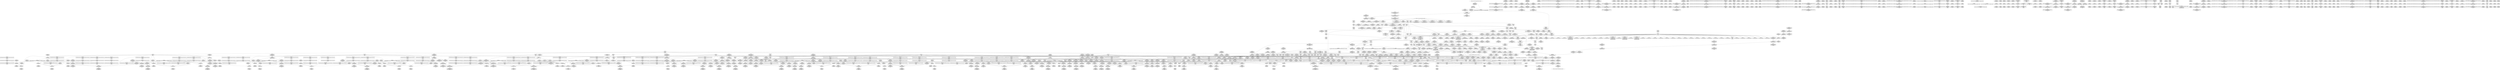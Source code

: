 digraph {
	CE0x4b7b120 [shape=record,shape=Mrecord,label="{CE0x4b7b120|__rcu_read_unlock:_tmp3|*SummSink*}"]
	CE0x4b4b4a0 [shape=record,shape=Mrecord,label="{CE0x4b4b4a0|rcu_lock_release:_tmp7|*SummSink*}"]
	CE0x4b21400 [shape=record,shape=Mrecord,label="{CE0x4b21400|i64*_getelementptr_inbounds_(_11_x_i64_,_11_x_i64_*___llvm_gcov_ctr132,_i64_0,_i64_0)|*Constant*|*SummSink*}"]
	CE0x4ae22c0 [shape=record,shape=Mrecord,label="{CE0x4ae22c0|_call_void_rcu_lock_release(%struct.lockdep_map*_rcu_lock_map)_#10,_!dbg_!27733|include/linux/rcupdate.h,935|*SummSink*}"]
	CE0x4b7af80 [shape=record,shape=Mrecord,label="{CE0x4b7af80|i64*_getelementptr_inbounds_(_4_x_i64_,_4_x_i64_*___llvm_gcov_ctr134,_i64_0,_i64_1)|*Constant*|*SummSource*}"]
	CE0x4ae0970 [shape=record,shape=Mrecord,label="{CE0x4ae0970|task_sid:_call3|security/selinux/hooks.c,208|*SummSink*}"]
	CE0x4aadde0 [shape=record,shape=Mrecord,label="{CE0x4aadde0|task_sid:_tmp21|security/selinux/hooks.c,208|*SummSink*}"]
	CE0x4adb8e0 [shape=record,shape=Mrecord,label="{CE0x4adb8e0|i64_2|*Constant*}"]
	CE0x4af9390 [shape=record,shape=Mrecord,label="{CE0x4af9390|__preempt_count_add:_do.end|*SummSource*}"]
	CE0x4a4e2a0 [shape=record,shape=Mrecord,label="{CE0x4a4e2a0|i32_2|*Constant*|*SummSink*}"]
	CE0x4aeb970 [shape=record,shape=Mrecord,label="{CE0x4aeb970|i64*_getelementptr_inbounds_(_4_x_i64_,_4_x_i64_*___llvm_gcov_ctr134,_i64_0,_i64_3)|*Constant*}"]
	CE0x4b139c0 [shape=record,shape=Mrecord,label="{CE0x4b139c0|rcu_read_unlock:_tmp13|include/linux/rcupdate.h,933|*SummSource*}"]
	CE0x4aabfa0 [shape=record,shape=Mrecord,label="{CE0x4aabfa0|i64_6|*Constant*}"]
	CE0x4b13160 [shape=record,shape=Mrecord,label="{CE0x4b13160|_call_void_mcount()_#3}"]
	CE0x4ad6e50 [shape=record,shape=Mrecord,label="{CE0x4ad6e50|rcu_lock_acquire:_map|Function::rcu_lock_acquire&Arg::map::}"]
	CE0x4a55570 [shape=record,shape=Mrecord,label="{CE0x4a55570|_call_void_mcount()_#3|*SummSource*}"]
	CE0x4a32700 [shape=record,shape=Mrecord,label="{CE0x4a32700|selinux_socket_recvmsg:_tmp1|*SummSource*}"]
	CE0x4b27d40 [shape=record,shape=Mrecord,label="{CE0x4b27d40|_call_void_lockdep_rcu_suspicious(i8*_getelementptr_inbounds_(_25_x_i8_,_25_x_i8_*_.str45,_i32_0,_i32_0),_i32_934,_i8*_getelementptr_inbounds_(_44_x_i8_,_44_x_i8_*_.str47,_i32_0,_i32_0))_#10,_!dbg_!27726|include/linux/rcupdate.h,933|*SummSink*}"]
	CE0x4b1d600 [shape=record,shape=Mrecord,label="{CE0x4b1d600|rcu_lock_acquire:_indirectgoto|*SummSink*}"]
	CE0x4a6b440 [shape=record,shape=Mrecord,label="{CE0x4a6b440|get_current:_bb|*SummSink*}"]
	CE0x4b15780 [shape=record,shape=Mrecord,label="{CE0x4b15780|rcu_read_unlock:_tmp12|include/linux/rcupdate.h,933|*SummSink*}"]
	CE0x4a54750 [shape=record,shape=Mrecord,label="{CE0x4a54750|sock_has_perm:_tmp10|security/selinux/hooks.c,3969}"]
	CE0x4ab6870 [shape=record,shape=Mrecord,label="{CE0x4ab6870|sock_has_perm:_u2|security/selinux/hooks.c,3974|*SummSink*}"]
	CE0x4abaef0 [shape=record,shape=Mrecord,label="{CE0x4abaef0|i64_5|*Constant*}"]
	CE0x4ab1650 [shape=record,shape=Mrecord,label="{CE0x4ab1650|task_sid:_call7|security/selinux/hooks.c,208|*SummSink*}"]
	CE0x4ab7290 [shape=record,shape=Mrecord,label="{CE0x4ab7290|sock_has_perm:_sid5|security/selinux/hooks.c,3976|*SummSink*}"]
	CE0x4b1b740 [shape=record,shape=Mrecord,label="{CE0x4b1b740|rcu_read_unlock:_tobool|include/linux/rcupdate.h,933}"]
	CE0x4aae640 [shape=record,shape=Mrecord,label="{CE0x4aae640|i64*_getelementptr_inbounds_(_13_x_i64_,_13_x_i64_*___llvm_gcov_ctr126,_i64_0,_i64_10)|*Constant*|*SummSink*}"]
	CE0x4aef830 [shape=record,shape=Mrecord,label="{CE0x4aef830|i64_ptrtoint_(i8*_blockaddress(_rcu_lock_release,_%__here)_to_i64)|*Constant*|*SummSource*}"]
	CE0x4a7c1a0 [shape=record,shape=Mrecord,label="{CE0x4a7c1a0|sock_has_perm:_ad|security/selinux/hooks.c, 3965|*SummSource*}"]
	CE0x4aadc70 [shape=record,shape=Mrecord,label="{CE0x4aadc70|task_sid:_tmp21|security/selinux/hooks.c,208|*SummSource*}"]
	CE0x4b50370 [shape=record,shape=Mrecord,label="{CE0x4b50370|_ret_void,_!dbg_!27720|./arch/x86/include/asm/preempt.h,78|*SummSource*}"]
	CE0x4afacc0 [shape=record,shape=Mrecord,label="{CE0x4afacc0|i64_1|*Constant*}"]
	CE0x4b50c50 [shape=record,shape=Mrecord,label="{CE0x4b50c50|__preempt_count_sub:_entry|*SummSource*}"]
	CE0x4a7d540 [shape=record,shape=Mrecord,label="{CE0x4a7d540|task_sid:_if.then|*SummSink*}"]
	CE0x4ae2190 [shape=record,shape=Mrecord,label="{CE0x4ae2190|_call_void_rcu_lock_release(%struct.lockdep_map*_rcu_lock_map)_#10,_!dbg_!27733|include/linux/rcupdate.h,935|*SummSource*}"]
	CE0x4afc870 [shape=record,shape=Mrecord,label="{CE0x4afc870|rcu_lock_acquire:_bb|*SummSink*}"]
	CE0x4adc380 [shape=record,shape=Mrecord,label="{CE0x4adc380|task_sid:_land.lhs.true2|*SummSink*}"]
	CE0x4a76f80 [shape=record,shape=Mrecord,label="{CE0x4a76f80|task_sid:_tmp3}"]
	CE0x4b00af0 [shape=record,shape=Mrecord,label="{CE0x4b00af0|__preempt_count_sub:_tmp5|./arch/x86/include/asm/preempt.h,77|*SummSink*}"]
	CE0x4b4ccd0 [shape=record,shape=Mrecord,label="{CE0x4b4ccd0|__rcu_read_unlock:_bb|*SummSource*}"]
	CE0x4afa940 [shape=record,shape=Mrecord,label="{CE0x4afa940|rcu_read_lock:_land.lhs.true2}"]
	CE0x4ad36e0 [shape=record,shape=Mrecord,label="{CE0x4ad36e0|_call_void_mcount()_#3}"]
	CE0x4ba0770 [shape=record,shape=Mrecord,label="{CE0x4ba0770|__preempt_count_add:_tmp2|*SummSink*}"]
	CE0x4ad1d90 [shape=record,shape=Mrecord,label="{CE0x4ad1d90|cred_sid:_tmp2|*SummSource*}"]
	CE0x4a82070 [shape=record,shape=Mrecord,label="{CE0x4a82070|avc_has_perm:_ssid|Function::avc_has_perm&Arg::ssid::|*SummSource*}"]
	CE0x4b1cae0 [shape=record,shape=Mrecord,label="{CE0x4b1cae0|rcu_read_unlock:_land.lhs.true2|*SummSource*}"]
	CE0x4a586f0 [shape=record,shape=Mrecord,label="{CE0x4a586f0|i32_59|*Constant*|*SummSource*}"]
	CE0x4b5ea20 [shape=record,shape=Mrecord,label="{CE0x4b5ea20|i64_ptrtoint_(i8*_blockaddress(_rcu_lock_acquire,_%__here)_to_i64)|*Constant*}"]
	CE0x4acb1c0 [shape=record,shape=Mrecord,label="{CE0x4acb1c0|task_sid:_do.body5}"]
	CE0x4ac3380 [shape=record,shape=Mrecord,label="{CE0x4ac3380|GLOBAL:___llvm_gcov_ctr327|Global_var:__llvm_gcov_ctr327}"]
	CE0x4b5d060 [shape=record,shape=Mrecord,label="{CE0x4b5d060|_call_void_mcount()_#3|*SummSource*}"]
	CE0x4a3b2c0 [shape=record,shape=Mrecord,label="{CE0x4a3b2c0|sock_has_perm:_if.then}"]
	CE0x4ae4a40 [shape=record,shape=Mrecord,label="{CE0x4ae4a40|_ret_void,_!dbg_!27717|include/linux/rcupdate.h,245|*SummSource*}"]
	CE0x4a54830 [shape=record,shape=Mrecord,label="{CE0x4a54830|sock_has_perm:_tmp10|security/selinux/hooks.c,3969|*SummSource*}"]
	CE0x4b00db0 [shape=record,shape=Mrecord,label="{CE0x4b00db0|__rcu_read_lock:_tmp7|include/linux/rcupdate.h,240}"]
	CE0x4ac6150 [shape=record,shape=Mrecord,label="{CE0x4ac6150|sock_has_perm:_tmp5|security/selinux/hooks.c,3966|*SummSink*}"]
	CE0x4ad5d30 [shape=record,shape=Mrecord,label="{CE0x4ad5d30|task_sid:_call|security/selinux/hooks.c,208|*SummSink*}"]
	CE0x4ad32f0 [shape=record,shape=Mrecord,label="{CE0x4ad32f0|task_sid:_bb|*SummSource*}"]
	CE0x4b19140 [shape=record,shape=Mrecord,label="{CE0x4b19140|rcu_lock_acquire:_tmp1|*SummSink*}"]
	CE0x4b49b90 [shape=record,shape=Mrecord,label="{CE0x4b49b90|rcu_lock_acquire:_tmp}"]
	CE0x4b115f0 [shape=record,shape=Mrecord,label="{CE0x4b115f0|rcu_read_lock:_tmp22|include/linux/rcupdate.h,884}"]
	CE0x4ba04f0 [shape=record,shape=Mrecord,label="{CE0x4ba04f0|__preempt_count_add:_do.end}"]
	CE0x4b0f610 [shape=record,shape=Mrecord,label="{CE0x4b0f610|_call_void_lockdep_rcu_suspicious(i8*_getelementptr_inbounds_(_25_x_i8_,_25_x_i8_*_.str45,_i32_0,_i32_0),_i32_883,_i8*_getelementptr_inbounds_(_42_x_i8_,_42_x_i8_*_.str46,_i32_0,_i32_0))_#10,_!dbg_!27728|include/linux/rcupdate.h,882}"]
	CE0x4a63850 [shape=record,shape=Mrecord,label="{CE0x4a63850|GLOBAL:_rcu_lock_acquire|*Constant*|*SummSink*}"]
	CE0x6800b40 [shape=record,shape=Mrecord,label="{CE0x6800b40|sock_has_perm:_entry}"]
	CE0x4a59dc0 [shape=record,shape=Mrecord,label="{CE0x4a59dc0|i32_59|*Constant*}"]
	CE0x4ab1ad0 [shape=record,shape=Mrecord,label="{CE0x4ab1ad0|GLOBAL:_cred_sid|*Constant*|*SummSource*}"]
	CE0x4aeb2c0 [shape=record,shape=Mrecord,label="{CE0x4aeb2c0|__preempt_count_add:_bb}"]
	CE0x4ada7b0 [shape=record,shape=Mrecord,label="{CE0x4ada7b0|task_sid:_land.lhs.true}"]
	CE0x4afd5f0 [shape=record,shape=Mrecord,label="{CE0x4afd5f0|rcu_read_unlock:_tmp3}"]
	CE0x4a37990 [shape=record,shape=Mrecord,label="{CE0x4a37990|selinux_socket_recvmsg:_sk|security/selinux/hooks.c,4221|*SummSource*}"]
	CE0x4ac8940 [shape=record,shape=Mrecord,label="{CE0x4ac8940|rcu_read_lock:_tmp6|include/linux/rcupdate.h,882}"]
	CE0x4ad4c30 [shape=record,shape=Mrecord,label="{CE0x4ad4c30|task_sid:_tobool|security/selinux/hooks.c,208}"]
	CE0x4a2deb0 [shape=record,shape=Mrecord,label="{CE0x4a2deb0|i64*_getelementptr_inbounds_(_2_x_i64_,_2_x_i64_*___llvm_gcov_ctr362,_i64_0,_i64_0)|*Constant*|*SummSource*}"]
	CE0x4b5d850 [shape=record,shape=Mrecord,label="{CE0x4b5d850|i64*_getelementptr_inbounds_(_4_x_i64_,_4_x_i64_*___llvm_gcov_ctr129,_i64_0,_i64_2)|*Constant*}"]
	CE0x4a385b0 [shape=record,shape=Mrecord,label="{CE0x4a385b0|_call_void_mcount()_#3|*SummSink*}"]
	CE0x4abe570 [shape=record,shape=Mrecord,label="{CE0x4abe570|8:_%struct.sock*,_:_SCME_45,46_}"]
	CE0x4b148f0 [shape=record,shape=Mrecord,label="{CE0x4b148f0|rcu_read_unlock:_do.body|*SummSink*}"]
	"CONST[source:0(mediator),value:0(static)][purpose:{operation}]"
	CE0x4a52050 [shape=record,shape=Mrecord,label="{CE0x4a52050|cred_sid:_tmp4|*LoadInst*|security/selinux/hooks.c,196}"]
	CE0x4b616e0 [shape=record,shape=Mrecord,label="{CE0x4b616e0|__rcu_read_lock:_bb|*SummSource*}"]
	CE0x4b0c430 [shape=record,shape=Mrecord,label="{CE0x4b0c430|i64*_getelementptr_inbounds_(_11_x_i64_,_11_x_i64_*___llvm_gcov_ctr127,_i64_0,_i64_8)|*Constant*|*SummSource*}"]
	CE0x4b56c60 [shape=record,shape=Mrecord,label="{CE0x4b56c60|__preempt_count_sub:_tmp2|*SummSource*}"]
	CE0x4b21c00 [shape=record,shape=Mrecord,label="{CE0x4b21c00|GLOBAL:_rcu_read_unlock.__warned|Global_var:rcu_read_unlock.__warned}"]
	CE0x4b671e0 [shape=record,shape=Mrecord,label="{CE0x4b671e0|i64*_getelementptr_inbounds_(_4_x_i64_,_4_x_i64_*___llvm_gcov_ctr134,_i64_0,_i64_1)|*Constant*}"]
	CE0x4a320d0 [shape=record,shape=Mrecord,label="{CE0x4a320d0|i32_5|*Constant*|*SummSink*}"]
	CE0x4ad57d0 [shape=record,shape=Mrecord,label="{CE0x4ad57d0|i64*_getelementptr_inbounds_(_13_x_i64_,_13_x_i64_*___llvm_gcov_ctr126,_i64_0,_i64_1)|*Constant*}"]
	CE0x4a77520 [shape=record,shape=Mrecord,label="{CE0x4a77520|__rcu_read_unlock:_tmp4|include/linux/rcupdate.h,244|*SummSink*}"]
	CE0x4addab0 [shape=record,shape=Mrecord,label="{CE0x4addab0|task_sid:_do.body}"]
	CE0x4aaa4d0 [shape=record,shape=Mrecord,label="{CE0x4aaa4d0|task_sid:_tmp19|security/selinux/hooks.c,208}"]
	CE0x4aae030 [shape=record,shape=Mrecord,label="{CE0x4aae030|task_sid:_tmp22|security/selinux/hooks.c,208}"]
	CE0x4af7c50 [shape=record,shape=Mrecord,label="{CE0x4af7c50|__preempt_count_sub:_tmp|*SummSink*}"]
	CE0x4ae5940 [shape=record,shape=Mrecord,label="{CE0x4ae5940|_call_void_lock_acquire(%struct.lockdep_map*_%map,_i32_0,_i32_0,_i32_2,_i32_0,_%struct.lockdep_map*_null,_i64_ptrtoint_(i8*_blockaddress(_rcu_lock_acquire,_%__here)_to_i64))_#10,_!dbg_!27716|include/linux/rcupdate.h,418}"]
	CE0x4af79d0 [shape=record,shape=Mrecord,label="{CE0x4af79d0|i64*_getelementptr_inbounds_(_4_x_i64_,_4_x_i64_*___llvm_gcov_ctr135,_i64_0,_i64_1)|*Constant*|*SummSink*}"]
	CE0x4b515b0 [shape=record,shape=Mrecord,label="{CE0x4b515b0|__preempt_count_add:_tmp4|./arch/x86/include/asm/preempt.h,72|*SummSink*}"]
	CE0x4ac3840 [shape=record,shape=Mrecord,label="{CE0x4ac3840|i64_0|*Constant*}"]
	CE0x4b64020 [shape=record,shape=Mrecord,label="{CE0x4b64020|_call_void_mcount()_#3}"]
	CE0x4b5d970 [shape=record,shape=Mrecord,label="{CE0x4b5d970|__preempt_count_add:_tmp3}"]
	CE0x4ae1d50 [shape=record,shape=Mrecord,label="{CE0x4ae1d50|rcu_read_unlock:_tmp22|include/linux/rcupdate.h,935|*SummSource*}"]
	CE0x4add990 [shape=record,shape=Mrecord,label="{CE0x4add990|task_sid:_if.end|*SummSink*}"]
	"CONST[source:1(input),value:2(dynamic)][purpose:{object}]"
	CE0x4b09660 [shape=record,shape=Mrecord,label="{CE0x4b09660|rcu_read_unlock:_tmp11|include/linux/rcupdate.h,933|*SummSource*}"]
	CE0x4b53cb0 [shape=record,shape=Mrecord,label="{CE0x4b53cb0|__preempt_count_add:_tmp3|*SummSink*}"]
	CE0x4a81fd0 [shape=record,shape=Mrecord,label="{CE0x4a81fd0|avc_has_perm:_requested|Function::avc_has_perm&Arg::requested::|*SummSink*}"]
	CE0x4ae13c0 [shape=record,shape=Mrecord,label="{CE0x4ae13c0|i64_7|*Constant*|*SummSource*}"]
	CE0x4ad5990 [shape=record,shape=Mrecord,label="{CE0x4ad5990|_call_void_rcu_lock_acquire(%struct.lockdep_map*_rcu_lock_map)_#10,_!dbg_!27711|include/linux/rcupdate.h,881}"]
	CE0x4abeb60 [shape=record,shape=Mrecord,label="{CE0x4abeb60|8:_%struct.sock*,_:_SCME_50,51_}"]
	CE0x4adf510 [shape=record,shape=Mrecord,label="{CE0x4adf510|i64_5|*Constant*|*SummSink*}"]
	CE0x4a405c0 [shape=record,shape=Mrecord,label="{CE0x4a405c0|i64*_getelementptr_inbounds_(_2_x_i64_,_2_x_i64_*___llvm_gcov_ctr98,_i64_0,_i64_1)|*Constant*}"]
	CE0x4ac30a0 [shape=record,shape=Mrecord,label="{CE0x4ac30a0|sock_has_perm:_tmp7|security/selinux/hooks.c,3969|*SummSink*}"]
	CE0x4b0eaa0 [shape=record,shape=Mrecord,label="{CE0x4b0eaa0|rcu_read_lock:_tmp17|include/linux/rcupdate.h,882|*SummSink*}"]
	CE0x4aac1f0 [shape=record,shape=Mrecord,label="{CE0x4aac1f0|task_sid:_tmp14|security/selinux/hooks.c,208}"]
	CE0x4b4b8e0 [shape=record,shape=Mrecord,label="{CE0x4b4b8e0|__rcu_read_unlock:_bb}"]
	CE0x4a58eb0 [shape=record,shape=Mrecord,label="{CE0x4a58eb0|sock_has_perm:_sk_security|security/selinux/hooks.c,3964|*SummSink*}"]
	CE0x4af4060 [shape=record,shape=Mrecord,label="{CE0x4af4060|i64*_getelementptr_inbounds_(_4_x_i64_,_4_x_i64_*___llvm_gcov_ctr134,_i64_0,_i64_1)|*Constant*|*SummSink*}"]
	CE0x4aaf850 [shape=record,shape=Mrecord,label="{CE0x4aaf850|task_sid:_tmp26|security/selinux/hooks.c,208|*SummSource*}"]
	CE0x4a7b610 [shape=record,shape=Mrecord,label="{CE0x4a7b610|rcu_read_lock:_tmp3|*SummSink*}"]
	CE0x4b24c50 [shape=record,shape=Mrecord,label="{CE0x4b24c50|i64*_getelementptr_inbounds_(_11_x_i64_,_11_x_i64_*___llvm_gcov_ctr132,_i64_0,_i64_8)|*Constant*|*SummSink*}"]
	CE0x4b6a540 [shape=record,shape=Mrecord,label="{CE0x4b6a540|__preempt_count_sub:_tmp3|*SummSink*}"]
	CE0x4b22b30 [shape=record,shape=Mrecord,label="{CE0x4b22b30|__rcu_read_unlock:_tmp5|include/linux/rcupdate.h,244}"]
	CE0x4af0510 [shape=record,shape=Mrecord,label="{CE0x4af0510|__preempt_count_add:_tmp5|./arch/x86/include/asm/preempt.h,72|*SummSink*}"]
	CE0x4b1acd0 [shape=record,shape=Mrecord,label="{CE0x4b1acd0|rcu_read_unlock:_if.end|*SummSink*}"]
	CE0x4abfc60 [shape=record,shape=Mrecord,label="{CE0x4abfc60|task_sid:_task|Function::task_sid&Arg::task::|*SummSource*}"]
	CE0x4ac12b0 [shape=record,shape=Mrecord,label="{CE0x4ac12b0|i64_56|*Constant*|*SummSink*}"]
	CE0x4ad0ac0 [shape=record,shape=Mrecord,label="{CE0x4ad0ac0|cred_sid:_sid|security/selinux/hooks.c,197|*SummSource*}"]
	CE0x4b01550 [shape=record,shape=Mrecord,label="{CE0x4b01550|rcu_read_unlock:_tmp8|include/linux/rcupdate.h,933}"]
	CE0x4abc400 [shape=record,shape=Mrecord,label="{CE0x4abc400|i32_22|*Constant*|*SummSink*}"]
	CE0x4aa63d0 [shape=record,shape=Mrecord,label="{CE0x4aa63d0|1216:_i8*,_:_CRE_1216,1224_|*MultipleSource*|Function::sock_has_perm&Arg::sk::|security/selinux/hooks.c,3964|*LoadInst*|security/selinux/hooks.c,4221}"]
	CE0x4b20be0 [shape=record,shape=Mrecord,label="{CE0x4b20be0|rcu_read_unlock:_tmp7|include/linux/rcupdate.h,933}"]
	CE0x4a8f9f0 [shape=record,shape=Mrecord,label="{CE0x4a8f9f0|rcu_read_lock:_tmp15|include/linux/rcupdate.h,882}"]
	CE0x4a61df0 [shape=record,shape=Mrecord,label="{CE0x4a61df0|task_sid:_tmp2|*SummSink*}"]
	CE0x4ae1740 [shape=record,shape=Mrecord,label="{CE0x4ae1740|rcu_read_unlock:_tmp22|include/linux/rcupdate.h,935|*SummSink*}"]
	CE0x4a409b0 [shape=record,shape=Mrecord,label="{CE0x4a409b0|get_current:_tmp1|*SummSource*}"]
	CE0x4a44360 [shape=record,shape=Mrecord,label="{CE0x4a44360|i64*_getelementptr_inbounds_(_4_x_i64_,_4_x_i64_*___llvm_gcov_ctr133,_i64_0,_i64_3)|*Constant*}"]
	CE0x4b5ddb0 [shape=record,shape=Mrecord,label="{CE0x4b5ddb0|__rcu_read_unlock:_do.end|*SummSource*}"]
	CE0x4ae2fc0 [shape=record,shape=Mrecord,label="{CE0x4ae2fc0|rcu_lock_release:_map|Function::rcu_lock_release&Arg::map::}"]
	CE0x4afb940 [shape=record,shape=Mrecord,label="{CE0x4afb940|rcu_lock_acquire:_entry|*SummSource*}"]
	CE0x4b17450 [shape=record,shape=Mrecord,label="{CE0x4b17450|__rcu_read_unlock:_tmp3}"]
	CE0x4b4aa70 [shape=record,shape=Mrecord,label="{CE0x4b4aa70|i64*_getelementptr_inbounds_(_4_x_i64_,_4_x_i64_*___llvm_gcov_ctr133,_i64_0,_i64_3)|*Constant*|*SummSource*}"]
	CE0x4b0d1c0 [shape=record,shape=Mrecord,label="{CE0x4b0d1c0|i32_883|*Constant*}"]
	CE0x4ad3d70 [shape=record,shape=Mrecord,label="{CE0x4ad3d70|cred_sid:_tmp1|*SummSink*}"]
	CE0x4b0bf60 [shape=record,shape=Mrecord,label="{CE0x4b0bf60|rcu_read_lock:_tmp16|include/linux/rcupdate.h,882|*SummSink*}"]
	CE0x4a35260 [shape=record,shape=Mrecord,label="{CE0x4a35260|i64_1|*Constant*|*SummSource*}"]
	CE0x4aa9fa0 [shape=record,shape=Mrecord,label="{CE0x4aa9fa0|task_sid:_tmp18|security/selinux/hooks.c,208|*SummSource*}"]
	CE0x4aad610 [shape=record,shape=Mrecord,label="{CE0x4aad610|i64*_getelementptr_inbounds_(_13_x_i64_,_13_x_i64_*___llvm_gcov_ctr126,_i64_0,_i64_8)|*Constant*}"]
	CE0x4b1bed0 [shape=record,shape=Mrecord,label="{CE0x4b1bed0|__preempt_count_sub:_tmp5|./arch/x86/include/asm/preempt.h,77|*SummSource*}"]
	CE0x4adf640 [shape=record,shape=Mrecord,label="{CE0x4adf640|task_sid:_tmp10|security/selinux/hooks.c,208}"]
	CE0x4a76de0 [shape=record,shape=Mrecord,label="{CE0x4a76de0|GLOBAL:_rcu_read_lock|*Constant*}"]
	CE0x4a7e760 [shape=record,shape=Mrecord,label="{CE0x4a7e760|sock_has_perm:_tmp14|security/selinux/hooks.c,3972|*SummSource*}"]
	CE0x4a7c480 [shape=record,shape=Mrecord,label="{CE0x4a7c480|_call_void_mcount()_#3}"]
	CE0x4ade090 [shape=record,shape=Mrecord,label="{CE0x4ade090|GLOBAL:___llvm_gcov_ctr126|Global_var:__llvm_gcov_ctr126|*SummSink*}"]
	CE0x4a7dbb0 [shape=record,shape=Mrecord,label="{CE0x4a7dbb0|task_sid:_real_cred|security/selinux/hooks.c,208}"]
	CE0x4a4c7b0 [shape=record,shape=Mrecord,label="{CE0x4a4c7b0|get_current:_tmp1}"]
	CE0x4aaa9b0 [shape=record,shape=Mrecord,label="{CE0x4aaa9b0|i8_1|*Constant*}"]
	CE0x4ab9be0 [shape=record,shape=Mrecord,label="{CE0x4ab9be0|i32_(i32,_i32,_i16,_i32,_%struct.common_audit_data*)*_bitcast_(i32_(i32,_i32,_i16,_i32,_%struct.common_audit_data.495*)*_avc_has_perm_to_i32_(i32,_i32,_i16,_i32,_%struct.common_audit_data*)*)|*Constant*}"]
	CE0x4a348c0 [shape=record,shape=Mrecord,label="{CE0x4a348c0|get_current:_entry|*SummSink*}"]
	CE0x4a2d380 [shape=record,shape=Mrecord,label="{CE0x4a2d380|selinux_socket_recvmsg:_call|security/selinux/hooks.c,4221|*SummSink*}"]
	CE0x4a396e0 [shape=record,shape=Mrecord,label="{CE0x4a396e0|sock_has_perm:_sid|security/selinux/hooks.c,3969}"]
	CE0x4b16d60 [shape=record,shape=Mrecord,label="{CE0x4b16d60|rcu_lock_acquire:_tmp4|include/linux/rcupdate.h,418}"]
	CE0x4abb6a0 [shape=record,shape=Mrecord,label="{CE0x4abb6a0|avc_has_perm:_tsid|Function::avc_has_perm&Arg::tsid::|*SummSource*}"]
	CE0x4afd370 [shape=record,shape=Mrecord,label="{CE0x4afd370|GLOBAL:___llvm_gcov_ctr127|Global_var:__llvm_gcov_ctr127}"]
	CE0x4ab6e10 [shape=record,shape=Mrecord,label="{CE0x4ab6e10|sock_has_perm:_u2|security/selinux/hooks.c,3974}"]
	CE0x4a336e0 [shape=record,shape=Mrecord,label="{CE0x4a336e0|get_current:_entry|*SummSource*}"]
	CE0x4b5f430 [shape=record,shape=Mrecord,label="{CE0x4b5f430|rcu_lock_acquire:_tmp6}"]
	CE0x4afea70 [shape=record,shape=Mrecord,label="{CE0x4afea70|i64*_getelementptr_inbounds_(_4_x_i64_,_4_x_i64_*___llvm_gcov_ctr130,_i64_0,_i64_2)|*Constant*|*SummSource*}"]
	CE0x4a7a560 [shape=record,shape=Mrecord,label="{CE0x4a7a560|_call_void_mcount()_#3|*SummSink*}"]
	CE0x4a353c0 [shape=record,shape=Mrecord,label="{CE0x4a353c0|selinux_socket_recvmsg:_bb|*SummSource*}"]
	CE0x4b267d0 [shape=record,shape=Mrecord,label="{CE0x4b267d0|rcu_read_unlock:_tmp20|include/linux/rcupdate.h,933|*SummSource*}"]
	CE0x4b5c170 [shape=record,shape=Mrecord,label="{CE0x4b5c170|_call_void_asm_addl_$1,_%gs:$0_,_*m,ri,*m,_dirflag_,_fpsr_,_flags_(i32*___preempt_count,_i32_%sub,_i32*___preempt_count)_#3,_!dbg_!27717,_!srcloc_!27718|./arch/x86/include/asm/preempt.h,77}"]
	CE0x4a51960 [shape=record,shape=Mrecord,label="{CE0x4a51960|task_sid:_tmp|*SummSource*}"]
	CE0x4af5000 [shape=record,shape=Mrecord,label="{CE0x4af5000|i64*_getelementptr_inbounds_(_4_x_i64_,_4_x_i64_*___llvm_gcov_ctr129,_i64_0,_i64_3)|*Constant*|*SummSink*}"]
	CE0x4a77b70 [shape=record,shape=Mrecord,label="{CE0x4a77b70|GLOBAL:_rcu_lock_acquire|*Constant*|*SummSource*}"]
	CE0x4abe1e0 [shape=record,shape=Mrecord,label="{CE0x4abe1e0|8:_%struct.sock*,_:_SCME_42,43_}"]
	CE0x4a3c0d0 [shape=record,shape=Mrecord,label="{CE0x4a3c0d0|_call_void_mcount()_#3}"]
	CE0x4a53030 [shape=record,shape=Mrecord,label="{CE0x4a53030|%struct.task_struct*_(%struct.task_struct**)*_asm_movq_%gs:$_1:P_,$0_,_r,im,_dirflag_,_fpsr_,_flags_}"]
	CE0x4a8fc90 [shape=record,shape=Mrecord,label="{CE0x4a8fc90|rcu_read_lock:_tmp15|include/linux/rcupdate.h,882|*SummSink*}"]
	CE0x4ab08a0 [shape=record,shape=Mrecord,label="{CE0x4ab08a0|i64*_getelementptr_inbounds_(_13_x_i64_,_13_x_i64_*___llvm_gcov_ctr126,_i64_0,_i64_12)|*Constant*|*SummSink*}"]
	CE0x4ac4a20 [shape=record,shape=Mrecord,label="{CE0x4ac4a20|sock_has_perm:_tmp12|security/selinux/hooks.c,3970|*SummSource*}"]
	CE0x4b4ab90 [shape=record,shape=Mrecord,label="{CE0x4b4ab90|rcu_lock_release:_tmp6}"]
	CE0x4aec330 [shape=record,shape=Mrecord,label="{CE0x4aec330|i64*_getelementptr_inbounds_(_4_x_i64_,_4_x_i64_*___llvm_gcov_ctr130,_i64_0,_i64_3)|*Constant*}"]
	CE0x4a4e3b0 [shape=record,shape=Mrecord,label="{CE0x4a4e3b0|COLLAPSED:_GCMRE___llvm_gcov_ctr128_internal_global_4_x_i64_zeroinitializer:_elem_0:default:}"]
	CE0x4b49ef0 [shape=record,shape=Mrecord,label="{CE0x4b49ef0|__rcu_read_lock:_bb}"]
	CE0x4abaa30 [shape=record,shape=Mrecord,label="{CE0x4abaa30|i64_4|*Constant*}"]
	CE0x4adba20 [shape=record,shape=Mrecord,label="{CE0x4adba20|GLOBAL:___llvm_gcov_ctr126|Global_var:__llvm_gcov_ctr126}"]
	CE0x4a32020 [shape=record,shape=Mrecord,label="{CE0x4a32020|32:_%struct.sock*,_:_CRE_4,6_|*MultipleSource*|Function::selinux_socket_recvmsg&Arg::sock::|security/selinux/hooks.c,4221}"]
	CE0x4b50300 [shape=record,shape=Mrecord,label="{CE0x4b50300|i64*_getelementptr_inbounds_(_4_x_i64_,_4_x_i64_*___llvm_gcov_ctr134,_i64_0,_i64_3)|*Constant*|*SummSource*}"]
	CE0x4aa8a40 [shape=record,shape=Mrecord,label="{CE0x4aa8a40|i8*_getelementptr_inbounds_(_41_x_i8_,_41_x_i8_*_.str44,_i32_0,_i32_0)|*Constant*|*SummSink*}"]
	CE0x4a59be0 [shape=record,shape=Mrecord,label="{CE0x4a59be0|rcu_read_lock:_tmp}"]
	CE0x4af9990 [shape=record,shape=Mrecord,label="{CE0x4af9990|rcu_read_unlock:_tobool1|include/linux/rcupdate.h,933|*SummSink*}"]
	CE0x4abcf70 [shape=record,shape=Mrecord,label="{CE0x4abcf70|8:_%struct.sock*,_:_SCME_26,27_}"]
	CE0x4adb480 [shape=record,shape=Mrecord,label="{CE0x4adb480|i64*_getelementptr_inbounds_(_11_x_i64_,_11_x_i64_*___llvm_gcov_ctr127,_i64_0,_i64_1)|*Constant*|*SummSource*}"]
	CE0x4b7c450 [shape=record,shape=Mrecord,label="{CE0x4b7c450|i64*_getelementptr_inbounds_(_4_x_i64_,_4_x_i64_*___llvm_gcov_ctr129,_i64_0,_i64_1)|*Constant*}"]
	CE0x4ab5da0 [shape=record,shape=Mrecord,label="{CE0x4ab5da0|sock_has_perm:_tmp17|security/selinux/hooks.c,3976|*SummSource*}"]
	CE0x4aef390 [shape=record,shape=Mrecord,label="{CE0x4aef390|GLOBAL:_lock_release|*Constant*|*SummSink*}"]
	CE0x4a3d580 [shape=record,shape=Mrecord,label="{CE0x4a3d580|selinux_socket_recvmsg:_tmp3}"]
	CE0x4ad2b80 [shape=record,shape=Mrecord,label="{CE0x4ad2b80|task_sid:_tmp4|*LoadInst*|security/selinux/hooks.c,208|*SummSource*}"]
	CE0x4ae5ac0 [shape=record,shape=Mrecord,label="{CE0x4ae5ac0|rcu_lock_acquire:_tmp5|include/linux/rcupdate.h,418}"]
	CE0x4b5dcf0 [shape=record,shape=Mrecord,label="{CE0x4b5dcf0|__rcu_read_unlock:_do.body|*SummSink*}"]
	CE0x4ae1240 [shape=record,shape=Mrecord,label="{CE0x4ae1240|i64_7|*Constant*}"]
	CE0x4a7ec70 [shape=record,shape=Mrecord,label="{CE0x4a7ec70|sock_has_perm:_type|security/selinux/hooks.c,3972|*SummSource*}"]
	CE0x4b95860 [shape=record,shape=Mrecord,label="{CE0x4b95860|__preempt_count_add:_tmp7|./arch/x86/include/asm/preempt.h,73}"]
	CE0x4b00740 [shape=record,shape=Mrecord,label="{CE0x4b00740|GLOBAL:___preempt_count_add|*Constant*}"]
	CE0x4a2eff0 [shape=record,shape=Mrecord,label="{CE0x4a2eff0|selinux_socket_recvmsg:_call1|security/selinux/hooks.c,4221}"]
	CE0x4afa6c0 [shape=record,shape=Mrecord,label="{CE0x4afa6c0|rcu_read_lock:_bb|*SummSource*}"]
	CE0x4b636d0 [shape=record,shape=Mrecord,label="{CE0x4b636d0|void_(i32*,_i32,_i32*)*_asm_addl_$1,_%gs:$0_,_*m,ri,*m,_dirflag_,_fpsr_,_flags_|*SummSink*}"]
	CE0x4b1b940 [shape=record,shape=Mrecord,label="{CE0x4b1b940|__preempt_count_add:_val|Function::__preempt_count_add&Arg::val::|*SummSink*}"]
	CE0x4a77cf0 [shape=record,shape=Mrecord,label="{CE0x4a77cf0|rcu_lock_acquire:_entry}"]
	CE0x4a62ce0 [shape=record,shape=Mrecord,label="{CE0x4a62ce0|i64*_getelementptr_inbounds_(_11_x_i64_,_11_x_i64_*___llvm_gcov_ctr127,_i64_0,_i64_0)|*Constant*|*SummSource*}"]
	CE0x4a3ba30 [shape=record,shape=Mrecord,label="{CE0x4a3ba30|avc_has_perm:_tclass|Function::avc_has_perm&Arg::tclass::|*SummSink*}"]
	CE0x4b1bb40 [shape=record,shape=Mrecord,label="{CE0x4b1bb40|__preempt_count_add:_entry|*SummSource*}"]
	CE0x4aa8ee0 [shape=record,shape=Mrecord,label="{CE0x4aa8ee0|i64*_getelementptr_inbounds_(_13_x_i64_,_13_x_i64_*___llvm_gcov_ctr126,_i64_0,_i64_9)|*Constant*}"]
	CE0x4ab1ec0 [shape=record,shape=Mrecord,label="{CE0x4ab1ec0|cred_sid:_entry|*SummSink*}"]
	CE0x4a70f60 [shape=record,shape=Mrecord,label="{CE0x4a70f60|_ret_i32_%retval.0,_!dbg_!27740|security/selinux/hooks.c,3977|*SummSource*}"]
	CE0x4afcba0 [shape=record,shape=Mrecord,label="{CE0x4afcba0|rcu_lock_acquire:_indirectgoto|*SummSource*}"]
	CE0x4afc1d0 [shape=record,shape=Mrecord,label="{CE0x4afc1d0|rcu_read_lock:_do.end|*SummSource*}"]
	CE0x4abd1a0 [shape=record,shape=Mrecord,label="{CE0x4abd1a0|8:_%struct.sock*,_:_SCME_28,29_}"]
	CE0x4af51f0 [shape=record,shape=Mrecord,label="{CE0x4af51f0|__rcu_read_unlock:_do.end}"]
	CE0x4b923b0 [shape=record,shape=Mrecord,label="{CE0x4b923b0|__preempt_count_sub:_tmp4|./arch/x86/include/asm/preempt.h,77|*SummSink*}"]
	CE0x4b67dd0 [shape=record,shape=Mrecord,label="{CE0x4b67dd0|_call_void_mcount()_#3|*SummSource*}"]
	CE0x4a3f5a0 [shape=record,shape=Mrecord,label="{CE0x4a3f5a0|selinux_socket_recvmsg:_call|security/selinux/hooks.c,4221}"]
	CE0x4af8ff0 [shape=record,shape=Mrecord,label="{CE0x4af8ff0|i64*_getelementptr_inbounds_(_4_x_i64_,_4_x_i64_*___llvm_gcov_ctr135,_i64_0,_i64_2)|*Constant*}"]
	CE0x4ae6b50 [shape=record,shape=Mrecord,label="{CE0x4ae6b50|_call_void_mcount()_#3|*SummSource*}"]
	CE0x4ad6110 [shape=record,shape=Mrecord,label="{CE0x4ad6110|cred_sid:_tmp1}"]
	CE0x4aa8f50 [shape=record,shape=Mrecord,label="{CE0x4aa8f50|i64*_getelementptr_inbounds_(_13_x_i64_,_13_x_i64_*___llvm_gcov_ctr126,_i64_0,_i64_9)|*Constant*|*SummSource*}"]
	CE0x4ab3e40 [shape=record,shape=Mrecord,label="{CE0x4ab3e40|i64*_getelementptr_inbounds_(_6_x_i64_,_6_x_i64_*___llvm_gcov_ctr327,_i64_0,_i64_3)|*Constant*}"]
	CE0x4ab75f0 [shape=record,shape=Mrecord,label="{CE0x4ab75f0|sock_has_perm:_net3|security/selinux/hooks.c,3974|*SummSink*}"]
	CE0x4adddd0 [shape=record,shape=Mrecord,label="{CE0x4adddd0|i64*_getelementptr_inbounds_(_2_x_i64_,_2_x_i64_*___llvm_gcov_ctr131,_i64_0,_i64_0)|*Constant*}"]
	CE0x4aded30 [shape=record,shape=Mrecord,label="{CE0x4aded30|rcu_lock_acquire:_tmp2|*SummSink*}"]
	CE0x4ae3630 [shape=record,shape=Mrecord,label="{CE0x4ae3630|_ret_void,_!dbg_!27717|include/linux/rcupdate.h,424|*SummSource*}"]
	CE0x4ae33d0 [shape=record,shape=Mrecord,label="{CE0x4ae33d0|GLOBAL:___rcu_read_unlock|*Constant*}"]
	CE0x4b212a0 [shape=record,shape=Mrecord,label="{CE0x4b212a0|rcu_lock_release:_tmp2|*SummSink*}"]
	CE0x4ac1fa0 [shape=record,shape=Mrecord,label="{CE0x4ac1fa0|sock_has_perm:_tmp6|security/selinux/hooks.c,3969}"]
	CE0x4adcce0 [shape=record,shape=Mrecord,label="{CE0x4adcce0|cred_sid:_tmp}"]
	CE0x4b097d0 [shape=record,shape=Mrecord,label="{CE0x4b097d0|rcu_read_unlock:_tmp11|include/linux/rcupdate.h,933|*SummSink*}"]
	CE0x4aa7dc0 [shape=record,shape=Mrecord,label="{CE0x4aa7dc0|GLOBAL:_lockdep_rcu_suspicious|*Constant*|*SummSource*}"]
	CE0x4b532e0 [shape=record,shape=Mrecord,label="{CE0x4b532e0|__preempt_count_sub:_do.body}"]
	CE0x4af8970 [shape=record,shape=Mrecord,label="{CE0x4af8970|_call_void_mcount()_#3|*SummSource*}"]
	CE0x4adb950 [shape=record,shape=Mrecord,label="{CE0x4adb950|task_sid:_tmp5|security/selinux/hooks.c,208}"]
	CE0x4a7ca90 [shape=record,shape=Mrecord,label="{CE0x4a7ca90|task_sid:_tmp11|security/selinux/hooks.c,208|*SummSource*}"]
	CE0x4a3bc10 [shape=record,shape=Mrecord,label="{CE0x4a3bc10|_ret_i32_%retval.0,_!dbg_!27728|security/selinux/avc.c,775}"]
	CE0x4a54900 [shape=record,shape=Mrecord,label="{CE0x4a54900|sock_has_perm:_ad|security/selinux/hooks.c, 3965|*SummSink*}"]
	CE0x4b21e40 [shape=record,shape=Mrecord,label="{CE0x4b21e40|_call_void___preempt_count_add(i32_1)_#10,_!dbg_!27711|include/linux/rcupdate.h,239|*SummSource*}"]
	CE0x4adc270 [shape=record,shape=Mrecord,label="{CE0x4adc270|task_sid:_land.lhs.true2|*SummSource*}"]
	CE0x4affcd0 [shape=record,shape=Mrecord,label="{CE0x4affcd0|rcu_read_unlock:_tmp6|include/linux/rcupdate.h,933|*SummSource*}"]
	CE0x4b08ae0 [shape=record,shape=Mrecord,label="{CE0x4b08ae0|rcu_read_lock:_call3|include/linux/rcupdate.h,882}"]
	CE0x4b1cdc0 [shape=record,shape=Mrecord,label="{CE0x4b1cdc0|rcu_read_unlock:_if.end}"]
	CE0x4ad7530 [shape=record,shape=Mrecord,label="{CE0x4ad7530|rcu_read_lock:_land.lhs.true2|*SummSource*}"]
	CE0x4af7770 [shape=record,shape=Mrecord,label="{CE0x4af7770|__preempt_count_sub:_tmp1}"]
	CE0x4b5dea0 [shape=record,shape=Mrecord,label="{CE0x4b5dea0|__rcu_read_lock:_bb|*SummSink*}"]
	CE0x4ab2fc0 [shape=record,shape=Mrecord,label="{CE0x4ab2fc0|GLOBAL:_rcu_read_unlock|*Constant*|*SummSource*}"]
	CE0x4b28d20 [shape=record,shape=Mrecord,label="{CE0x4b28d20|rcu_lock_acquire:_tmp1|*SummSource*}"]
	CE0x4ad1880 [shape=record,shape=Mrecord,label="{CE0x4ad1880|_ret_void,_!dbg_!27735|include/linux/rcupdate.h,884|*SummSink*}"]
	CE0x4af4b00 [shape=record,shape=Mrecord,label="{CE0x4af4b00|GLOBAL:___preempt_count|Global_var:__preempt_count}"]
	CE0x4affaa0 [shape=record,shape=Mrecord,label="{CE0x4affaa0|rcu_read_lock:_tmp4|include/linux/rcupdate.h,882}"]
	CE0x4ab4610 [shape=record,shape=Mrecord,label="{CE0x4ab4610|sock_has_perm:_tmp11|security/selinux/hooks.c,3970|*SummSink*}"]
	CE0x4a3a6b0 [shape=record,shape=Mrecord,label="{CE0x4a3a6b0|selinux_socket_recvmsg:_tmp2|*SummSource*}"]
	CE0x4abea30 [shape=record,shape=Mrecord,label="{CE0x4abea30|8:_%struct.sock*,_:_SCME_49,50_}"]
	CE0x4ab5820 [shape=record,shape=Mrecord,label="{CE0x4ab5820|sock_has_perm:_u|security/selinux/hooks.c,3973}"]
	CE0x4ae1430 [shape=record,shape=Mrecord,label="{CE0x4ae1430|i64*_getelementptr_inbounds_(_11_x_i64_,_11_x_i64_*___llvm_gcov_ctr132,_i64_0,_i64_10)|*Constant*|*SummSource*}"]
	CE0x4ad0c70 [shape=record,shape=Mrecord,label="{CE0x4ad0c70|rcu_read_lock:_if.then|*SummSink*}"]
	CE0x4b4ffb0 [shape=record,shape=Mrecord,label="{CE0x4b4ffb0|__preempt_count_sub:_val|Function::__preempt_count_sub&Arg::val::}"]
	CE0x4b25bd0 [shape=record,shape=Mrecord,label="{CE0x4b25bd0|i64*_getelementptr_inbounds_(_11_x_i64_,_11_x_i64_*___llvm_gcov_ctr132,_i64_0,_i64_9)|*Constant*|*SummSink*}"]
	CE0x4b62160 [shape=record,shape=Mrecord,label="{CE0x4b62160|rcu_lock_acquire:_tmp7|*SummSink*}"]
	CE0x4af8850 [shape=record,shape=Mrecord,label="{CE0x4af8850|_call_void_mcount()_#3}"]
	CE0x4a79ca0 [shape=record,shape=Mrecord,label="{CE0x4a79ca0|rcu_read_unlock:_land.lhs.true}"]
	CE0x4abd3a0 [shape=record,shape=Mrecord,label="{CE0x4abd3a0|8:_%struct.sock*,_:_SCME_30,31_}"]
	CE0x4b28c40 [shape=record,shape=Mrecord,label="{CE0x4b28c40|i64*_getelementptr_inbounds_(_4_x_i64_,_4_x_i64_*___llvm_gcov_ctr130,_i64_0,_i64_1)|*Constant*|*SummSink*}"]
	CE0x4b4fea0 [shape=record,shape=Mrecord,label="{CE0x4b4fea0|_ret_void,_!dbg_!27720|./arch/x86/include/asm/preempt.h,78}"]
	CE0x4a8fb20 [shape=record,shape=Mrecord,label="{CE0x4a8fb20|rcu_read_lock:_tmp15|include/linux/rcupdate.h,882|*SummSource*}"]
	CE0x4aba470 [shape=record,shape=Mrecord,label="{CE0x4aba470|avc_has_perm:_ssid|Function::avc_has_perm&Arg::ssid::}"]
	CE0x4ad6730 [shape=record,shape=Mrecord,label="{CE0x4ad6730|task_sid:_tmp7|security/selinux/hooks.c,208|*SummSource*}"]
	CE0x4abd600 [shape=record,shape=Mrecord,label="{CE0x4abd600|8:_%struct.sock*,_:_SCME_32,33_}"]
	CE0x4ac2940 [shape=record,shape=Mrecord,label="{CE0x4ac2940|sock_has_perm:_cmp|security/selinux/hooks.c,3969}"]
	CE0x4b10590 [shape=record,shape=Mrecord,label="{CE0x4b10590|rcu_read_lock:_tmp20|include/linux/rcupdate.h,882}"]
	CE0x4b68320 [shape=record,shape=Mrecord,label="{CE0x4b68320|__rcu_read_unlock:_tmp2|*SummSource*}"]
	CE0x4b094c0 [shape=record,shape=Mrecord,label="{CE0x4b094c0|_call_void_lockdep_rcu_suspicious(i8*_getelementptr_inbounds_(_25_x_i8_,_25_x_i8_*_.str45,_i32_0,_i32_0),_i32_934,_i8*_getelementptr_inbounds_(_44_x_i8_,_44_x_i8_*_.str47,_i32_0,_i32_0))_#10,_!dbg_!27726|include/linux/rcupdate.h,933}"]
	CE0x4a52920 [shape=record,shape=Mrecord,label="{CE0x4a52920|_ret_i32_%retval.0,_!dbg_!27728|security/selinux/avc.c,775|*SummSink*}"]
	CE0x4a58c30 [shape=record,shape=Mrecord,label="{CE0x4a58c30|_call_void_mcount()_#3|*SummSink*}"]
	CE0x4adaca0 [shape=record,shape=Mrecord,label="{CE0x4adaca0|rcu_read_unlock:_tmp}"]
	CE0x4ab8c80 [shape=record,shape=Mrecord,label="{CE0x4ab8c80|sock_has_perm:_sclass|security/selinux/hooks.c,3976}"]
	CE0x4b1ffd0 [shape=record,shape=Mrecord,label="{CE0x4b1ffd0|__preempt_count_add:_entry|*SummSink*}"]
	CE0x4ad1760 [shape=record,shape=Mrecord,label="{CE0x4ad1760|i64*_getelementptr_inbounds_(_11_x_i64_,_11_x_i64_*___llvm_gcov_ctr127,_i64_0,_i64_1)|*Constant*|*SummSink*}"]
	CE0x4af09b0 [shape=record,shape=Mrecord,label="{CE0x4af09b0|rcu_lock_release:_tmp3|*SummSource*}"]
	CE0x4b05d10 [shape=record,shape=Mrecord,label="{CE0x4b05d10|__preempt_count_add:_tmp1|*SummSource*}"]
	CE0x4b1ce80 [shape=record,shape=Mrecord,label="{CE0x4b1ce80|rcu_read_unlock:_if.end|*SummSource*}"]
	CE0x4ae6c60 [shape=record,shape=Mrecord,label="{CE0x4ae6c60|_call_void_mcount()_#3|*SummSink*}"]
	CE0x4b5e8d0 [shape=record,shape=Mrecord,label="{CE0x4b5e8d0|%struct.lockdep_map*_null|*Constant*|*SummSink*}"]
	CE0x4abd860 [shape=record,shape=Mrecord,label="{CE0x4abd860|8:_%struct.sock*,_:_SCME_34,35_}"]
	CE0x4ae5530 [shape=record,shape=Mrecord,label="{CE0x4ae5530|i64*_getelementptr_inbounds_(_4_x_i64_,_4_x_i64_*___llvm_gcov_ctr133,_i64_0,_i64_0)|*Constant*|*SummSource*}"]
	CE0x4a37570 [shape=record,shape=Mrecord,label="{CE0x4a37570|selinux_socket_recvmsg:_entry|*SummSink*}"]
	CE0x4a40760 [shape=record,shape=Mrecord,label="{CE0x4a40760|GLOBAL:_get_current|*Constant*}"]
	CE0x4a4cc00 [shape=record,shape=Mrecord,label="{CE0x4a4cc00|i64*_getelementptr_inbounds_(_2_x_i64_,_2_x_i64_*___llvm_gcov_ctr98,_i64_0,_i64_0)|*Constant*|*SummSource*}"]
	CE0x4b13b30 [shape=record,shape=Mrecord,label="{CE0x4b13b30|rcu_read_unlock:_tmp13|include/linux/rcupdate.h,933|*SummSink*}"]
	CE0x4a77440 [shape=record,shape=Mrecord,label="{CE0x4a77440|__rcu_read_unlock:_tmp4|include/linux/rcupdate.h,244}"]
	CE0x4a6d930 [shape=record,shape=Mrecord,label="{CE0x4a6d930|_ret_i32_%call1,_!dbg_!27718|security/selinux/hooks.c,4221|*SummSink*}"]
	CE0x4afa0e0 [shape=record,shape=Mrecord,label="{CE0x4afa0e0|_ret_void,_!dbg_!27717|include/linux/rcupdate.h,419}"]
	CE0x4ae0840 [shape=record,shape=Mrecord,label="{CE0x4ae0840|task_sid:_call3|security/selinux/hooks.c,208|*SummSource*}"]
	CE0x4ab2200 [shape=record,shape=Mrecord,label="{CE0x4ab2200|cred_sid:_cred|Function::cred_sid&Arg::cred::|*SummSink*}"]
	CE0x4b1de40 [shape=record,shape=Mrecord,label="{CE0x4b1de40|rcu_read_unlock:_tmp9|include/linux/rcupdate.h,933|*SummSink*}"]
	CE0x4b50ea0 [shape=record,shape=Mrecord,label="{CE0x4b50ea0|rcu_lock_release:_tmp|*SummSink*}"]
	CE0x4abe6a0 [shape=record,shape=Mrecord,label="{CE0x4abe6a0|8:_%struct.sock*,_:_SCME_46,47_}"]
	CE0x4ab2430 [shape=record,shape=Mrecord,label="{CE0x4ab2430|_ret_i32_%tmp6,_!dbg_!27716|security/selinux/hooks.c,197}"]
	CE0x4af9e10 [shape=record,shape=Mrecord,label="{CE0x4af9e10|rcu_lock_acquire:_map|Function::rcu_lock_acquire&Arg::map::|*SummSink*}"]
	CE0x4ad4920 [shape=record,shape=Mrecord,label="{CE0x4ad4920|_call_void___rcu_read_lock()_#10,_!dbg_!27710|include/linux/rcupdate.h,879|*SummSink*}"]
	CE0x4afd9a0 [shape=record,shape=Mrecord,label="{CE0x4afd9a0|__rcu_read_lock:_tmp6|include/linux/rcupdate.h,240|*SummSource*}"]
	CE0x4ab3030 [shape=record,shape=Mrecord,label="{CE0x4ab3030|rcu_read_unlock:_entry|*SummSource*}"]
	CE0x4b207d0 [shape=record,shape=Mrecord,label="{CE0x4b207d0|rcu_lock_release:_indirectgoto|*SummSink*}"]
	CE0x4a62f20 [shape=record,shape=Mrecord,label="{CE0x4a62f20|task_sid:_tmp9|security/selinux/hooks.c,208|*SummSink*}"]
	CE0x4b20140 [shape=record,shape=Mrecord,label="{CE0x4b20140|i32_1|*Constant*}"]
	CE0x4b0bcc0 [shape=record,shape=Mrecord,label="{CE0x4b0bcc0|rcu_read_lock:_tmp16|include/linux/rcupdate.h,882}"]
	CE0x4b1f9e0 [shape=record,shape=Mrecord,label="{CE0x4b1f9e0|i64*_getelementptr_inbounds_(_4_x_i64_,_4_x_i64_*___llvm_gcov_ctr130,_i64_0,_i64_1)|*Constant*|*SummSource*}"]
	CE0x4b254b0 [shape=record,shape=Mrecord,label="{CE0x4b254b0|i8*_getelementptr_inbounds_(_44_x_i8_,_44_x_i8_*_.str47,_i32_0,_i32_0)|*Constant*|*SummSource*}"]
	CE0x4b193c0 [shape=record,shape=Mrecord,label="{CE0x4b193c0|rcu_read_unlock:_tmp2|*SummSink*}"]
	CE0x4b67d10 [shape=record,shape=Mrecord,label="{CE0x4b67d10|_call_void_mcount()_#3}"]
	CE0x4ae2a40 [shape=record,shape=Mrecord,label="{CE0x4ae2a40|GLOBAL:_rcu_lock_release|*Constant*|*SummSource*}"]
	CE0x4ae58d0 [shape=record,shape=Mrecord,label="{CE0x4ae58d0|rcu_lock_acquire:_tmp5|include/linux/rcupdate.h,418|*SummSink*}"]
	CE0x4b1c3e0 [shape=record,shape=Mrecord,label="{CE0x4b1c3e0|rcu_read_unlock:_tmp5|include/linux/rcupdate.h,933|*SummSink*}"]
	CE0x4b62c60 [shape=record,shape=Mrecord,label="{CE0x4b62c60|i8*_undef|*Constant*|*SummSource*}"]
	CE0x4b0e040 [shape=record,shape=Mrecord,label="{CE0x4b0e040|i64*_getelementptr_inbounds_(_11_x_i64_,_11_x_i64_*___llvm_gcov_ctr127,_i64_0,_i64_9)|*Constant*|*SummSource*}"]
	CE0x4a63be0 [shape=record,shape=Mrecord,label="{CE0x4a63be0|sock_has_perm:_net|security/selinux/hooks.c, 3966|*SummSource*}"]
	CE0x4ac3500 [shape=record,shape=Mrecord,label="{CE0x4ac3500|GLOBAL:___llvm_gcov_ctr327|Global_var:__llvm_gcov_ctr327|*SummSource*}"]
	CE0x4ae4c20 [shape=record,shape=Mrecord,label="{CE0x4ae4c20|__rcu_read_lock:_do.end|*SummSource*}"]
	CE0x4abb070 [shape=record,shape=Mrecord,label="{CE0x4abb070|rcu_read_lock:_tmp9|include/linux/rcupdate.h,882}"]
	CE0x4ad60a0 [shape=record,shape=Mrecord,label="{CE0x4ad60a0|i64*_getelementptr_inbounds_(_2_x_i64_,_2_x_i64_*___llvm_gcov_ctr131,_i64_0,_i64_1)|*Constant*|*SummSink*}"]
	CE0x4b1da80 [shape=record,shape=Mrecord,label="{CE0x4b1da80|__rcu_read_lock:_tmp5|include/linux/rcupdate.h,239|*SummSource*}"]
	CE0x4b273d0 [shape=record,shape=Mrecord,label="{CE0x4b273d0|rcu_read_unlock:_tmp17|include/linux/rcupdate.h,933|*SummSink*}"]
	CE0x4b24f80 [shape=record,shape=Mrecord,label="{CE0x4b24f80|i32_934|*Constant*|*SummSink*}"]
	CE0x4afc480 [shape=record,shape=Mrecord,label="{CE0x4afc480|i64*_getelementptr_inbounds_(_11_x_i64_,_11_x_i64_*___llvm_gcov_ctr132,_i64_0,_i64_1)|*Constant*|*SummSink*}"]
	CE0x4a344a0 [shape=record,shape=Mrecord,label="{CE0x4a344a0|i64*_getelementptr_inbounds_(_2_x_i64_,_2_x_i64_*___llvm_gcov_ctr362,_i64_0,_i64_0)|*Constant*}"]
	CE0x4a34600 [shape=record,shape=Mrecord,label="{CE0x4a34600|i64*_getelementptr_inbounds_(_2_x_i64_,_2_x_i64_*___llvm_gcov_ctr362,_i64_0,_i64_1)|*Constant*}"]
	CE0x4abf150 [shape=record,shape=Mrecord,label="{CE0x4abf150|8:_%struct.sock*,_:_SCME_55,56_}"]
	CE0x4a35b30 [shape=record,shape=Mrecord,label="{CE0x4a35b30|i64*_getelementptr_inbounds_(_2_x_i64_,_2_x_i64_*___llvm_gcov_ctr98,_i64_0,_i64_0)|*Constant*|*SummSink*}"]
	CE0x4abfee0 [shape=record,shape=Mrecord,label="{CE0x4abfee0|_ret_i32_%call7,_!dbg_!27749|security/selinux/hooks.c,210}"]
	CE0x4adaa20 [shape=record,shape=Mrecord,label="{CE0x4adaa20|i64*_getelementptr_inbounds_(_13_x_i64_,_13_x_i64_*___llvm_gcov_ctr126,_i64_0,_i64_0)|*Constant*}"]
	CE0x4b1dc90 [shape=record,shape=Mrecord,label="{CE0x4b1dc90|i64*_getelementptr_inbounds_(_11_x_i64_,_11_x_i64_*___llvm_gcov_ctr132,_i64_0,_i64_8)|*Constant*}"]
	CE0x4b21f90 [shape=record,shape=Mrecord,label="{CE0x4b21f90|_call_void___preempt_count_add(i32_1)_#10,_!dbg_!27711|include/linux/rcupdate.h,239|*SummSink*}"]
	CE0x4a7f4f0 [shape=record,shape=Mrecord,label="{CE0x4a7f4f0|i8_2|*Constant*}"]
	CE0x4aadb60 [shape=record,shape=Mrecord,label="{CE0x4aadb60|task_sid:_tmp21|security/selinux/hooks.c,208}"]
	CE0x4abfbf0 [shape=record,shape=Mrecord,label="{CE0x4abfbf0|task_sid:_task|Function::task_sid&Arg::task::}"]
	CE0x4b10bc0 [shape=record,shape=Mrecord,label="{CE0x4b10bc0|rcu_read_lock:_tmp21|include/linux/rcupdate.h,884}"]
	CE0x4b60820 [shape=record,shape=Mrecord,label="{CE0x4b60820|__rcu_read_unlock:_tmp}"]
	CE0x4a52240 [shape=record,shape=Mrecord,label="{CE0x4a52240|sock_has_perm:_retval.0}"]
	CE0x4ab91e0 [shape=record,shape=Mrecord,label="{CE0x4ab91e0|i32_4|*Constant*}"]
	CE0x4a63170 [shape=record,shape=Mrecord,label="{CE0x4a63170|i64*_getelementptr_inbounds_(_13_x_i64_,_13_x_i64_*___llvm_gcov_ctr126,_i64_0,_i64_8)|*Constant*|*SummSink*}"]
	CE0x4acfb60 [shape=record,shape=Mrecord,label="{CE0x4acfb60|GLOBAL:_task_sid.__warned|Global_var:task_sid.__warned}"]
	CE0x4b13d20 [shape=record,shape=Mrecord,label="{CE0x4b13d20|rcu_lock_release:_tmp|*SummSource*}"]
	CE0x4a44de0 [shape=record,shape=Mrecord,label="{CE0x4a44de0|rcu_read_unlock:_tmp1}"]
	CE0x4b0bdf0 [shape=record,shape=Mrecord,label="{CE0x4b0bdf0|rcu_read_lock:_tmp16|include/linux/rcupdate.h,882|*SummSource*}"]
	CE0x4b21230 [shape=record,shape=Mrecord,label="{CE0x4b21230|rcu_lock_release:_tmp2|*SummSource*}"]
	CE0x4b9b910 [shape=record,shape=Mrecord,label="{CE0x4b9b910|__preempt_count_sub:_tmp7|./arch/x86/include/asm/preempt.h,78}"]
	CE0x4a39420 [shape=record,shape=Mrecord,label="{CE0x4a39420|sock_has_perm:_bb|*SummSink*}"]
	CE0x4b67770 [shape=record,shape=Mrecord,label="{CE0x4b67770|__preempt_count_sub:_sub|./arch/x86/include/asm/preempt.h,77|*SummSink*}"]
	CE0x4aae2c0 [shape=record,shape=Mrecord,label="{CE0x4aae2c0|i64*_getelementptr_inbounds_(_13_x_i64_,_13_x_i64_*___llvm_gcov_ctr126,_i64_0,_i64_10)|*Constant*}"]
	CE0x4b4a890 [shape=record,shape=Mrecord,label="{CE0x4b4a890|rcu_lock_release:_tmp5|include/linux/rcupdate.h,423|*SummSource*}"]
	CE0x4abd990 [shape=record,shape=Mrecord,label="{CE0x4abd990|8:_%struct.sock*,_:_SCME_35,36_}"]
	CE0x4b5e3d0 [shape=record,shape=Mrecord,label="{CE0x4b5e3d0|%struct.lockdep_map*_null|*Constant*}"]
	CE0x4a366d0 [shape=record,shape=Mrecord,label="{CE0x4a366d0|cred_sid:_tmp4|*LoadInst*|security/selinux/hooks.c,196|*SummSink*}"]
	CE0x4b13cb0 [shape=record,shape=Mrecord,label="{CE0x4b13cb0|COLLAPSED:_GCMRE___llvm_gcov_ctr133_internal_global_4_x_i64_zeroinitializer:_elem_0:default:}"]
	"CONST[source:2(external),value:2(dynamic)][purpose:{subject}]"
	CE0x4a764f0 [shape=record,shape=Mrecord,label="{CE0x4a764f0|sock_has_perm:_sid|security/selinux/hooks.c,3969|*SummSource*}"]
	CE0x4ab1c00 [shape=record,shape=Mrecord,label="{CE0x4ab1c00|GLOBAL:_cred_sid|*Constant*|*SummSink*}"]
	CE0x4a82280 [shape=record,shape=Mrecord,label="{CE0x4a82280|rcu_read_lock:_tmp10|include/linux/rcupdate.h,882}"]
	CE0x4a8f6e0 [shape=record,shape=Mrecord,label="{CE0x4a8f6e0|rcu_read_lock:_tmp14|include/linux/rcupdate.h,882|*SummSink*}"]
	CE0x4b92920 [shape=record,shape=Mrecord,label="{CE0x4b92920|__preempt_count_sub:_tmp1|*SummSource*}"]
	CE0x4ab3f70 [shape=record,shape=Mrecord,label="{CE0x4ab3f70|i64*_getelementptr_inbounds_(_6_x_i64_,_6_x_i64_*___llvm_gcov_ctr327,_i64_0,_i64_3)|*Constant*|*SummSource*}"]
	CE0x4b17330 [shape=record,shape=Mrecord,label="{CE0x4b17330|i64*_getelementptr_inbounds_(_4_x_i64_,_4_x_i64_*___llvm_gcov_ctr134,_i64_0,_i64_0)|*Constant*|*SummSink*}"]
	CE0x4ac5470 [shape=record,shape=Mrecord,label="{CE0x4ac5470|sock_has_perm:_tmp13|security/selinux/hooks.c,3972}"]
	CE0x4b16410 [shape=record,shape=Mrecord,label="{CE0x4b16410|GLOBAL:___llvm_gcov_ctr132|Global_var:__llvm_gcov_ctr132}"]
	CE0x4ab2ad0 [shape=record,shape=Mrecord,label="{CE0x4ab2ad0|_call_void_rcu_read_unlock()_#10,_!dbg_!27748|security/selinux/hooks.c,209|*SummSource*}"]
	CE0x4b19900 [shape=record,shape=Mrecord,label="{CE0x4b19900|GLOBAL:___preempt_count_add|*Constant*|*SummSink*}"]
	CE0x4af90e0 [shape=record,shape=Mrecord,label="{CE0x4af90e0|__preempt_count_sub:_tmp3}"]
	CE0x4b01190 [shape=record,shape=Mrecord,label="{CE0x4b01190|rcu_read_lock:_land.lhs.true|*SummSink*}"]
	CE0x4a3c810 [shape=record,shape=Mrecord,label="{CE0x4a3c810|selinux_socket_recvmsg:_tmp4|*LoadInst*|security/selinux/hooks.c,4221|*SummSink*}"]
	CE0x4affc40 [shape=record,shape=Mrecord,label="{CE0x4affc40|rcu_read_lock:_tmp4|include/linux/rcupdate.h,882|*SummSource*}"]
	CE0x4ad1810 [shape=record,shape=Mrecord,label="{CE0x4ad1810|GLOBAL:_rcu_read_lock|*Constant*|*SummSink*}"]
	CE0x4ad6a80 [shape=record,shape=Mrecord,label="{CE0x4ad6a80|i64*_getelementptr_inbounds_(_4_x_i64_,_4_x_i64_*___llvm_gcov_ctr128,_i64_0,_i64_3)|*Constant*}"]
	CE0x4a35db0 [shape=record,shape=Mrecord,label="{CE0x4a35db0|_call_void_rcu_read_lock()_#10,_!dbg_!27712|security/selinux/hooks.c,207}"]
	CE0x4b63a40 [shape=record,shape=Mrecord,label="{CE0x4b63a40|__preempt_count_sub:_sub|./arch/x86/include/asm/preempt.h,77}"]
	CE0x4aaf7e0 [shape=record,shape=Mrecord,label="{CE0x4aaf7e0|task_sid:_tmp24|security/selinux/hooks.c,208|*SummSink*}"]
	CE0x4a52400 [shape=record,shape=Mrecord,label="{CE0x4a52400|avc_has_perm:_auditdata|Function::avc_has_perm&Arg::auditdata::|*SummSource*}"]
	CE0x4ae4610 [shape=record,shape=Mrecord,label="{CE0x4ae4610|_ret_void,_!dbg_!27717|include/linux/rcupdate.h,245}"]
	CE0x4ac1a80 [shape=record,shape=Mrecord,label="{CE0x4ac1a80|i32_2|*Constant*}"]
	CE0x4b1f660 [shape=record,shape=Mrecord,label="{CE0x4b1f660|__rcu_read_unlock:_tmp5|include/linux/rcupdate.h,244|*SummSink*}"]
	CE0x4b5dc60 [shape=record,shape=Mrecord,label="{CE0x4b5dc60|__rcu_read_unlock:_do.body|*SummSource*}"]
	CE0x4abe440 [shape=record,shape=Mrecord,label="{CE0x4abe440|8:_%struct.sock*,_:_SCME_44,45_}"]
	CE0x4a3b7b0 [shape=record,shape=Mrecord,label="{CE0x4a3b7b0|selinux_socket_recvmsg:_entry|*SummSource*}"]
	CE0x4b922d0 [shape=record,shape=Mrecord,label="{CE0x4b922d0|__preempt_count_sub:_tmp4|./arch/x86/include/asm/preempt.h,77}"]
	CE0x4adc6e0 [shape=record,shape=Mrecord,label="{CE0x4adc6e0|rcu_read_lock:_tobool|include/linux/rcupdate.h,882}"]
	CE0x4a52f40 [shape=record,shape=Mrecord,label="{CE0x4a52f40|GLOBAL:_current_task|Global_var:current_task|*SummSink*}"]
	CE0x4adf850 [shape=record,shape=Mrecord,label="{CE0x4adf850|task_sid:_tmp10|security/selinux/hooks.c,208|*SummSink*}"]
	CE0x4b5ff20 [shape=record,shape=Mrecord,label="{CE0x4b5ff20|_call_void_asm_addl_$1,_%gs:$0_,_*m,ri,*m,_dirflag_,_fpsr_,_flags_(i32*___preempt_count,_i32_%val,_i32*___preempt_count)_#3,_!dbg_!27714,_!srcloc_!27717|./arch/x86/include/asm/preempt.h,72}"]
	CE0x4a2ffb0 [shape=record,shape=Mrecord,label="{CE0x4a2ffb0|selinux_socket_recvmsg:_tmp1|*SummSink*}"]
	CE0x4a51570 [shape=record,shape=Mrecord,label="{CE0x4a51570|get_current:_tmp|*SummSource*}"]
	CE0x4aac880 [shape=record,shape=Mrecord,label="{CE0x4aac880|task_sid:_tmp15|security/selinux/hooks.c,208|*SummSource*}"]
	CE0x4ad5670 [shape=record,shape=Mrecord,label="{CE0x4ad5670|task_sid:_tmp1|*SummSink*}"]
	CE0x4b0dbc0 [shape=record,shape=Mrecord,label="{CE0x4b0dbc0|i8*_getelementptr_inbounds_(_42_x_i8_,_42_x_i8_*_.str46,_i32_0,_i32_0)|*Constant*|*SummSink*}"]
	CE0x4abcdf0 [shape=record,shape=Mrecord,label="{CE0x4abcdf0|8:_%struct.sock*,_:_SCME_25,26_}"]
	CE0x4a7e2d0 [shape=record,shape=Mrecord,label="{CE0x4a7e2d0|sock_has_perm:_tmp14|security/selinux/hooks.c,3972|*SummSink*}"]
	CE0x4a6eb30 [shape=record,shape=Mrecord,label="{CE0x4a6eb30|sock_has_perm:_task|Function::sock_has_perm&Arg::task::}"]
	CE0x4aae8a0 [shape=record,shape=Mrecord,label="{CE0x4aae8a0|task_sid:_tmp23|security/selinux/hooks.c,208}"]
	CE0x4a7b0f0 [shape=record,shape=Mrecord,label="{CE0x4a7b0f0|i64*_getelementptr_inbounds_(_13_x_i64_,_13_x_i64_*___llvm_gcov_ctr126,_i64_0,_i64_1)|*Constant*|*SummSink*}"]
	CE0x4a4e590 [shape=record,shape=Mrecord,label="{CE0x4a4e590|i32_1|*Constant*}"]
	CE0x4a2d790 [shape=record,shape=Mrecord,label="{CE0x4a2d790|i32_0|*Constant*}"]
	CE0x4a59d50 [shape=record,shape=Mrecord,label="{CE0x4a59d50|sock_has_perm:_tmp|*SummSink*}"]
	CE0x4ae4da0 [shape=record,shape=Mrecord,label="{CE0x4ae4da0|__rcu_read_lock:_do.end|*SummSink*}"]
	CE0x4b17050 [shape=record,shape=Mrecord,label="{CE0x4b17050|rcu_lock_acquire:_tmp4|include/linux/rcupdate.h,418|*SummSink*}"]
	CE0x4abae80 [shape=record,shape=Mrecord,label="{CE0x4abae80|rcu_read_lock:_tmp9|include/linux/rcupdate.h,882|*SummSource*}"]
	CE0x4aabce0 [shape=record,shape=Mrecord,label="{CE0x4aabce0|GLOBAL:_lockdep_rcu_suspicious|*Constant*|*SummSink*}"]
	CE0x4aae6b0 [shape=record,shape=Mrecord,label="{CE0x4aae6b0|task_sid:_tmp22|security/selinux/hooks.c,208|*SummSink*}"]
	CE0x4ac6580 [shape=record,shape=Mrecord,label="{CE0x4ac6580|i8_0|*Constant*|*SummSink*}"]
	CE0x4a661c0 [shape=record,shape=Mrecord,label="{CE0x4a661c0|sock_has_perm:_tmp|*SummSource*}"]
	CE0x4a365d0 [shape=record,shape=Mrecord,label="{CE0x4a365d0|i32_1|*Constant*}"]
	CE0x4b28760 [shape=record,shape=Mrecord,label="{CE0x4b28760|i32_934|*Constant*|*SummSource*}"]
	CE0x4a8f440 [shape=record,shape=Mrecord,label="{CE0x4a8f440|rcu_read_lock:_tmp14|include/linux/rcupdate.h,882}"]
	CE0x4b50530 [shape=record,shape=Mrecord,label="{CE0x4b50530|_ret_void,_!dbg_!27720|./arch/x86/include/asm/preempt.h,78|*SummSink*}"]
	CE0x4b1b380 [shape=record,shape=Mrecord,label="{CE0x4b1b380|rcu_lock_acquire:_tmp2}"]
	CE0x4aad300 [shape=record,shape=Mrecord,label="{CE0x4aad300|task_sid:_tmp17|security/selinux/hooks.c,208|*SummSink*}"]
	CE0x4ab4530 [shape=record,shape=Mrecord,label="{CE0x4ab4530|sock_has_perm:_tmp11|security/selinux/hooks.c,3970}"]
	CE0x4b27930 [shape=record,shape=Mrecord,label="{CE0x4b27930|rcu_read_unlock:_tmp18|include/linux/rcupdate.h,933|*SummSink*}"]
	CE0x4af47e0 [shape=record,shape=Mrecord,label="{CE0x4af47e0|__preempt_count_add:_tmp7|./arch/x86/include/asm/preempt.h,73|*SummSink*}"]
	CE0x4b163a0 [shape=record,shape=Mrecord,label="{CE0x4b163a0|rcu_read_unlock:_tobool|include/linux/rcupdate.h,933|*SummSink*}"]
	CE0x4ab5670 [shape=record,shape=Mrecord,label="{CE0x4ab5670|sock_has_perm:_u|security/selinux/hooks.c,3973|*SummSink*}"]
	CE0x4a34c30 [shape=record,shape=Mrecord,label="{CE0x4a34c30|selinux_socket_recvmsg:_bb|*SummSink*}"]
	CE0x4a7ba10 [shape=record,shape=Mrecord,label="{CE0x4a7ba10|i32_77|*Constant*|*SummSink*}"]
	CE0x4aba7c0 [shape=record,shape=Mrecord,label="{CE0x4aba7c0|rcu_read_lock:_tmp8|include/linux/rcupdate.h,882|*SummSink*}"]
	CE0x4b11140 [shape=record,shape=Mrecord,label="{CE0x4b11140|i64*_getelementptr_inbounds_(_11_x_i64_,_11_x_i64_*___llvm_gcov_ctr127,_i64_0,_i64_10)|*Constant*|*SummSource*}"]
	CE0x4aaa760 [shape=record,shape=Mrecord,label="{CE0x4aaa760|task_sid:_tmp19|security/selinux/hooks.c,208|*SummSink*}"]
	CE0x4b1d910 [shape=record,shape=Mrecord,label="{CE0x4b1d910|__rcu_read_lock:_tmp5|include/linux/rcupdate.h,239}"]
	CE0x4a71040 [shape=record,shape=Mrecord,label="{CE0x4a71040|_ret_i32_%retval.0,_!dbg_!27740|security/selinux/hooks.c,3977|*SummSink*}"]
	CE0x4ac9110 [shape=record,shape=Mrecord,label="{CE0x4ac9110|sock_has_perm:_retval.0|*SummSource*}"]
	CE0x4add7d0 [shape=record,shape=Mrecord,label="{CE0x4add7d0|rcu_read_lock:_tmp3}"]
	CE0x4ab45a0 [shape=record,shape=Mrecord,label="{CE0x4ab45a0|sock_has_perm:_tmp11|security/selinux/hooks.c,3970|*SummSource*}"]
	CE0x4b112d0 [shape=record,shape=Mrecord,label="{CE0x4b112d0|rcu_read_lock:_tmp22|include/linux/rcupdate.h,884|*SummSink*}"]
	CE0x4b7ce80 [shape=record,shape=Mrecord,label="{CE0x4b7ce80|COLLAPSED:_GCMRE___llvm_gcov_ctr135_internal_global_4_x_i64_zeroinitializer:_elem_0:default:}"]
	CE0x4ae6ae0 [shape=record,shape=Mrecord,label="{CE0x4ae6ae0|_call_void_mcount()_#3}"]
	CE0x4ad3100 [shape=record,shape=Mrecord,label="{CE0x4ad3100|task_sid:_do.body5|*SummSink*}"]
	CE0x4b15b20 [shape=record,shape=Mrecord,label="{CE0x4b15b20|rcu_read_unlock:_call3|include/linux/rcupdate.h,933}"]
	CE0x4a7ede0 [shape=record,shape=Mrecord,label="{CE0x4a7ede0|sock_has_perm:_type|security/selinux/hooks.c,3972|*SummSink*}"]
	CE0x4adf270 [shape=record,shape=Mrecord,label="{CE0x4adf270|i64_4|*Constant*|*SummSink*}"]
	CE0x4b50f30 [shape=record,shape=Mrecord,label="{CE0x4b50f30|i64*_getelementptr_inbounds_(_4_x_i64_,_4_x_i64_*___llvm_gcov_ctr133,_i64_0,_i64_1)|*Constant*}"]
	CE0x4b56e50 [shape=record,shape=Mrecord,label="{CE0x4b56e50|i64*_getelementptr_inbounds_(_4_x_i64_,_4_x_i64_*___llvm_gcov_ctr135,_i64_0,_i64_1)|*Constant*}"]
	CE0x4ad5280 [shape=record,shape=Mrecord,label="{CE0x4ad5280|cred_sid:_tmp6|security/selinux/hooks.c,197|*SummSink*}"]
	CE0x4ae18e0 [shape=record,shape=Mrecord,label="{CE0x4ae18e0|_call_void_rcu_lock_release(%struct.lockdep_map*_rcu_lock_map)_#10,_!dbg_!27733|include/linux/rcupdate.h,935}"]
	CE0x4b218b0 [shape=record,shape=Mrecord,label="{CE0x4b218b0|GLOBAL:___preempt_count|Global_var:__preempt_count|*SummSink*}"]
	CE0x4b211c0 [shape=record,shape=Mrecord,label="{CE0x4b211c0|rcu_lock_release:_tmp2}"]
	CE0x4ae0140 [shape=record,shape=Mrecord,label="{CE0x4ae0140|task_sid:_tmp13|security/selinux/hooks.c,208}"]
	CE0x4a3b4c0 [shape=record,shape=Mrecord,label="{CE0x4a3b4c0|sock_has_perm:_cleanup}"]
	CE0x4a33070 [shape=record,shape=Mrecord,label="{CE0x4a33070|_ret_%struct.task_struct*_%tmp4,_!dbg_!27714|./arch/x86/include/asm/current.h,14|*SummSource*}"]
	CE0x4af4980 [shape=record,shape=Mrecord,label="{CE0x4af4980|_call_void_asm_addl_$1,_%gs:$0_,_*m,ri,*m,_dirflag_,_fpsr_,_flags_(i32*___preempt_count,_i32_%sub,_i32*___preempt_count)_#3,_!dbg_!27717,_!srcloc_!27718|./arch/x86/include/asm/preempt.h,77|*SummSink*}"]
	CE0x4ab7a80 [shape=record,shape=Mrecord,label="{CE0x4ab7a80|sock_has_perm:_tmp15|security/selinux/hooks.c,3974|*SummSink*}"]
	CE0x4b5fc30 [shape=record,shape=Mrecord,label="{CE0x4b5fc30|rcu_lock_acquire:_tmp7|*SummSource*}"]
	CE0x4a63030 [shape=record,shape=Mrecord,label="{CE0x4a63030|i64_4|*Constant*}"]
	CE0x4a79d30 [shape=record,shape=Mrecord,label="{CE0x4a79d30|rcu_read_unlock:_land.lhs.true|*SummSource*}"]
	CE0x4a4d070 [shape=record,shape=Mrecord,label="{CE0x4a4d070|GLOBAL:_sock_has_perm|*Constant*}"]
	CE0x4a37620 [shape=record,shape=Mrecord,label="{CE0x4a37620|32:_%struct.sock*,_:_CRE_8,16_|*MultipleSource*|Function::selinux_socket_recvmsg&Arg::sock::|security/selinux/hooks.c,4221}"]
	CE0x4ab1970 [shape=record,shape=Mrecord,label="{CE0x4ab1970|GLOBAL:_cred_sid|*Constant*}"]
	CE0x4ad5f80 [shape=record,shape=Mrecord,label="{CE0x4ad5f80|GLOBAL:___llvm_gcov_ctr126|Global_var:__llvm_gcov_ctr126|*SummSource*}"]
	CE0x4a7aab0 [shape=record,shape=Mrecord,label="{CE0x4a7aab0|GLOBAL:_rcu_read_lock|*Constant*|*SummSource*}"]
	CE0x4a7e5f0 [shape=record,shape=Mrecord,label="{CE0x4a7e5f0|sock_has_perm:_tmp14|security/selinux/hooks.c,3972}"]
	CE0x4ac4530 [shape=record,shape=Mrecord,label="{CE0x4ac4530|sock_has_perm:_tmp12|security/selinux/hooks.c,3970|*SummSink*}"]
	CE0x4a39490 [shape=record,shape=Mrecord,label="{CE0x4a39490|sock_has_perm:_if.end|*SummSource*}"]
	CE0x4b613f0 [shape=record,shape=Mrecord,label="{CE0x4b613f0|_call_void_asm_sideeffect_,_memory_,_dirflag_,_fpsr_,_flags_()_#3,_!dbg_!27711,_!srcloc_!27714|include/linux/rcupdate.h,244|*SummSource*}"]
	CE0x4abf020 [shape=record,shape=Mrecord,label="{CE0x4abf020|8:_%struct.sock*,_:_SCME_54,55_}"]
	CE0x4b18970 [shape=record,shape=Mrecord,label="{CE0x4b18970|rcu_lock_acquire:_bb}"]
	CE0x4ae3770 [shape=record,shape=Mrecord,label="{CE0x4ae3770|_call_void___rcu_read_unlock()_#10,_!dbg_!27734|include/linux/rcupdate.h,937}"]
	CE0x4aef1c0 [shape=record,shape=Mrecord,label="{CE0x4aef1c0|GLOBAL:_lock_release|*Constant*|*SummSource*}"]
	CE0x4af84d0 [shape=record,shape=Mrecord,label="{CE0x4af84d0|i64*_getelementptr_inbounds_(_4_x_i64_,_4_x_i64_*___llvm_gcov_ctr135,_i64_0,_i64_3)|*Constant*}"]
	CE0x4ad4820 [shape=record,shape=Mrecord,label="{CE0x4ad4820|_call_void___rcu_read_lock()_#10,_!dbg_!27710|include/linux/rcupdate.h,879|*SummSource*}"]
	CE0x4b007b0 [shape=record,shape=Mrecord,label="{CE0x4b007b0|_call_void___preempt_count_add(i32_1)_#10,_!dbg_!27711|include/linux/rcupdate.h,239}"]
	CE0x4ba0700 [shape=record,shape=Mrecord,label="{CE0x4ba0700|__preempt_count_add:_tmp2|*SummSource*}"]
	CE0x4ae2bc0 [shape=record,shape=Mrecord,label="{CE0x4ae2bc0|rcu_lock_release:_entry}"]
	CE0x4b195f0 [shape=record,shape=Mrecord,label="{CE0x4b195f0|rcu_read_unlock:_call|include/linux/rcupdate.h,933}"]
	CE0x4b1f920 [shape=record,shape=Mrecord,label="{CE0x4b1f920|i64*_getelementptr_inbounds_(_4_x_i64_,_4_x_i64_*___llvm_gcov_ctr130,_i64_0,_i64_1)|*Constant*}"]
	CE0x4a33420 [shape=record,shape=Mrecord,label="{CE0x4a33420|selinux_socket_recvmsg:_tmp|*SummSink*}"]
	CE0x4a2da90 [shape=record,shape=Mrecord,label="{CE0x4a2da90|selinux_socket_recvmsg:_sk|security/selinux/hooks.c,4221}"]
	CE0x4afaee0 [shape=record,shape=Mrecord,label="{CE0x4afaee0|_ret_void,_!dbg_!27717|include/linux/rcupdate.h,419|*SummSource*}"]
	CE0x4b0caa0 [shape=record,shape=Mrecord,label="{CE0x4b0caa0|i8*_getelementptr_inbounds_(_25_x_i8_,_25_x_i8_*_.str45,_i32_0,_i32_0)|*Constant*}"]
	CE0x4abb810 [shape=record,shape=Mrecord,label="{CE0x4abb810|avc_has_perm:_tsid|Function::avc_has_perm&Arg::tsid::|*SummSink*}"]
	CE0x4a833e0 [shape=record,shape=Mrecord,label="{CE0x4a833e0|sock_has_perm:_net|security/selinux/hooks.c, 3966}"]
	CE0x4a77970 [shape=record,shape=Mrecord,label="{CE0x4a77970|i32_0|*Constant*}"]
	CE0x4b4c2d0 [shape=record,shape=Mrecord,label="{CE0x4b4c2d0|_call_void_mcount()_#3|*SummSource*}"]
	CE0x4ade1d0 [shape=record,shape=Mrecord,label="{CE0x4ade1d0|task_sid:_tmp8|security/selinux/hooks.c,208}"]
	CE0x4a6eba0 [shape=record,shape=Mrecord,label="{CE0x4a6eba0|sock_has_perm:_task|Function::sock_has_perm&Arg::task::|*SummSource*}"]
	CE0x4a3f670 [shape=record,shape=Mrecord,label="{CE0x4a3f670|get_current:_tmp2|*SummSource*}"]
	CE0x4b4c0e0 [shape=record,shape=Mrecord,label="{CE0x4b4c0e0|_call_void_asm_addl_$1,_%gs:$0_,_*m,ri,*m,_dirflag_,_fpsr_,_flags_(i32*___preempt_count,_i32_%val,_i32*___preempt_count)_#3,_!dbg_!27714,_!srcloc_!27717|./arch/x86/include/asm/preempt.h,72|*SummSink*}"]
	CE0x4aae720 [shape=record,shape=Mrecord,label="{CE0x4aae720|task_sid:_tmp24|security/selinux/hooks.c,208|*SummSource*}"]
	CE0x4b13890 [shape=record,shape=Mrecord,label="{CE0x4b13890|rcu_read_unlock:_tmp13|include/linux/rcupdate.h,933}"]
	CE0x4ac8a20 [shape=record,shape=Mrecord,label="{CE0x4ac8a20|rcu_read_lock:_tmp6|include/linux/rcupdate.h,882|*SummSource*}"]
	CE0x4b4bf20 [shape=record,shape=Mrecord,label="{CE0x4b4bf20|_call_void_asm_addl_$1,_%gs:$0_,_*m,ri,*m,_dirflag_,_fpsr_,_flags_(i32*___preempt_count,_i32_%val,_i32*___preempt_count)_#3,_!dbg_!27714,_!srcloc_!27717|./arch/x86/include/asm/preempt.h,72|*SummSource*}"]
	CE0x4b4a0c0 [shape=record,shape=Mrecord,label="{CE0x4b4a0c0|rcu_lock_release:_tmp4|include/linux/rcupdate.h,423}"]
	CE0x4aad070 [shape=record,shape=Mrecord,label="{CE0x4aad070|task_sid:_tmp17|security/selinux/hooks.c,208}"]
	CE0x4b13420 [shape=record,shape=Mrecord,label="{CE0x4b13420|rcu_read_unlock:_call3|include/linux/rcupdate.h,933|*SummSink*}"]
	CE0x4ad8890 [shape=record,shape=Mrecord,label="{CE0x4ad8890|_call_void_mcount()_#3|*SummSink*}"]
	CE0x4b5e6e0 [shape=record,shape=Mrecord,label="{CE0x4b5e6e0|%struct.lockdep_map*_null|*Constant*|*SummSource*}"]
	CE0x4a7b1d0 [shape=record,shape=Mrecord,label="{CE0x4a7b1d0|task_sid:_tmp1}"]
	CE0x4ad8d60 [shape=record,shape=Mrecord,label="{CE0x4ad8d60|rcu_read_lock:_tmp2|*SummSource*}"]
	CE0x4a61d10 [shape=record,shape=Mrecord,label="{CE0x4a61d10|task_sid:_tmp2}"]
	CE0x4ad0450 [shape=record,shape=Mrecord,label="{CE0x4ad0450|_call_void_rcu_lock_acquire(%struct.lockdep_map*_rcu_lock_map)_#10,_!dbg_!27711|include/linux/rcupdate.h,881|*SummSource*}"]
	CE0x4ab7ee0 [shape=record,shape=Mrecord,label="{CE0x4ab7ee0|sock_has_perm:_sk4|security/selinux/hooks.c,3974|*SummSink*}"]
	CE0x4a3be60 [shape=record,shape=Mrecord,label="{CE0x4a3be60|avc_has_perm:_requested|Function::avc_has_perm&Arg::requested::|*SummSource*}"]
	CE0x4ad0ba0 [shape=record,shape=Mrecord,label="{CE0x4ad0ba0|rcu_read_lock:_if.then|*SummSource*}"]
	CE0x4a79ea0 [shape=record,shape=Mrecord,label="{CE0x4a79ea0|rcu_read_unlock:_do.body}"]
	CE0x4aaf6c0 [shape=record,shape=Mrecord,label="{CE0x4aaf6c0|i64*_getelementptr_inbounds_(_13_x_i64_,_13_x_i64_*___llvm_gcov_ctr126,_i64_0,_i64_11)|*Constant*|*SummSource*}"]
	CE0x4ac5b60 [shape=record,shape=Mrecord,label="{CE0x4ac5b60|sock_has_perm:_tmp4|security/selinux/hooks.c,3966|*SummSource*}"]
	CE0x4ab8840 [shape=record,shape=Mrecord,label="{CE0x4ab8840|sock_has_perm:_sclass|security/selinux/hooks.c,3976|*SummSource*}"]
	CE0x4aecff0 [shape=record,shape=Mrecord,label="{CE0x4aecff0|i32_0|*Constant*}"]
	CE0x4a61d80 [shape=record,shape=Mrecord,label="{CE0x4a61d80|task_sid:_tmp2|*SummSource*}"]
	CE0x4b5f310 [shape=record,shape=Mrecord,label="{CE0x4b5f310|i64*_getelementptr_inbounds_(_4_x_i64_,_4_x_i64_*___llvm_gcov_ctr130,_i64_0,_i64_3)|*Constant*|*SummSource*}"]
	CE0x4ac8f10 [shape=record,shape=Mrecord,label="{CE0x4ac8f10|i64*_getelementptr_inbounds_(_6_x_i64_,_6_x_i64_*___llvm_gcov_ctr327,_i64_0,_i64_5)|*Constant*|*SummSink*}"]
	CE0x4a3bcf0 [shape=record,shape=Mrecord,label="{CE0x4a3bcf0|avc_has_perm:_requested|Function::avc_has_perm&Arg::requested::}"]
	CE0x4ae2ce0 [shape=record,shape=Mrecord,label="{CE0x4ae2ce0|_ret_void,_!dbg_!27717|include/linux/rcupdate.h,424|*SummSink*}"]
	CE0x4a38420 [shape=record,shape=Mrecord,label="{CE0x4a38420|i64*_getelementptr_inbounds_(_2_x_i64_,_2_x_i64_*___llvm_gcov_ctr98,_i64_0,_i64_1)|*Constant*|*SummSink*}"]
	CE0x4aca830 [shape=record,shape=Mrecord,label="{CE0x4aca830|sock_has_perm:_tmp20|security/selinux/hooks.c,3977|*SummSink*}"]
	CE0x4aa7c90 [shape=record,shape=Mrecord,label="{CE0x4aa7c90|sock_has_perm:_tmp2|*LoadInst*|security/selinux/hooks.c,3964|*SummSink*}"]
	CE0x4b01120 [shape=record,shape=Mrecord,label="{CE0x4b01120|rcu_read_lock:_land.lhs.true|*SummSource*}"]
	CE0x4af00b0 [shape=record,shape=Mrecord,label="{CE0x4af00b0|i64*_getelementptr_inbounds_(_4_x_i64_,_4_x_i64_*___llvm_gcov_ctr133,_i64_0,_i64_2)|*Constant*|*SummSource*}"]
	CE0x4a6c720 [shape=record,shape=Mrecord,label="{CE0x4a6c720|get_current:_bb|*SummSource*}"]
	CE0x4aca520 [shape=record,shape=Mrecord,label="{CE0x4aca520|task_sid:_do.end6}"]
	CE0x4abe7d0 [shape=record,shape=Mrecord,label="{CE0x4abe7d0|8:_%struct.sock*,_:_SCME_47,48_}"]
	CE0x4b17c50 [shape=record,shape=Mrecord,label="{CE0x4b17c50|rcu_read_unlock:_tmp9|include/linux/rcupdate.h,933}"]
	CE0x4a328f0 [shape=record,shape=Mrecord,label="{CE0x4a328f0|selinux_socket_recvmsg:_call|security/selinux/hooks.c,4221|*SummSource*}"]
	CE0x4aaab10 [shape=record,shape=Mrecord,label="{CE0x4aaab10|i8_1|*Constant*|*SummSource*}"]
	CE0x4a83120 [shape=record,shape=Mrecord,label="{CE0x4a83120|avc_has_perm:_ssid|Function::avc_has_perm&Arg::ssid::|*SummSink*}"]
	CE0x4ab26c0 [shape=record,shape=Mrecord,label="{CE0x4ab26c0|_ret_i32_%tmp6,_!dbg_!27716|security/selinux/hooks.c,197|*SummSink*}"]
	CE0x4ad0d40 [shape=record,shape=Mrecord,label="{CE0x4ad0d40|i64*_getelementptr_inbounds_(_11_x_i64_,_11_x_i64_*___llvm_gcov_ctr127,_i64_0,_i64_0)|*Constant*}"]
	CE0x4adb7f0 [shape=record,shape=Mrecord,label="{CE0x4adb7f0|i64_3|*Constant*|*SummSink*}"]
	CE0x4b0c850 [shape=record,shape=Mrecord,label="{CE0x4b0c850|GLOBAL:_lockdep_rcu_suspicious|*Constant*}"]
	CE0x4b12780 [shape=record,shape=Mrecord,label="{CE0x4b12780|rcu_read_unlock:_tmp14|include/linux/rcupdate.h,933|*SummSource*}"]
	CE0x4af4240 [shape=record,shape=Mrecord,label="{CE0x4af4240|__rcu_read_unlock:_tmp1|*SummSink*}"]
	CE0x4b15de0 [shape=record,shape=Mrecord,label="{CE0x4b15de0|i64*_getelementptr_inbounds_(_4_x_i64_,_4_x_i64_*___llvm_gcov_ctr128,_i64_0,_i64_1)|*Constant*|*SummSource*}"]
	CE0x4ab56e0 [shape=record,shape=Mrecord,label="{CE0x4ab56e0|i8_2|*Constant*|*SummSink*}"]
	CE0x4a82ac0 [shape=record,shape=Mrecord,label="{CE0x4a82ac0|rcu_read_lock:_tmp11|include/linux/rcupdate.h,882|*SummSink*}"]
	CE0x4b12000 [shape=record,shape=Mrecord,label="{CE0x4b12000|cred_sid:_bb|*SummSource*}"]
	CE0x4ad67c0 [shape=record,shape=Mrecord,label="{CE0x4ad67c0|task_sid:_tmp9|security/selinux/hooks.c,208}"]
	CE0x4ac4d90 [shape=record,shape=Mrecord,label="{CE0x4ac4d90|i64*_getelementptr_inbounds_(_6_x_i64_,_6_x_i64_*___llvm_gcov_ctr327,_i64_0,_i64_4)|*Constant*|*SummSink*}"]
	CE0x4ab7910 [shape=record,shape=Mrecord,label="{CE0x4ab7910|sock_has_perm:_tmp15|security/selinux/hooks.c,3974|*SummSource*}"]
	CE0x4ae1550 [shape=record,shape=Mrecord,label="{CE0x4ae1550|rcu_read_unlock:_tmp21|include/linux/rcupdate.h,935|*SummSource*}"]
	CE0x4ad27a0 [shape=record,shape=Mrecord,label="{CE0x4ad27a0|GLOBAL:_rcu_lock_map|Global_var:rcu_lock_map|*SummSource*}"]
	CE0x4b4f000 [shape=record,shape=Mrecord,label="{CE0x4b4f000|_call_void___preempt_count_sub(i32_1)_#10,_!dbg_!27715|include/linux/rcupdate.h,244|*SummSink*}"]
	CE0x4abdd20 [shape=record,shape=Mrecord,label="{CE0x4abdd20|8:_%struct.sock*,_:_SCME_38,39_}"]
	CE0x4ac5cb0 [shape=record,shape=Mrecord,label="{CE0x4ac5cb0|sock_has_perm:_tmp4|security/selinux/hooks.c,3966|*SummSink*}"]
	CE0x4a4d800 [shape=record,shape=Mrecord,label="{CE0x4a4d800|_call_void_mcount()_#3|*SummSink*}"]
	CE0x4aa7fb0 [shape=record,shape=Mrecord,label="{CE0x4aa7fb0|i32_208|*Constant*}"]
	CE0x4a90690 [shape=record,shape=Mrecord,label="{CE0x4a90690|0:_i8,_:_GCMR_task_sid.__warned_internal_global_i8_0,_section_.data.unlikely_,_align_1:_elem_0:default:}"]
	CE0x4b5dfa0 [shape=record,shape=Mrecord,label="{CE0x4b5dfa0|__rcu_read_unlock:_tmp|*SummSource*}"]
	CE0x4aac010 [shape=record,shape=Mrecord,label="{CE0x4aac010|i64_6|*Constant*|*SummSource*}"]
	CE0x4b63c80 [shape=record,shape=Mrecord,label="{CE0x4b63c80|i64*_getelementptr_inbounds_(_4_x_i64_,_4_x_i64_*___llvm_gcov_ctr133,_i64_0,_i64_2)|*Constant*}"]
	CE0x4adab10 [shape=record,shape=Mrecord,label="{CE0x4adab10|i64*_getelementptr_inbounds_(_13_x_i64_,_13_x_i64_*___llvm_gcov_ctr126,_i64_0,_i64_0)|*Constant*|*SummSource*}"]
	CE0x4ac63e0 [shape=record,shape=Mrecord,label="{CE0x4ac63e0|i8_0|*Constant*|*SummSource*}"]
	CE0x4b16dd0 [shape=record,shape=Mrecord,label="{CE0x4b16dd0|rcu_lock_acquire:_tmp4|include/linux/rcupdate.h,418|*SummSource*}"]
	CE0x4a54240 [shape=record,shape=Mrecord,label="{CE0x4a54240|i64*_getelementptr_inbounds_(_2_x_i64_,_2_x_i64_*___llvm_gcov_ctr362,_i64_0,_i64_1)|*Constant*|*SummSource*}"]
	CE0x4abe0b0 [shape=record,shape=Mrecord,label="{CE0x4abe0b0|8:_%struct.sock*,_:_SCME_41,42_}"]
	CE0x4a39ef0 [shape=record,shape=Mrecord,label="{CE0x4a39ef0|16:_i32,_24:_i16,_:_CRE_16,20_|*MultipleSource*|*LoadInst*|security/selinux/hooks.c,3964|security/selinux/hooks.c,3964|security/selinux/hooks.c,3969}"]
	CE0x4b0e9c0 [shape=record,shape=Mrecord,label="{CE0x4b0e9c0|rcu_read_lock:_tmp17|include/linux/rcupdate.h,882}"]
	CE0x4a7d0f0 [shape=record,shape=Mrecord,label="{CE0x4a7d0f0|cred_sid:_tmp5|security/selinux/hooks.c,196|*SummSource*}"]
	CE0x4ad3440 [shape=record,shape=Mrecord,label="{CE0x4ad3440|cred_sid:_tmp3|*SummSink*}"]
	CE0x4b013a0 [shape=record,shape=Mrecord,label="{CE0x4b013a0|rcu_read_lock:_do.body|*SummSource*}"]
	CE0x4aeb560 [shape=record,shape=Mrecord,label="{CE0x4aeb560|__rcu_read_unlock:_tmp7|include/linux/rcupdate.h,245|*SummSource*}"]
	CE0x4b18110 [shape=record,shape=Mrecord,label="{CE0x4b18110|__rcu_read_unlock:_tmp2}"]
	CE0x4aa89d0 [shape=record,shape=Mrecord,label="{CE0x4aa89d0|i8*_getelementptr_inbounds_(_41_x_i8_,_41_x_i8_*_.str44,_i32_0,_i32_0)|*Constant*|*SummSource*}"]
	CE0x4a7a0b0 [shape=record,shape=Mrecord,label="{CE0x4a7a0b0|_ret_void,_!dbg_!27735|include/linux/rcupdate.h,884}"]
	CE0x4b1a990 [shape=record,shape=Mrecord,label="{CE0x4b1a990|_ret_void,_!dbg_!27719|./arch/x86/include/asm/preempt.h,73|*SummSink*}"]
	CE0x4a407d0 [shape=record,shape=Mrecord,label="{CE0x4a407d0|get_current:_tmp1|*SummSink*}"]
	CE0x4a7eb40 [shape=record,shape=Mrecord,label="{CE0x4a7eb40|sock_has_perm:_type|security/selinux/hooks.c,3972}"]
	CE0x4b0d3b0 [shape=record,shape=Mrecord,label="{CE0x4b0d3b0|i32_883|*Constant*|*SummSink*}"]
	CE0x4a75720 [shape=record,shape=Mrecord,label="{CE0x4a75720|i64*_getelementptr_inbounds_(_4_x_i64_,_4_x_i64_*___llvm_gcov_ctr130,_i64_0,_i64_0)|*Constant*}"]
	CE0x4b9d050 [shape=record,shape=Mrecord,label="{CE0x4b9d050|i64*_getelementptr_inbounds_(_4_x_i64_,_4_x_i64_*___llvm_gcov_ctr135,_i64_0,_i64_3)|*Constant*|*SummSource*}"]
	CE0x4a7a190 [shape=record,shape=Mrecord,label="{CE0x4a7a190|_ret_void,_!dbg_!27735|include/linux/rcupdate.h,884|*SummSource*}"]
	CE0x4b1e7b0 [shape=record,shape=Mrecord,label="{CE0x4b1e7b0|__preempt_count_add:_tmp5|./arch/x86/include/asm/preempt.h,72|*SummSource*}"]
	"CONST[source:0(mediator),value:2(dynamic)][purpose:{subject}]"
	CE0x4a774b0 [shape=record,shape=Mrecord,label="{CE0x4a774b0|__rcu_read_unlock:_tmp4|include/linux/rcupdate.h,244|*SummSource*}"]
	CE0x4adf040 [shape=record,shape=Mrecord,label="{CE0x4adf040|i64*_getelementptr_inbounds_(_4_x_i64_,_4_x_i64_*___llvm_gcov_ctr130,_i64_0,_i64_2)|*Constant*}"]
	CE0x4b50a50 [shape=record,shape=Mrecord,label="{CE0x4b50a50|__preempt_count_sub:_val|Function::__preempt_count_sub&Arg::val::|*SummSink*}"]
	CE0x4aeb250 [shape=record,shape=Mrecord,label="{CE0x4aeb250|__rcu_read_unlock:_tmp7|include/linux/rcupdate.h,245|*SummSink*}"]
	CE0x4ac21a0 [shape=record,shape=Mrecord,label="{CE0x4ac21a0|sock_has_perm:_tmp6|security/selinux/hooks.c,3969|*SummSource*}"]
	CE0x4ad3bf0 [shape=record,shape=Mrecord,label="{CE0x4ad3bf0|cred_sid:_tmp1|*SummSource*}"]
	CE0x4a4faa0 [shape=record,shape=Mrecord,label="{CE0x4a4faa0|GLOBAL:___rcu_read_lock|*Constant*|*SummSource*}"]
	CE0x4b90ff0 [shape=record,shape=Mrecord,label="{CE0x4b90ff0|__preempt_count_add:_tmp}"]
	CE0x4aa9f30 [shape=record,shape=Mrecord,label="{CE0x4aa9f30|task_sid:_tmp18|security/selinux/hooks.c,208}"]
	CE0x4b68480 [shape=record,shape=Mrecord,label="{CE0x4b68480|i64*_getelementptr_inbounds_(_4_x_i64_,_4_x_i64_*___llvm_gcov_ctr134,_i64_0,_i64_2)|*Constant*}"]
	CE0x4ab8cf0 [shape=record,shape=Mrecord,label="{CE0x4ab8cf0|sock_has_perm:_tmp16|security/selinux/hooks.c,3976}"]
	CE0x4a40360 [shape=record,shape=Mrecord,label="{CE0x4a40360|i64*_getelementptr_inbounds_(_2_x_i64_,_2_x_i64_*___llvm_gcov_ctr98,_i64_0,_i64_1)|*Constant*|*SummSource*}"]
	CE0x4ac0040 [shape=record,shape=Mrecord,label="{CE0x4ac0040|_ret_i32_%call7,_!dbg_!27749|security/selinux/hooks.c,210|*SummSource*}"]
	CE0x4b15550 [shape=record,shape=Mrecord,label="{CE0x4b15550|i64*_getelementptr_inbounds_(_4_x_i64_,_4_x_i64_*___llvm_gcov_ctr128,_i64_0,_i64_3)|*Constant*|*SummSink*}"]
	CE0x4abdf80 [shape=record,shape=Mrecord,label="{CE0x4abdf80|8:_%struct.sock*,_:_SCME_40,41_}"]
	CE0x4abaac0 [shape=record,shape=Mrecord,label="{CE0x4abaac0|rcu_read_lock:_tobool1|include/linux/rcupdate.h,882}"]
	CE0x4b9b5e0 [shape=record,shape=Mrecord,label="{CE0x4b9b5e0|__preempt_count_sub:_tmp7|./arch/x86/include/asm/preempt.h,78|*SummSink*}"]
	CE0x4add8a0 [shape=record,shape=Mrecord,label="{CE0x4add8a0|task_sid:_if.end|*SummSource*}"]
	CE0x4b4a130 [shape=record,shape=Mrecord,label="{CE0x4b4a130|rcu_lock_release:_tmp4|include/linux/rcupdate.h,423|*SummSource*}"]
	CE0x4b277c0 [shape=record,shape=Mrecord,label="{CE0x4b277c0|rcu_read_unlock:_tmp18|include/linux/rcupdate.h,933|*SummSource*}"]
	CE0x4ae4000 [shape=record,shape=Mrecord,label="{CE0x4ae4000|__rcu_read_unlock:_entry}"]
	CE0x4b91060 [shape=record,shape=Mrecord,label="{CE0x4b91060|COLLAPSED:_GCMRE___llvm_gcov_ctr129_internal_global_4_x_i64_zeroinitializer:_elem_0:default:}"]
	CE0x4a50d30 [shape=record,shape=Mrecord,label="{CE0x4a50d30|__rcu_read_lock:_tmp4|include/linux/rcupdate.h,239}"]
	CE0x4aaa010 [shape=record,shape=Mrecord,label="{CE0x4aaa010|task_sid:_tmp18|security/selinux/hooks.c,208|*SummSink*}"]
	CE0x4ac9a60 [shape=record,shape=Mrecord,label="{CE0x4ac9a60|sock_has_perm:_tmp18|security/selinux/hooks.c,3977|*SummSource*}"]
	CE0x4ac2ba0 [shape=record,shape=Mrecord,label="{CE0x4ac2ba0|sock_has_perm:_cmp|security/selinux/hooks.c,3969|*SummSink*}"]
	CE0x4b214e0 [shape=record,shape=Mrecord,label="{CE0x4b214e0|rcu_read_unlock:_bb}"]
	CE0x4ab8e70 [shape=record,shape=Mrecord,label="{CE0x4ab8e70|sock_has_perm:_tmp16|security/selinux/hooks.c,3976|*SummSource*}"]
	CE0x4b17750 [shape=record,shape=Mrecord,label="{CE0x4b17750|rcu_lock_acquire:_tmp3}"]
	CE0x4b4b3a0 [shape=record,shape=Mrecord,label="{CE0x4b4b3a0|rcu_lock_release:_tmp7|*SummSource*}"]
	CE0x4ae0d70 [shape=record,shape=Mrecord,label="{CE0x4ae0d70|task_sid:_tobool4|security/selinux/hooks.c,208}"]
	CE0x4ad9990 [shape=record,shape=Mrecord,label="{CE0x4ad9990|GLOBAL:_rcu_read_lock.__warned|Global_var:rcu_read_lock.__warned|*SummSource*}"]
	CE0x4a3b8c0 [shape=record,shape=Mrecord,label="{CE0x4a3b8c0|avc_has_perm:_tclass|Function::avc_has_perm&Arg::tclass::|*SummSource*}"]
	CE0x4aba6c0 [shape=record,shape=Mrecord,label="{CE0x4aba6c0|rcu_read_lock:_tmp8|include/linux/rcupdate.h,882|*SummSource*}"]
	CE0x4a343f0 [shape=record,shape=Mrecord,label="{CE0x4a343f0|get_current:_entry}"]
	CE0x4a6c6b0 [shape=record,shape=Mrecord,label="{CE0x4a6c6b0|i64*_getelementptr_inbounds_(_2_x_i64_,_2_x_i64_*___llvm_gcov_ctr98,_i64_0,_i64_0)|*Constant*}"]
	CE0x4a38490 [shape=record,shape=Mrecord,label="{CE0x4a38490|get_current:_tmp|*SummSink*}"]
	CE0x4af9780 [shape=record,shape=Mrecord,label="{CE0x4af9780|rcu_read_lock:_if.end|*SummSink*}"]
	CE0x4ade640 [shape=record,shape=Mrecord,label="{CE0x4ade640|i32_0|*Constant*}"]
	CE0x4b91f20 [shape=record,shape=Mrecord,label="{CE0x4b91f20|__preempt_count_sub:_tmp|*SummSource*}"]
	CE0x64ce5b0 [shape=record,shape=Mrecord,label="{CE0x64ce5b0|sock_has_perm:_sk|Function::sock_has_perm&Arg::sk::}"]
	CE0x4aac720 [shape=record,shape=Mrecord,label="{CE0x4aac720|task_sid:_tmp15|security/selinux/hooks.c,208}"]
	CE0x4ab3750 [shape=record,shape=Mrecord,label="{CE0x4ab3750|_ret_void,_!dbg_!27735|include/linux/rcupdate.h,938}"]
	CE0x4afe6e0 [shape=record,shape=Mrecord,label="{CE0x4afe6e0|rcu_read_unlock:_tmp5|include/linux/rcupdate.h,933|*SummSource*}"]
	CE0x4af41b0 [shape=record,shape=Mrecord,label="{CE0x4af41b0|__rcu_read_unlock:_tmp1|*SummSource*}"]
	CE0x4a51ed0 [shape=record,shape=Mrecord,label="{CE0x4a51ed0|COLLAPSED:_CMRE:_elem_0::|security/selinux/hooks.c,196}"]
	CE0x4b12e50 [shape=record,shape=Mrecord,label="{CE0x4b12e50|i64*_getelementptr_inbounds_(_4_x_i64_,_4_x_i64_*___llvm_gcov_ctr128,_i64_0,_i64_0)|*Constant*|*SummSink*}"]
	CE0x4aaac40 [shape=record,shape=Mrecord,label="{CE0x4aaac40|i8_1|*Constant*|*SummSink*}"]
	CE0x4a59c50 [shape=record,shape=Mrecord,label="{CE0x4a59c50|rcu_read_lock:_land.lhs.true}"]
	CE0x4ad8740 [shape=record,shape=Mrecord,label="{CE0x4ad8740|_call_void_mcount()_#3|*SummSource*}"]
	CE0x4b1cef0 [shape=record,shape=Mrecord,label="{CE0x4b1cef0|i64*_getelementptr_inbounds_(_4_x_i64_,_4_x_i64_*___llvm_gcov_ctr128,_i64_0,_i64_2)|*Constant*}"]
	CE0x4a827d0 [shape=record,shape=Mrecord,label="{CE0x4a827d0|rcu_read_lock:_tmp11|include/linux/rcupdate.h,882}"]
	CE0x4ae68d0 [shape=record,shape=Mrecord,label="{CE0x4ae68d0|rcu_lock_release:_indirectgoto}"]
	CE0x4b50d60 [shape=record,shape=Mrecord,label="{CE0x4b50d60|__preempt_count_sub:_entry|*SummSink*}"]
	CE0x4a4fb10 [shape=record,shape=Mrecord,label="{CE0x4a4fb10|__rcu_read_lock:_entry|*SummSource*}"]
	CE0x4a33bb0 [shape=record,shape=Mrecord,label="{CE0x4a33bb0|i64_1|*Constant*}"]
	CE0x4b28cb0 [shape=record,shape=Mrecord,label="{CE0x4b28cb0|rcu_lock_acquire:_tmp1}"]
	CE0x4aa7a80 [shape=record,shape=Mrecord,label="{CE0x4aa7a80|sock_has_perm:_tmp2|*LoadInst*|security/selinux/hooks.c,3964|*SummSource*}"]
	CE0x4b111f0 [shape=record,shape=Mrecord,label="{CE0x4b111f0|i64*_getelementptr_inbounds_(_11_x_i64_,_11_x_i64_*___llvm_gcov_ctr127,_i64_0,_i64_10)|*Constant*|*SummSink*}"]
	CE0x4ad0a30 [shape=record,shape=Mrecord,label="{CE0x4ad0a30|cred_sid:_sid|security/selinux/hooks.c,197}"]
	CE0x4b20e80 [shape=record,shape=Mrecord,label="{CE0x4b20e80|rcu_read_unlock:_tmp7|include/linux/rcupdate.h,933|*SummSink*}"]
	CE0x4b5c330 [shape=record,shape=Mrecord,label="{CE0x4b5c330|_call_void_asm_addl_$1,_%gs:$0_,_*m,ri,*m,_dirflag_,_fpsr_,_flags_(i32*___preempt_count,_i32_%sub,_i32*___preempt_count)_#3,_!dbg_!27717,_!srcloc_!27718|./arch/x86/include/asm/preempt.h,77|*SummSource*}"]
	CE0x4abedc0 [shape=record,shape=Mrecord,label="{CE0x4abedc0|8:_%struct.sock*,_:_SCME_52,53_}"]
	CE0x4a35f70 [shape=record,shape=Mrecord,label="{CE0x4a35f70|_call_void_rcu_read_lock()_#10,_!dbg_!27712|security/selinux/hooks.c,207|*SummSink*}"]
	CE0x4aa86a0 [shape=record,shape=Mrecord,label="{CE0x4aa86a0|i32_208|*Constant*|*SummSink*}"]
	CE0x4ab6400 [shape=record,shape=Mrecord,label="{CE0x4ab6400|sock_has_perm:_tmp17|security/selinux/hooks.c,3976}"]
	CE0x4ad5450 [shape=record,shape=Mrecord,label="{CE0x4ad5450|task_sid:_tmp1|*SummSource*}"]
	CE0x4afc410 [shape=record,shape=Mrecord,label="{CE0x4afc410|rcu_read_unlock:_tmp|*SummSink*}"]
	CE0x4aff930 [shape=record,shape=Mrecord,label="{CE0x4aff930|i64_2|*Constant*}"]
	CE0x4ae4340 [shape=record,shape=Mrecord,label="{CE0x4ae4340|__rcu_read_unlock:_entry|*SummSink*}"]
	CE0x4a33e70 [shape=record,shape=Mrecord,label="{CE0x4a33e70|_ret_%struct.task_struct*_%tmp4,_!dbg_!27714|./arch/x86/include/asm/current.h,14}"]
	CE0x4b4a5a0 [shape=record,shape=Mrecord,label="{CE0x4b4a5a0|_call_void_lock_release(%struct.lockdep_map*_%map,_i32_1,_i64_ptrtoint_(i8*_blockaddress(_rcu_lock_release,_%__here)_to_i64))_#10,_!dbg_!27716|include/linux/rcupdate.h,423}"]
	CE0x4b4ae40 [shape=record,shape=Mrecord,label="{CE0x4b4ae40|rcu_lock_release:_tmp6|*SummSource*}"]
	CE0x4a52580 [shape=record,shape=Mrecord,label="{CE0x4a52580|avc_has_perm:_auditdata|Function::avc_has_perm&Arg::auditdata::|*SummSink*}"]
	CE0x4aaff80 [shape=record,shape=Mrecord,label="{CE0x4aaff80|task_sid:_tmp25|security/selinux/hooks.c,208|*SummSink*}"]
	CE0x4aab4b0 [shape=record,shape=Mrecord,label="{CE0x4aab4b0|i8*_getelementptr_inbounds_(_25_x_i8_,_25_x_i8_*_.str3,_i32_0,_i32_0)|*Constant*|*SummSource*}"]
	CE0x4afcf30 [shape=record,shape=Mrecord,label="{CE0x4afcf30|GLOBAL:___llvm_gcov_ctr132|Global_var:__llvm_gcov_ctr132|*SummSink*}"]
	CE0x4a58d10 [shape=record,shape=Mrecord,label="{CE0x4a58d10|sock_has_perm:_sk_security|security/selinux/hooks.c,3964}"]
	CE0x4b24130 [shape=record,shape=Mrecord,label="{CE0x4b24130|rcu_read_unlock:_tmp15|include/linux/rcupdate.h,933|*SummSink*}"]
	CE0x4af8a80 [shape=record,shape=Mrecord,label="{CE0x4af8a80|_call_void_mcount()_#3|*SummSink*}"]
	CE0x4b60890 [shape=record,shape=Mrecord,label="{CE0x4b60890|COLLAPSED:_GCMRE___llvm_gcov_ctr134_internal_global_4_x_i64_zeroinitializer:_elem_0:default:}"]
	CE0x4b0cb30 [shape=record,shape=Mrecord,label="{CE0x4b0cb30|i8*_getelementptr_inbounds_(_25_x_i8_,_25_x_i8_*_.str45,_i32_0,_i32_0)|*Constant*|*SummSource*}"]
	CE0x4b0dfd0 [shape=record,shape=Mrecord,label="{CE0x4b0dfd0|i64*_getelementptr_inbounds_(_11_x_i64_,_11_x_i64_*___llvm_gcov_ctr127,_i64_0,_i64_9)|*Constant*}"]
	CE0x4b91750 [shape=record,shape=Mrecord,label="{CE0x4b91750|i64*_getelementptr_inbounds_(_4_x_i64_,_4_x_i64_*___llvm_gcov_ctr135,_i64_0,_i64_2)|*Constant*|*SummSink*}"]
	CE0x4a54060 [shape=record,shape=Mrecord,label="{CE0x4a54060|_call_void_mcount()_#3}"]
	CE0x4abf720 [shape=record,shape=Mrecord,label="{CE0x4abf720|GLOBAL:_task_sid|*Constant*|*SummSource*}"]
	CE0x4b61380 [shape=record,shape=Mrecord,label="{CE0x4b61380|_call_void___preempt_count_sub(i32_1)_#10,_!dbg_!27715|include/linux/rcupdate.h,244|*SummSource*}"]
	CE0x4b0d230 [shape=record,shape=Mrecord,label="{CE0x4b0d230|i32_883|*Constant*|*SummSource*}"]
	CE0x4a35a70 [shape=record,shape=Mrecord,label="{CE0x4a35a70|get_current:_tmp3|*SummSource*}"]
	CE0x4b1b4f0 [shape=record,shape=Mrecord,label="{CE0x4b1b4f0|rcu_read_unlock:_tobool|include/linux/rcupdate.h,933|*SummSource*}"]
	CE0x4b63da0 [shape=record,shape=Mrecord,label="{CE0x4b63da0|rcu_lock_release:_tmp3|*SummSink*}"]
	CE0x4b16af0 [shape=record,shape=Mrecord,label="{CE0x4b16af0|i64*_getelementptr_inbounds_(_4_x_i64_,_4_x_i64_*___llvm_gcov_ctr130,_i64_0,_i64_2)|*Constant*|*SummSink*}"]
	CE0x4b7f150 [shape=record,shape=Mrecord,label="{CE0x4b7f150|i64*_getelementptr_inbounds_(_4_x_i64_,_4_x_i64_*___llvm_gcov_ctr134,_i64_0,_i64_0)|*Constant*}"]
	CE0x4a7ce40 [shape=record,shape=Mrecord,label="{CE0x4a7ce40|task_sid:_tmp12|security/selinux/hooks.c,208}"]
	CE0x4b62390 [shape=record,shape=Mrecord,label="{CE0x4b62390|i8*_undef|*Constant*}"]
	CE0x4b541b0 [shape=record,shape=Mrecord,label="{CE0x4b541b0|__preempt_count_add:_bb|*SummSink*}"]
	CE0x4afcb30 [shape=record,shape=Mrecord,label="{CE0x4afcb30|rcu_lock_acquire:_indirectgoto}"]
	CE0x4ae3080 [shape=record,shape=Mrecord,label="{CE0x4ae3080|rcu_lock_release:_map|Function::rcu_lock_release&Arg::map::|*SummSource*}"]
	CE0x4b23e90 [shape=record,shape=Mrecord,label="{CE0x4b23e90|rcu_read_unlock:_tmp15|include/linux/rcupdate.h,933}"]
	CE0x4aec1c0 [shape=record,shape=Mrecord,label="{CE0x4aec1c0|_call_void_lock_acquire(%struct.lockdep_map*_%map,_i32_0,_i32_0,_i32_2,_i32_0,_%struct.lockdep_map*_null,_i64_ptrtoint_(i8*_blockaddress(_rcu_lock_acquire,_%__here)_to_i64))_#10,_!dbg_!27716|include/linux/rcupdate.h,418|*SummSink*}"]
	CE0x4b60d60 [shape=record,shape=Mrecord,label="{CE0x4b60d60|__rcu_read_lock:_tmp3|*SummSink*}"]
	CE0x4b60510 [shape=record,shape=Mrecord,label="{CE0x4b60510|rcu_lock_acquire:___here|*SummSource*}"]
	CE0x4b9d1b0 [shape=record,shape=Mrecord,label="{CE0x4b9d1b0|i64*_getelementptr_inbounds_(_4_x_i64_,_4_x_i64_*___llvm_gcov_ctr135,_i64_0,_i64_3)|*Constant*|*SummSink*}"]
	CE0x4b91590 [shape=record,shape=Mrecord,label="{CE0x4b91590|i64*_getelementptr_inbounds_(_4_x_i64_,_4_x_i64_*___llvm_gcov_ctr135,_i64_0,_i64_2)|*Constant*|*SummSource*}"]
	CE0x4ac2440 [shape=record,shape=Mrecord,label="{CE0x4ac2440|i64*_getelementptr_inbounds_(_6_x_i64_,_6_x_i64_*___llvm_gcov_ctr327,_i64_0,_i64_3)|*Constant*|*SummSink*}"]
	CE0x4ab6b90 [shape=record,shape=Mrecord,label="{CE0x4ab6b90|sock_has_perm:_net1|security/selinux/hooks.c,3973|*SummSink*}"]
	CE0x4a44f70 [shape=record,shape=Mrecord,label="{CE0x4a44f70|rcu_read_unlock:_tmp1|*SummSource*}"]
	CE0x4b5f9d0 [shape=record,shape=Mrecord,label="{CE0x4b5f9d0|i64*_getelementptr_inbounds_(_4_x_i64_,_4_x_i64_*___llvm_gcov_ctr133,_i64_0,_i64_0)|*Constant*|*SummSink*}"]
	CE0x4ab0910 [shape=record,shape=Mrecord,label="{CE0x4ab0910|task_sid:_tmp26|security/selinux/hooks.c,208|*SummSink*}"]
	CE0x4a4cf40 [shape=record,shape=Mrecord,label="{CE0x4a4cf40|selinux_socket_recvmsg:_tmp4|*LoadInst*|security/selinux/hooks.c,4221|*SummSource*}"]
	CE0x4b19970 [shape=record,shape=Mrecord,label="{CE0x4b19970|GLOBAL:___preempt_count_add|*Constant*|*SummSource*}"]
	CE0x4aac400 [shape=record,shape=Mrecord,label="{CE0x4aac400|task_sid:_tmp14|security/selinux/hooks.c,208|*SummSink*}"]
	CE0x4a79f10 [shape=record,shape=Mrecord,label="{CE0x4a79f10|rcu_read_unlock:_do.body|*SummSource*}"]
	CE0x4b51540 [shape=record,shape=Mrecord,label="{CE0x4b51540|__preempt_count_add:_tmp4|./arch/x86/include/asm/preempt.h,72|*SummSource*}"]
	CE0x4a518f0 [shape=record,shape=Mrecord,label="{CE0x4a518f0|COLLAPSED:_GCMRE___llvm_gcov_ctr126_internal_global_13_x_i64_zeroinitializer:_elem_0:default:}"]
	CE0x4afc110 [shape=record,shape=Mrecord,label="{CE0x4afc110|rcu_read_lock:_do.end}"]
	CE0x4b1f6d0 [shape=record,shape=Mrecord,label="{CE0x4b1f6d0|_call_void_asm_sideeffect_,_memory_,_dirflag_,_fpsr_,_flags_()_#3,_!dbg_!27711,_!srcloc_!27714|include/linux/rcupdate.h,244}"]
	CE0x4a90970 [shape=record,shape=Mrecord,label="{CE0x4a90970|task_sid:_tobool1|security/selinux/hooks.c,208|*SummSource*}"]
	CE0x4adb3e0 [shape=record,shape=Mrecord,label="{CE0x4adb3e0|i64*_getelementptr_inbounds_(_11_x_i64_,_11_x_i64_*___llvm_gcov_ctr127,_i64_0,_i64_1)|*Constant*}"]
	CE0x4abf800 [shape=record,shape=Mrecord,label="{CE0x4abf800|GLOBAL:_task_sid|*Constant*|*SummSink*}"]
	CE0x4a61a30 [shape=record,shape=Mrecord,label="{CE0x4a61a30|sock_has_perm:_if.then|*SummSink*}"]
	CE0x4ab0ca0 [shape=record,shape=Mrecord,label="{CE0x4ab0ca0|task_sid:_tmp27|security/selinux/hooks.c,208|*SummSource*}"]
	CE0x4b95570 [shape=record,shape=Mrecord,label="{CE0x4b95570|__preempt_count_add:_tmp1|*SummSink*}"]
	CE0x4adcdc0 [shape=record,shape=Mrecord,label="{CE0x4adcdc0|cred_sid:_tmp|*SummSource*}"]
	CE0x4b53270 [shape=record,shape=Mrecord,label="{CE0x4b53270|__preempt_count_sub:_do.end}"]
	CE0x4b943d0 [shape=record,shape=Mrecord,label="{CE0x4b943d0|__preempt_count_sub:_tmp7|./arch/x86/include/asm/preempt.h,78|*SummSource*}"]
	CE0x4ae3c80 [shape=record,shape=Mrecord,label="{CE0x4ae3c80|GLOBAL:___rcu_read_unlock|*Constant*|*SummSource*}"]
	CE0x4abbdf0 [shape=record,shape=Mrecord,label="{CE0x4abbdf0|8:_%struct.sock*,_:_SCME_8,16_|*MultipleSource*|security/selinux/hooks.c, 3966|security/selinux/hooks.c,3966|security/selinux/hooks.c,3966}"]
	CE0x4abc690 [shape=record,shape=Mrecord,label="{CE0x4abc690|task_sid:_bb|*SummSink*}"]
	CE0x4ab99e0 [shape=record,shape=Mrecord,label="{CE0x4ab99e0|sock_has_perm:_call6|security/selinux/hooks.c,3976|*SummSink*}"]
	CE0x4aacec0 [shape=record,shape=Mrecord,label="{CE0x4aacec0|task_sid:_tmp16|security/selinux/hooks.c,208|*SummSink*}"]
	CE0x4ae6090 [shape=record,shape=Mrecord,label="{CE0x4ae6090|i64*_getelementptr_inbounds_(_4_x_i64_,_4_x_i64_*___llvm_gcov_ctr133,_i64_0,_i64_1)|*Constant*|*SummSink*}"]
	CE0x4ae5c30 [shape=record,shape=Mrecord,label="{CE0x4ae5c30|rcu_lock_acquire:_tmp5|include/linux/rcupdate.h,418|*SummSource*}"]
	CE0x4aacc30 [shape=record,shape=Mrecord,label="{CE0x4aacc30|task_sid:_tmp16|security/selinux/hooks.c,208}"]
	CE0x4b12650 [shape=record,shape=Mrecord,label="{CE0x4b12650|rcu_read_unlock:_tmp14|include/linux/rcupdate.h,933}"]
	CE0x4abbfa0 [shape=record,shape=Mrecord,label="{CE0x4abbfa0|sock_has_perm:_tmp10|security/selinux/hooks.c,3969|*SummSink*}"]
	CE0x4ab2590 [shape=record,shape=Mrecord,label="{CE0x4ab2590|_ret_i32_%tmp6,_!dbg_!27716|security/selinux/hooks.c,197|*SummSource*}"]
	CE0x4abd730 [shape=record,shape=Mrecord,label="{CE0x4abd730|8:_%struct.sock*,_:_SCME_33,34_}"]
	CE0x4ab0290 [shape=record,shape=Mrecord,label="{CE0x4ab0290|task_sid:_tmp26|security/selinux/hooks.c,208}"]
	"CONST[source:0(mediator),value:2(dynamic)][purpose:{object}]"
	CE0x4a6eac0 [shape=record,shape=Mrecord,label="{CE0x4a6eac0|sock_has_perm:_task|Function::sock_has_perm&Arg::task::|*SummSink*}"]
	CE0x4ab9740 [shape=record,shape=Mrecord,label="{CE0x4ab9740|sock_has_perm:_call6|security/selinux/hooks.c,3976}"]
	CE0x4ae2430 [shape=record,shape=Mrecord,label="{CE0x4ae2430|rcu_lock_release:_entry|*SummSource*}"]
	CE0x4b08d80 [shape=record,shape=Mrecord,label="{CE0x4b08d80|rcu_read_lock:_call3|include/linux/rcupdate.h,882|*SummSink*}"]
	CE0x4b249b0 [shape=record,shape=Mrecord,label="{CE0x4b249b0|i64*_getelementptr_inbounds_(_11_x_i64_,_11_x_i64_*___llvm_gcov_ctr132,_i64_0,_i64_8)|*Constant*|*SummSource*}"]
	CE0x4b7cb30 [shape=record,shape=Mrecord,label="{CE0x4b7cb30|i64*_getelementptr_inbounds_(_4_x_i64_,_4_x_i64_*___llvm_gcov_ctr135,_i64_0,_i64_0)|*Constant*|*SummSource*}"]
	CE0x4b0fb40 [shape=record,shape=Mrecord,label="{CE0x4b0fb40|_call_void_lockdep_rcu_suspicious(i8*_getelementptr_inbounds_(_25_x_i8_,_25_x_i8_*_.str45,_i32_0,_i32_0),_i32_883,_i8*_getelementptr_inbounds_(_42_x_i8_,_42_x_i8_*_.str46,_i32_0,_i32_0))_#10,_!dbg_!27728|include/linux/rcupdate.h,882|*SummSink*}"]
	CE0x4b509e0 [shape=record,shape=Mrecord,label="{CE0x4b509e0|__preempt_count_sub:_entry}"]
	CE0x4aab7f0 [shape=record,shape=Mrecord,label="{CE0x4aab7f0|i8*_getelementptr_inbounds_(_25_x_i8_,_25_x_i8_*_.str3,_i32_0,_i32_0)|*Constant*}"]
	CE0x4ada940 [shape=record,shape=Mrecord,label="{CE0x4ada940|task_sid:_land.lhs.true|*SummSink*}"]
	CE0x4ab83a0 [shape=record,shape=Mrecord,label="{CE0x4ab83a0|sock_has_perm:_sid5|security/selinux/hooks.c,3976}"]
	CE0x4b10880 [shape=record,shape=Mrecord,label="{CE0x4b10880|rcu_read_lock:_tmp20|include/linux/rcupdate.h,882|*SummSink*}"]
	CE0x4b128f0 [shape=record,shape=Mrecord,label="{CE0x4b128f0|rcu_read_unlock:_tmp14|include/linux/rcupdate.h,933|*SummSink*}"]
	CE0x4abeef0 [shape=record,shape=Mrecord,label="{CE0x4abeef0|8:_%struct.sock*,_:_SCME_53,54_}"]
	CE0x4a44850 [shape=record,shape=Mrecord,label="{CE0x4a44850|selinux_socket_recvmsg:_tmp3|*SummSource*}"]
	CE0x4b1dfb0 [shape=record,shape=Mrecord,label="{CE0x4b1dfb0|rcu_read_unlock:_tmp10|include/linux/rcupdate.h,933|*SummSink*}"]
	CE0x4ab9e80 [shape=record,shape=Mrecord,label="{CE0x4ab9e80|i32_(i32,_i32,_i16,_i32,_%struct.common_audit_data*)*_bitcast_(i32_(i32,_i32,_i16,_i32,_%struct.common_audit_data.495*)*_avc_has_perm_to_i32_(i32,_i32,_i16,_i32,_%struct.common_audit_data*)*)|*Constant*|*SummSink*}"]
	CE0x4aed1a0 [shape=record,shape=Mrecord,label="{CE0x4aed1a0|__rcu_read_lock:_tmp|*SummSink*}"]
	CE0x4b13c40 [shape=record,shape=Mrecord,label="{CE0x4b13c40|rcu_lock_release:_tmp}"]
	CE0x4b5feb0 [shape=record,shape=Mrecord,label="{CE0x4b5feb0|void_(i32*,_i32,_i32*)*_asm_addl_$1,_%gs:$0_,_*m,ri,*m,_dirflag_,_fpsr_,_flags_}"]
	CE0x4ad12a0 [shape=record,shape=Mrecord,label="{CE0x4ad12a0|task_sid:_tmp8|security/selinux/hooks.c,208|*SummSource*}"]
	CE0x4a58890 [shape=record,shape=Mrecord,label="{CE0x4a58890|sock_has_perm:_sk_security|security/selinux/hooks.c,3964|*SummSource*}"]
	CE0x4b21720 [shape=record,shape=Mrecord,label="{CE0x4b21720|GLOBAL:___preempt_count|Global_var:__preempt_count|*SummSource*}"]
	CE0x4a3a380 [shape=record,shape=Mrecord,label="{CE0x4a3a380|16:_i32,_24:_i16,_:_CRE_24,26_|*MultipleSource*|*LoadInst*|security/selinux/hooks.c,3964|security/selinux/hooks.c,3964|security/selinux/hooks.c,3969}"]
	CE0x4ade100 [shape=record,shape=Mrecord,label="{CE0x4ade100|i64_0|*Constant*}"]
	CE0x4aad770 [shape=record,shape=Mrecord,label="{CE0x4aad770|i64*_getelementptr_inbounds_(_13_x_i64_,_13_x_i64_*___llvm_gcov_ctr126,_i64_0,_i64_8)|*Constant*|*SummSource*}"]
	CE0x4ad78e0 [shape=record,shape=Mrecord,label="{CE0x4ad78e0|task_sid:_tmp9|security/selinux/hooks.c,208|*SummSource*}"]
	CE0x4afd060 [shape=record,shape=Mrecord,label="{CE0x4afd060|rcu_read_lock:_tmp4|include/linux/rcupdate.h,882|*SummSink*}"]
	CE0x4adde40 [shape=record,shape=Mrecord,label="{CE0x4adde40|i64*_getelementptr_inbounds_(_2_x_i64_,_2_x_i64_*___llvm_gcov_ctr131,_i64_0,_i64_0)|*Constant*|*SummSource*}"]
	CE0x4b13330 [shape=record,shape=Mrecord,label="{CE0x4b13330|_call_void_mcount()_#3|*SummSink*}"]
	CE0x4a7c550 [shape=record,shape=Mrecord,label="{CE0x4a7c550|_call_void_mcount()_#3|*SummSource*}"]
	CE0x4abfa20 [shape=record,shape=Mrecord,label="{CE0x4abfa20|task_sid:_entry|*SummSink*}"]
	CE0x4b18900 [shape=record,shape=Mrecord,label="{CE0x4b18900|i64*_getelementptr_inbounds_(_4_x_i64_,_4_x_i64_*___llvm_gcov_ctr130,_i64_0,_i64_0)|*Constant*|*SummSink*}"]
	CE0x4af3120 [shape=record,shape=Mrecord,label="{CE0x4af3120|__preempt_count_sub:_bb}"]
	CE0x4abcca0 [shape=record,shape=Mrecord,label="{CE0x4abcca0|8:_%struct.sock*,_:_SCME_24,25_}"]
	CE0x4b4ac00 [shape=record,shape=Mrecord,label="{CE0x4b4ac00|i64*_getelementptr_inbounds_(_4_x_i64_,_4_x_i64_*___llvm_gcov_ctr133,_i64_0,_i64_3)|*Constant*|*SummSink*}"]
	CE0x4ac3ac0 [shape=record,shape=Mrecord,label="{CE0x4ac3ac0|i64_0|*Constant*|*SummSink*}"]
	CE0x4af96a0 [shape=record,shape=Mrecord,label="{CE0x4af96a0|rcu_read_lock:_if.end|*SummSource*}"]
	CE0x4b5cf10 [shape=record,shape=Mrecord,label="{CE0x4b5cf10|_call_void_mcount()_#3}"]
	CE0x4b60930 [shape=record,shape=Mrecord,label="{CE0x4b60930|__rcu_read_lock:_do.body|*SummSink*}"]
	CE0x4a79a80 [shape=record,shape=Mrecord,label="{CE0x4a79a80|8:_%struct.sock*,_:_SCME_18,20_|*MultipleSource*|security/selinux/hooks.c, 3966|security/selinux/hooks.c,3966|security/selinux/hooks.c,3966}"]
	CE0x4b5b760 [shape=record,shape=Mrecord,label="{CE0x4b5b760|__preempt_count_sub:_do.end|*SummSink*}"]
	CE0x4b54750 [shape=record,shape=Mrecord,label="{CE0x4b54750|__preempt_count_add:_tmp1}"]
	CE0x4b0f780 [shape=record,shape=Mrecord,label="{CE0x4b0f780|_call_void_lockdep_rcu_suspicious(i8*_getelementptr_inbounds_(_25_x_i8_,_25_x_i8_*_.str45,_i32_0,_i32_0),_i32_883,_i8*_getelementptr_inbounds_(_42_x_i8_,_42_x_i8_*_.str46,_i32_0,_i32_0))_#10,_!dbg_!27728|include/linux/rcupdate.h,882|*SummSource*}"]
	CE0x4b0ce50 [shape=record,shape=Mrecord,label="{CE0x4b0ce50|i8*_getelementptr_inbounds_(_25_x_i8_,_25_x_i8_*_.str45,_i32_0,_i32_0)|*Constant*|*SummSink*}"]
	CE0x4aa8910 [shape=record,shape=Mrecord,label="{CE0x4aa8910|i8*_getelementptr_inbounds_(_41_x_i8_,_41_x_i8_*_.str44,_i32_0,_i32_0)|*Constant*}"]
	CE0x4a745b0 [shape=record,shape=Mrecord,label="{CE0x4a745b0|%struct.task_struct*_(%struct.task_struct**)*_asm_movq_%gs:$_1:P_,$0_,_r,im,_dirflag_,_fpsr_,_flags_|*SummSink*}"]
	CE0x4ab3860 [shape=record,shape=Mrecord,label="{CE0x4ab3860|_ret_void,_!dbg_!27735|include/linux/rcupdate.h,938|*SummSource*}"]
	CE0x4ab10b0 [shape=record,shape=Mrecord,label="{CE0x4ab10b0|task_sid:_tmp27|security/selinux/hooks.c,208|*SummSink*}"]
	CE0x4b61bc0 [shape=record,shape=Mrecord,label="{CE0x4b61bc0|__rcu_read_lock:_tmp3}"]
	CE0x4b5da50 [shape=record,shape=Mrecord,label="{CE0x4b5da50|__rcu_read_unlock:_do.body}"]
	CE0x4adf140 [shape=record,shape=Mrecord,label="{CE0x4adf140|i64_4|*Constant*|*SummSource*}"]
	CE0x4b51010 [shape=record,shape=Mrecord,label="{CE0x4b51010|rcu_lock_release:_tmp1}"]
	CE0x4af3ff0 [shape=record,shape=Mrecord,label="{CE0x4af3ff0|__rcu_read_unlock:_tmp|*SummSink*}"]
	CE0x4af0d00 [shape=record,shape=Mrecord,label="{CE0x4af0d00|_call_void___preempt_count_sub(i32_1)_#10,_!dbg_!27715|include/linux/rcupdate.h,244}"]
	CE0x4b7dce0 [shape=record,shape=Mrecord,label="{CE0x4b7dce0|__preempt_count_sub:_do.end|*SummSource*}"]
	CE0x64ce700 [shape=record,shape=Mrecord,label="{CE0x64ce700|sock_has_perm:_sk|Function::sock_has_perm&Arg::sk::|*SummSource*}"]
	CE0x4ab9870 [shape=record,shape=Mrecord,label="{CE0x4ab9870|sock_has_perm:_call6|security/selinux/hooks.c,3976|*SummSource*}"]
	CE0x4b208b0 [shape=record,shape=Mrecord,label="{CE0x4b208b0|rcu_lock_release:_bb}"]
	CE0x4a35970 [shape=record,shape=Mrecord,label="{CE0x4a35970|get_current:_tmp3}"]
	CE0x4ad66c0 [shape=record,shape=Mrecord,label="{CE0x4ad66c0|task_sid:_tmp7|security/selinux/hooks.c,208|*SummSink*}"]
	CE0x4ab2130 [shape=record,shape=Mrecord,label="{CE0x4ab2130|cred_sid:_cred|Function::cred_sid&Arg::cred::|*SummSource*}"]
	CE0x4b186b0 [shape=record,shape=Mrecord,label="{CE0x4b186b0|rcu_read_unlock:_call|include/linux/rcupdate.h,933|*SummSink*}"]
	CE0x4b0ef00 [shape=record,shape=Mrecord,label="{CE0x4b0ef00|rcu_read_lock:_tmp18|include/linux/rcupdate.h,882}"]
	CE0x4ab8fe0 [shape=record,shape=Mrecord,label="{CE0x4ab8fe0|sock_has_perm:_tmp16|security/selinux/hooks.c,3976|*SummSink*}"]
	CE0x4a3ca70 [shape=record,shape=Mrecord,label="{CE0x4a3ca70|_ret_%struct.task_struct*_%tmp4,_!dbg_!27714|./arch/x86/include/asm/current.h,14|*SummSink*}"]
	CE0x4b4c3d0 [shape=record,shape=Mrecord,label="{CE0x4b4c3d0|_call_void_mcount()_#3|*SummSink*}"]
	CE0x4a619a0 [shape=record,shape=Mrecord,label="{CE0x4a619a0|sock_has_perm:_if.then|*SummSource*}"]
	CE0x4ac57f0 [shape=record,shape=Mrecord,label="{CE0x4ac57f0|sock_has_perm:_tmp3|security/selinux/hooks.c,3964|*SummSource*}"]
	CE0x4b56cd0 [shape=record,shape=Mrecord,label="{CE0x4b56cd0|__preempt_count_sub:_tmp2|*SummSink*}"]
	CE0x4a40500 [shape=record,shape=Mrecord,label="{CE0x4a40500|i32_5|*Constant*}"]
	CE0x4aaaff0 [shape=record,shape=Mrecord,label="{CE0x4aaaff0|_call_void_lockdep_rcu_suspicious(i8*_getelementptr_inbounds_(_25_x_i8_,_25_x_i8_*_.str3,_i32_0,_i32_0),_i32_208,_i8*_getelementptr_inbounds_(_41_x_i8_,_41_x_i8_*_.str44,_i32_0,_i32_0))_#10,_!dbg_!27732|security/selinux/hooks.c,208}"]
	CE0x4a7c010 [shape=record,shape=Mrecord,label="{CE0x4a7c010|cred_sid:_tmp3}"]
	CE0x4b20b00 [shape=record,shape=Mrecord,label="{CE0x4b20b00|rcu_lock_release:_bb|*SummSink*}"]
	CE0x4b67460 [shape=record,shape=Mrecord,label="{CE0x4b67460|__preempt_count_sub:_sub|./arch/x86/include/asm/preempt.h,77|*SummSource*}"]
	CE0x4ad2470 [shape=record,shape=Mrecord,label="{CE0x4ad2470|_ret_void,_!dbg_!27717|include/linux/rcupdate.h,419|*SummSink*}"]
	CE0x4b0e1a0 [shape=record,shape=Mrecord,label="{CE0x4b0e1a0|i64*_getelementptr_inbounds_(_11_x_i64_,_11_x_i64_*___llvm_gcov_ctr127,_i64_0,_i64_9)|*Constant*|*SummSink*}"]
	CE0x4b17910 [shape=record,shape=Mrecord,label="{CE0x4b17910|rcu_lock_acquire:_tmp3|*SummSink*}"]
	CE0x4a4fd00 [shape=record,shape=Mrecord,label="{CE0x4a4fd00|get_current:_tmp4|./arch/x86/include/asm/current.h,14|*SummSource*}"]
	CE0x4aad1d0 [shape=record,shape=Mrecord,label="{CE0x4aad1d0|task_sid:_tmp17|security/selinux/hooks.c,208|*SummSource*}"]
	CE0x4b17810 [shape=record,shape=Mrecord,label="{CE0x4b17810|rcu_lock_acquire:_tmp3|*SummSource*}"]
	CE0x4a5a770 [shape=record,shape=Mrecord,label="{CE0x4a5a770|32:_%struct.sock*,_:_CRE_24,32_|*MultipleSource*|Function::selinux_socket_recvmsg&Arg::sock::|security/selinux/hooks.c,4221}"]
	CE0x4a3a8e0 [shape=record,shape=Mrecord,label="{CE0x4a3a8e0|selinux_socket_recvmsg:_tmp1}"]
	CE0x4b5eb60 [shape=record,shape=Mrecord,label="{CE0x4b5eb60|i64_ptrtoint_(i8*_blockaddress(_rcu_lock_acquire,_%__here)_to_i64)|*Constant*|*SummSource*}"]
	CE0x4ab0520 [shape=record,shape=Mrecord,label="{CE0x4ab0520|i64*_getelementptr_inbounds_(_13_x_i64_,_13_x_i64_*___llvm_gcov_ctr126,_i64_0,_i64_12)|*Constant*}"]
	CE0x4a50da0 [shape=record,shape=Mrecord,label="{CE0x4a50da0|__rcu_read_lock:_tmp4|include/linux/rcupdate.h,239|*SummSource*}"]
	CE0x4adc030 [shape=record,shape=Mrecord,label="{CE0x4adc030|task_sid:_do.body|*SummSink*}"]
	CE0x4af4ea0 [shape=record,shape=Mrecord,label="{CE0x4af4ea0|i64*_getelementptr_inbounds_(_4_x_i64_,_4_x_i64_*___llvm_gcov_ctr129,_i64_0,_i64_3)|*Constant*}"]
	CE0x4a58ab0 [shape=record,shape=Mrecord,label="{CE0x4a58ab0|_call_void_mcount()_#3}"]
	CE0x4ac1240 [shape=record,shape=Mrecord,label="{CE0x4ac1240|i64_56|*Constant*|*SummSource*}"]
	CE0x4abde50 [shape=record,shape=Mrecord,label="{CE0x4abde50|8:_%struct.sock*,_:_SCME_39,40_}"]
	CE0x4af7a40 [shape=record,shape=Mrecord,label="{CE0x4af7a40|i64_1|*Constant*}"]
	CE0x4b15260 [shape=record,shape=Mrecord,label="{CE0x4b15260|i64*_getelementptr_inbounds_(_4_x_i64_,_4_x_i64_*___llvm_gcov_ctr128,_i64_0,_i64_3)|*Constant*|*SummSource*}"]
	CE0x4b08c10 [shape=record,shape=Mrecord,label="{CE0x4b08c10|rcu_read_lock:_call3|include/linux/rcupdate.h,882|*SummSource*}"]
	CE0x4ac8d40 [shape=record,shape=Mrecord,label="{CE0x4ac8d40|rcu_read_lock:_tmp7|include/linux/rcupdate.h,882}"]
	CE0x4acf7d0 [shape=record,shape=Mrecord,label="{CE0x4acf7d0|rcu_read_lock:_tmp1|*SummSource*}"]
	CE0x4ae34c0 [shape=record,shape=Mrecord,label="{CE0x4ae34c0|_ret_void,_!dbg_!27717|include/linux/rcupdate.h,424}"]
	CE0x4ac1380 [shape=record,shape=Mrecord,label="{CE0x4ac1380|sock_has_perm:_call|security/selinux/hooks.c,3967}"]
	CE0x4aaa630 [shape=record,shape=Mrecord,label="{CE0x4aaa630|task_sid:_tmp19|security/selinux/hooks.c,208|*SummSource*}"]
	CE0x4af0b50 [shape=record,shape=Mrecord,label="{CE0x4af0b50|rcu_lock_release:_tmp3}"]
	CE0x4aecb10 [shape=record,shape=Mrecord,label="{CE0x4aecb10|GLOBAL:_lock_acquire|*Constant*|*SummSource*}"]
	CE0x4b5d1a0 [shape=record,shape=Mrecord,label="{CE0x4b5d1a0|__rcu_read_unlock:_do.end|*SummSink*}"]
	CE0x4a7af20 [shape=record,shape=Mrecord,label="{CE0x4a7af20|_ret_void,_!dbg_!27717|include/linux/rcupdate.h,240|*SummSink*}"]
	CE0x4b000e0 [shape=record,shape=Mrecord,label="{CE0x4b000e0|rcu_read_lock:_tobool|include/linux/rcupdate.h,882|*SummSink*}"]
	CE0x4ac3c20 [shape=record,shape=Mrecord,label="{CE0x4ac3c20|sock_has_perm:_tmp8|security/selinux/hooks.c,3969}"]
	CE0x4ab7d70 [shape=record,shape=Mrecord,label="{CE0x4ab7d70|sock_has_perm:_sk4|security/selinux/hooks.c,3974|*SummSource*}"]
	CE0x4abfd30 [shape=record,shape=Mrecord,label="{CE0x4abfd30|task_sid:_task|Function::task_sid&Arg::task::|*SummSink*}"]
	CE0x4ad1430 [shape=record,shape=Mrecord,label="{CE0x4ad1430|rcu_read_lock:_tmp1}"]
	CE0x5c60c40 [shape=record,shape=Mrecord,label="{CE0x5c60c40|GLOBAL:_sock_has_perm|*Constant*|*SummSource*}"]
	CE0x4b15c50 [shape=record,shape=Mrecord,label="{CE0x4b15c50|rcu_read_unlock:_call3|include/linux/rcupdate.h,933|*SummSource*}"]
	CE0x4a556c0 [shape=record,shape=Mrecord,label="{CE0x4a556c0|_call_void_mcount()_#3|*SummSink*}"]
	CE0x4a744d0 [shape=record,shape=Mrecord,label="{CE0x4a744d0|%struct.task_struct*_(%struct.task_struct**)*_asm_movq_%gs:$_1:P_,$0_,_r,im,_dirflag_,_fpsr_,_flags_|*SummSource*}"]
	CE0x4abf940 [shape=record,shape=Mrecord,label="{CE0x4abf940|task_sid:_entry|*SummSource*}"]
	CE0x4afac50 [shape=record,shape=Mrecord,label="{CE0x4afac50|i64*_getelementptr_inbounds_(_4_x_i64_,_4_x_i64_*___llvm_gcov_ctr128,_i64_0,_i64_1)|*Constant*|*SummSink*}"]
	CE0x4a4d8c0 [shape=record,shape=Mrecord,label="{CE0x4a4d8c0|GLOBAL:_current_task|Global_var:current_task|*SummSource*}"]
	CE0x4a4e100 [shape=record,shape=Mrecord,label="{CE0x4a4e100|i32_2|*Constant*}"]
	CE0x4af5a30 [shape=record,shape=Mrecord,label="{CE0x4af5a30|__preempt_count_sub:_tmp6|./arch/x86/include/asm/preempt.h,78|*SummSink*}"]
	CE0x4b24610 [shape=record,shape=Mrecord,label="{CE0x4b24610|rcu_read_unlock:_tmp16|include/linux/rcupdate.h,933|*SummSink*}"]
	CE0x4ab7480 [shape=record,shape=Mrecord,label="{CE0x4ab7480|sock_has_perm:_net3|security/selinux/hooks.c,3974|*SummSource*}"]
	CE0x4b20690 [shape=record,shape=Mrecord,label="{CE0x4b20690|rcu_read_unlock:_land.lhs.true2}"]
	CE0x4b10160 [shape=record,shape=Mrecord,label="{CE0x4b10160|rcu_read_lock:_tmp19|include/linux/rcupdate.h,882}"]
	CE0x4ad8cf0 [shape=record,shape=Mrecord,label="{CE0x4ad8cf0|rcu_read_lock:_tmp2}"]
	CE0x4abd4d0 [shape=record,shape=Mrecord,label="{CE0x4abd4d0|8:_%struct.sock*,_:_SCME_31,32_}"]
	CE0x4ae0ed0 [shape=record,shape=Mrecord,label="{CE0x4ae0ed0|task_sid:_tobool4|security/selinux/hooks.c,208|*SummSource*}"]
	CE0x4ad2cd0 [shape=record,shape=Mrecord,label="{CE0x4ad2cd0|i64*_getelementptr_inbounds_(_2_x_i64_,_2_x_i64_*___llvm_gcov_ctr131,_i64_0,_i64_1)|*Constant*|*SummSource*}"]
	CE0x4a79b70 [shape=record,shape=Mrecord,label="{CE0x4a79b70|i64_1|*Constant*}"]
	CE0x4ab88b0 [shape=record,shape=Mrecord,label="{CE0x4ab88b0|sock_has_perm:_sclass|security/selinux/hooks.c,3976|*SummSink*}"]
	CE0x4b12170 [shape=record,shape=Mrecord,label="{CE0x4b12170|cred_sid:_bb|*SummSink*}"]
	CE0x4ab7300 [shape=record,shape=Mrecord,label="{CE0x4ab7300|sock_has_perm:_net3|security/selinux/hooks.c,3974}"]
	CE0x4b7f4d0 [shape=record,shape=Mrecord,label="{CE0x4b7f4d0|__preempt_count_add:_tmp|*SummSink*}"]
	CE0x4afd4a0 [shape=record,shape=Mrecord,label="{CE0x4afd4a0|GLOBAL:___llvm_gcov_ctr127|Global_var:__llvm_gcov_ctr127|*SummSource*}"]
	CE0x4ad7620 [shape=record,shape=Mrecord,label="{CE0x4ad7620|rcu_read_lock:_land.lhs.true2|*SummSink*}"]
	CE0x4b1af80 [shape=record,shape=Mrecord,label="{CE0x4b1af80|rcu_read_unlock:_do.end|*SummSink*}"]
	CE0x4b9d140 [shape=record,shape=Mrecord,label="{CE0x4b9d140|__preempt_count_sub:_tmp6|./arch/x86/include/asm/preempt.h,78}"]
	CE0x4a70ea0 [shape=record,shape=Mrecord,label="{CE0x4a70ea0|_ret_i32_%retval.0,_!dbg_!27740|security/selinux/hooks.c,3977}"]
	CE0x4a39860 [shape=record,shape=Mrecord,label="{CE0x4a39860|sock_has_perm:_tmp7|security/selinux/hooks.c,3969}"]
	CE0x4aab110 [shape=record,shape=Mrecord,label="{CE0x4aab110|_call_void_lockdep_rcu_suspicious(i8*_getelementptr_inbounds_(_25_x_i8_,_25_x_i8_*_.str3,_i32_0,_i32_0),_i32_208,_i8*_getelementptr_inbounds_(_41_x_i8_,_41_x_i8_*_.str44,_i32_0,_i32_0))_#10,_!dbg_!27732|security/selinux/hooks.c,208|*SummSink*}"]
	CE0x4a59e30 [shape=record,shape=Mrecord,label="{CE0x4a59e30|sock_has_perm:_tmp1}"]
	CE0x4aec090 [shape=record,shape=Mrecord,label="{CE0x4aec090|__rcu_read_unlock:_tmp6|include/linux/rcupdate.h,245}"]
	CE0x4ab1520 [shape=record,shape=Mrecord,label="{CE0x4ab1520|task_sid:_call7|security/selinux/hooks.c,208|*SummSource*}"]
	CE0x4a440c0 [shape=record,shape=Mrecord,label="{CE0x4a440c0|_call_void_lock_release(%struct.lockdep_map*_%map,_i32_1,_i64_ptrtoint_(i8*_blockaddress(_rcu_lock_release,_%__here)_to_i64))_#10,_!dbg_!27716|include/linux/rcupdate.h,423|*SummSource*}"]
	CE0x4ac11d0 [shape=record,shape=Mrecord,label="{CE0x4ac11d0|i64_56|*Constant*}"]
	CE0x4b4b6d0 [shape=record,shape=Mrecord,label="{CE0x4b4b6d0|i8*_undef|*Constant*}"]
	CE0x4b50950 [shape=record,shape=Mrecord,label="{CE0x4b50950|GLOBAL:___preempt_count_sub|*Constant*|*SummSource*}"]
	CE0x4aeb740 [shape=record,shape=Mrecord,label="{CE0x4aeb740|__rcu_read_lock:_tmp1|*SummSink*}"]
	CE0x4b20470 [shape=record,shape=Mrecord,label="{CE0x4b20470|rcu_read_unlock:_if.then|*SummSource*}"]
	CE0x4ac54e0 [shape=record,shape=Mrecord,label="{CE0x4ac54e0|sock_has_perm:_tmp13|security/selinux/hooks.c,3972|*SummSource*}"]
	CE0x4a7ad50 [shape=record,shape=Mrecord,label="{CE0x4a7ad50|__rcu_read_lock:_entry|*SummSink*}"]
	CE0x4ad84c0 [shape=record,shape=Mrecord,label="{CE0x4ad84c0|0:_i8,_:_GCMR_rcu_read_lock.__warned_internal_global_i8_0,_section_.data.unlikely_,_align_1:_elem_0:default:}"]
	CE0x4a40b50 [shape=record,shape=Mrecord,label="{CE0x4a40b50|selinux_socket_recvmsg:_sock|Function::selinux_socket_recvmsg&Arg::sock::|*SummSink*}"]
	CE0x4abf5a0 [shape=record,shape=Mrecord,label="{CE0x4abf5a0|GLOBAL:_task_sid|*Constant*}"]
	CE0x4a7dfc0 [shape=record,shape=Mrecord,label="{CE0x4a7dfc0|sock_has_perm:_tmp13|security/selinux/hooks.c,3972|*SummSink*}"]
	CE0x4a62b00 [shape=record,shape=Mrecord,label="{CE0x4a62b00|COLLAPSED:_GCMRE___llvm_gcov_ctr127_internal_global_11_x_i64_zeroinitializer:_elem_0:default:}"]
	CE0x4b261c0 [shape=record,shape=Mrecord,label="{CE0x4b261c0|rcu_read_unlock:_tmp19|include/linux/rcupdate.h,933}"]
	CE0x4a34080 [shape=record,shape=Mrecord,label="{CE0x4a34080|GLOBAL:_get_current|*Constant*|*SummSource*}"]
	CE0x4a2dbf0 [shape=record,shape=Mrecord,label="{CE0x4a2dbf0|selinux_socket_recvmsg:_sock|Function::selinux_socket_recvmsg&Arg::sock::}"]
	CE0x4aaa2a0 [shape=record,shape=Mrecord,label="{CE0x4aaa2a0|GLOBAL:_lockdep_rcu_suspicious|*Constant*}"]
	CE0x4a65570 [shape=record,shape=Mrecord,label="{CE0x4a65570|task_sid:_tmp|*SummSink*}"]
	CE0x4ac9620 [shape=record,shape=Mrecord,label="{CE0x4ac9620|i64*_getelementptr_inbounds_(_6_x_i64_,_6_x_i64_*___llvm_gcov_ctr327,_i64_0,_i64_5)|*Constant*|*SummSource*}"]
	CE0x4b1ca50 [shape=record,shape=Mrecord,label="{CE0x4b1ca50|_ret_void,_!dbg_!27719|./arch/x86/include/asm/preempt.h,73|*SummSource*}"]
	CE0x4a7bb40 [shape=record,shape=Mrecord,label="{CE0x4a7bb40|i32_77|*Constant*|*SummSource*}"]
	CE0x4a2d190 [shape=record,shape=Mrecord,label="{CE0x4a2d190|selinux_socket_recvmsg:_tmp|*SummSource*}"]
	CE0x4ac2ac0 [shape=record,shape=Mrecord,label="{CE0x4ac2ac0|sock_has_perm:_cmp|security/selinux/hooks.c,3969|*SummSource*}"]
	CE0x4ac5fb0 [shape=record,shape=Mrecord,label="{CE0x4ac5fb0|sock_has_perm:_tmp5|security/selinux/hooks.c,3966|*SummSource*}"]
	CE0x4abdac0 [shape=record,shape=Mrecord,label="{CE0x4abdac0|8:_%struct.sock*,_:_SCME_36,37_}"]
	CE0x4adff90 [shape=record,shape=Mrecord,label="{CE0x4adff90|task_sid:_tmp12|security/selinux/hooks.c,208|*SummSink*}"]
	CE0x4ae5f40 [shape=record,shape=Mrecord,label="{CE0x4ae5f40|GLOBAL:_lock_acquire|*Constant*}"]
	CE0x4a50e10 [shape=record,shape=Mrecord,label="{CE0x4a50e10|__rcu_read_lock:_tmp4|include/linux/rcupdate.h,239|*SummSink*}"]
	CE0x4add5f0 [shape=record,shape=Mrecord,label="{CE0x4add5f0|GLOBAL:___rcu_read_lock|*Constant*}"]
	CE0x4b56f20 [shape=record,shape=Mrecord,label="{CE0x4b56f20|i64*_getelementptr_inbounds_(_4_x_i64_,_4_x_i64_*___llvm_gcov_ctr135,_i64_0,_i64_1)|*Constant*|*SummSource*}"]
	CE0x4a82950 [shape=record,shape=Mrecord,label="{CE0x4a82950|rcu_read_lock:_tmp11|include/linux/rcupdate.h,882|*SummSource*}"]
	CE0x4af9200 [shape=record,shape=Mrecord,label="{CE0x4af9200|__preempt_count_add:_tmp|*SummSource*}"]
	CE0x4adf3a0 [shape=record,shape=Mrecord,label="{CE0x4adf3a0|i64_5|*Constant*}"]
	CE0x4a75820 [shape=record,shape=Mrecord,label="{CE0x4a75820|i64*_getelementptr_inbounds_(_4_x_i64_,_4_x_i64_*___llvm_gcov_ctr130,_i64_0,_i64_0)|*Constant*|*SummSource*}"]
	CE0x4ad8dd0 [shape=record,shape=Mrecord,label="{CE0x4ad8dd0|rcu_read_lock:_tmp2|*SummSink*}"]
	CE0x4ae4bb0 [shape=record,shape=Mrecord,label="{CE0x4ae4bb0|__rcu_read_lock:_do.end}"]
	CE0x4b95a20 [shape=record,shape=Mrecord,label="{CE0x4b95a20|__preempt_count_add:_tmp7|./arch/x86/include/asm/preempt.h,73|*SummSource*}"]
	CE0x4b5c930 [shape=record,shape=Mrecord,label="{CE0x4b5c930|__preempt_count_sub:_tmp1|*SummSink*}"]
	CE0x4ac48b0 [shape=record,shape=Mrecord,label="{CE0x4ac48b0|sock_has_perm:_tmp12|security/selinux/hooks.c,3970}"]
	CE0x4b5f6e0 [shape=record,shape=Mrecord,label="{CE0x4b5f6e0|rcu_lock_acquire:_tmp6|*SummSource*}"]
	CE0x4aaea40 [shape=record,shape=Mrecord,label="{CE0x4aaea40|task_sid:_tmp23|security/selinux/hooks.c,208|*SummSource*}"]
	CE0x4af3540 [shape=record,shape=Mrecord,label="{CE0x4af3540|i64*_getelementptr_inbounds_(_4_x_i64_,_4_x_i64_*___llvm_gcov_ctr135,_i64_0,_i64_0)|*Constant*}"]
	CE0x4b672e0 [shape=record,shape=Mrecord,label="{CE0x4b672e0|__rcu_read_unlock:_tmp1}"]
	CE0x4ad13c0 [shape=record,shape=Mrecord,label="{CE0x4ad13c0|i64_1|*Constant*}"]
	CE0x4ad9540 [shape=record,shape=Mrecord,label="{CE0x4ad9540|rcu_read_lock:_tmp7|include/linux/rcupdate.h,882|*SummSink*}"]
	CE0x4a82e30 [shape=record,shape=Mrecord,label="{CE0x4a82e30|rcu_read_lock:_tmp12|include/linux/rcupdate.h,882|*SummSource*}"]
	CE0x4abc320 [shape=record,shape=Mrecord,label="{CE0x4abc320|i32_22|*Constant*|*SummSource*}"]
	CE0x4b27690 [shape=record,shape=Mrecord,label="{CE0x4b27690|rcu_read_unlock:_tmp18|include/linux/rcupdate.h,933}"]
	CE0x4a35e20 [shape=record,shape=Mrecord,label="{CE0x4a35e20|_call_void_rcu_read_lock()_#10,_!dbg_!27712|security/selinux/hooks.c,207|*SummSource*}"]
	CE0x4ad7a70 [shape=record,shape=Mrecord,label="{CE0x4ad7a70|GLOBAL:_task_sid.__warned|Global_var:task_sid.__warned|*SummSink*}"]
	CE0x4aedab0 [shape=record,shape=Mrecord,label="{CE0x4aedab0|__rcu_read_lock:_tmp2|*SummSource*}"]
	CE0x4a4e420 [shape=record,shape=Mrecord,label="{CE0x4a4e420|sock_has_perm:_tmp1|*SummSink*}"]
	CE0x4ad08b0 [shape=record,shape=Mrecord,label="{CE0x4ad08b0|cred_sid:_tmp5|security/selinux/hooks.c,196|*SummSink*}"]
	CE0x4b26400 [shape=record,shape=Mrecord,label="{CE0x4b26400|rcu_read_unlock:_tmp19|include/linux/rcupdate.h,933|*SummSink*}"]
	CE0x4b54010 [shape=record,shape=Mrecord,label="{CE0x4b54010|__preempt_count_add:_do.body}"]
	CE0x4abb1e0 [shape=record,shape=Mrecord,label="{CE0x4abb1e0|i64*_getelementptr_inbounds_(_11_x_i64_,_11_x_i64_*___llvm_gcov_ctr127,_i64_0,_i64_8)|*Constant*|*SummSink*}"]
	CE0x4b1e020 [shape=record,shape=Mrecord,label="{CE0x4b1e020|rcu_read_unlock:_tmp10|include/linux/rcupdate.h,933}"]
	CE0x4acb150 [shape=record,shape=Mrecord,label="{CE0x4acb150|i64*_getelementptr_inbounds_(_13_x_i64_,_13_x_i64_*___llvm_gcov_ctr126,_i64_0,_i64_0)|*Constant*|*SummSink*}"]
	CE0x4adf740 [shape=record,shape=Mrecord,label="{CE0x4adf740|task_sid:_tmp10|security/selinux/hooks.c,208|*SummSource*}"]
	CE0x4af0270 [shape=record,shape=Mrecord,label="{CE0x4af0270|i64*_getelementptr_inbounds_(_4_x_i64_,_4_x_i64_*___llvm_gcov_ctr133,_i64_0,_i64_2)|*Constant*|*SummSink*}"]
	CE0x4ae1000 [shape=record,shape=Mrecord,label="{CE0x4ae1000|task_sid:_tobool4|security/selinux/hooks.c,208|*SummSink*}"]
	CE0x4ae5fb0 [shape=record,shape=Mrecord,label="{CE0x4ae5fb0|_call_void_lock_acquire(%struct.lockdep_map*_%map,_i32_0,_i32_0,_i32_2,_i32_0,_%struct.lockdep_map*_null,_i64_ptrtoint_(i8*_blockaddress(_rcu_lock_acquire,_%__here)_to_i64))_#10,_!dbg_!27716|include/linux/rcupdate.h,418|*SummSource*}"]
	CE0x4aeda40 [shape=record,shape=Mrecord,label="{CE0x4aeda40|__rcu_read_lock:_tmp2}"]
	CE0x4a45080 [shape=record,shape=Mrecord,label="{CE0x4a45080|rcu_read_unlock:_tmp1|*SummSink*}"]
	CE0x4a42760 [shape=record,shape=Mrecord,label="{CE0x4a42760|sock_has_perm:_entry|*SummSink*}"]
	CE0x4a8f030 [shape=record,shape=Mrecord,label="{CE0x4a8f030|rcu_read_lock:_tmp13|include/linux/rcupdate.h,882|*SummSource*}"]
	CE0x4b10240 [shape=record,shape=Mrecord,label="{CE0x4b10240|rcu_read_lock:_tmp19|include/linux/rcupdate.h,882|*SummSink*}"]
	CE0x4ad26e0 [shape=record,shape=Mrecord,label="{CE0x4ad26e0|GLOBAL:_rcu_lock_map|Global_var:rcu_lock_map}"]
	CE0x4b25940 [shape=record,shape=Mrecord,label="{CE0x4b25940|i64*_getelementptr_inbounds_(_11_x_i64_,_11_x_i64_*___llvm_gcov_ctr132,_i64_0,_i64_9)|*Constant*}"]
	CE0x4b16180 [shape=record,shape=Mrecord,label="{CE0x4b16180|i64*_getelementptr_inbounds_(_4_x_i64_,_4_x_i64_*___llvm_gcov_ctr128,_i64_0,_i64_0)|*Constant*|*SummSource*}"]
	CE0x4ad16d0 [shape=record,shape=Mrecord,label="{CE0x4ad16d0|rcu_read_lock:_tmp|*SummSink*}"]
	CE0x4ac9c50 [shape=record,shape=Mrecord,label="{CE0x4ac9c50|sock_has_perm:_tmp19|security/selinux/hooks.c,3977|*SummSink*}"]
	CE0x4ad6920 [shape=record,shape=Mrecord,label="{CE0x4ad6920|_call_void_asm_sideeffect_,_memory_,_dirflag_,_fpsr_,_flags_()_#3,_!dbg_!27714,_!srcloc_!27715|include/linux/rcupdate.h,239|*SummSink*}"]
	CE0x4ab6f80 [shape=record,shape=Mrecord,label="{CE0x4ab6f80|sock_has_perm:_u2|security/selinux/hooks.c,3974|*SummSource*}"]
	CE0x4a325a0 [shape=record,shape=Mrecord,label="{CE0x4a325a0|sock_has_perm:_perms|Function::sock_has_perm&Arg::perms::|*SummSink*}"]
	CE0x4b22ca0 [shape=record,shape=Mrecord,label="{CE0x4b22ca0|__rcu_read_unlock:_tmp5|include/linux/rcupdate.h,244|*SummSource*}"]
	CE0x4ab5ef0 [shape=record,shape=Mrecord,label="{CE0x4ab5ef0|sock_has_perm:_tmp17|security/selinux/hooks.c,3976|*SummSink*}"]
	CE0x4b56bf0 [shape=record,shape=Mrecord,label="{CE0x4b56bf0|__preempt_count_sub:_tmp2}"]
	CE0x4abd2a0 [shape=record,shape=Mrecord,label="{CE0x4abd2a0|8:_%struct.sock*,_:_SCME_29,30_}"]
	CE0x4aa9640 [shape=record,shape=Mrecord,label="{CE0x4aa9640|task_sid:_tmp20|security/selinux/hooks.c,208}"]
	CE0x4b53350 [shape=record,shape=Mrecord,label="{CE0x4b53350|i64*_getelementptr_inbounds_(_4_x_i64_,_4_x_i64_*___llvm_gcov_ctr135,_i64_0,_i64_0)|*Constant*|*SummSink*}"]
	CE0x4acb0e0 [shape=record,shape=Mrecord,label="{CE0x4acb0e0|task_sid:_do.end6|*SummSink*}"]
	CE0x4a4d690 [shape=record,shape=Mrecord,label="{CE0x4a4d690|sock_has_perm:_perms|Function::sock_has_perm&Arg::perms::}"]
	CE0x4a658f0 [shape=record,shape=Mrecord,label="{CE0x4a658f0|i64*_getelementptr_inbounds_(_6_x_i64_,_6_x_i64_*___llvm_gcov_ctr327,_i64_0,_i64_0)|*Constant*|*SummSink*}"]
	CE0x4ac5a50 [shape=record,shape=Mrecord,label="{CE0x4ac5a50|sock_has_perm:_tmp4|security/selinux/hooks.c,3966}"]
	CE0x4a63b20 [shape=record,shape=Mrecord,label="{CE0x4a63b20|sock_has_perm:_tmp9|security/selinux/hooks.c,3969}"]
	CE0x4b199e0 [shape=record,shape=Mrecord,label="{CE0x4b199e0|__preempt_count_add:_entry}"]
	CE0x4b00f20 [shape=record,shape=Mrecord,label="{CE0x4b00f20|__rcu_read_lock:_tmp7|include/linux/rcupdate.h,240|*SummSource*}"]
	CE0x4a31bf0 [shape=record,shape=Mrecord,label="{CE0x4a31bf0|selinux_socket_recvmsg:_tmp2}"]
	CE0x4a511e0 [shape=record,shape=Mrecord,label="{CE0x4a511e0|get_current:_tmp}"]
	CE0x4a34ef0 [shape=record,shape=Mrecord,label="{CE0x4a34ef0|COLLAPSED:_GCMRE___llvm_gcov_ctr362_internal_global_2_x_i64_zeroinitializer:_elem_0:default:}"]
	CE0x4a64b30 [shape=record,shape=Mrecord,label="{CE0x4a64b30|i64*_getelementptr_inbounds_(_6_x_i64_,_6_x_i64_*___llvm_gcov_ctr327,_i64_0,_i64_0)|*Constant*}"]
	CE0x4b7f540 [shape=record,shape=Mrecord,label="{CE0x4b7f540|i64*_getelementptr_inbounds_(_4_x_i64_,_4_x_i64_*___llvm_gcov_ctr134,_i64_0,_i64_0)|*Constant*|*SummSource*}"]
	CE0x4ac8690 [shape=record,shape=Mrecord,label="{CE0x4ac8690|GLOBAL:_rcu_read_lock.__warned|Global_var:rcu_read_lock.__warned|*SummSink*}"]
	CE0x4b1bd70 [shape=record,shape=Mrecord,label="{CE0x4b1bd70|rcu_read_unlock:_bb|*SummSink*}"]
	CE0x4b5f750 [shape=record,shape=Mrecord,label="{CE0x4b5f750|rcu_lock_acquire:_tmp6|*SummSink*}"]
	CE0x4a51140 [shape=record,shape=Mrecord,label="{CE0x4a51140|selinux_socket_recvmsg:_entry}"]
	CE0x4ac3c90 [shape=record,shape=Mrecord,label="{CE0x4ac3c90|sock_has_perm:_tmp8|security/selinux/hooks.c,3969|*SummSource*}"]
	CE0x4aac9b0 [shape=record,shape=Mrecord,label="{CE0x4aac9b0|task_sid:_tmp15|security/selinux/hooks.c,208|*SummSink*}"]
	CE0x4a52740 [shape=record,shape=Mrecord,label="{CE0x4a52740|_ret_i32_%retval.0,_!dbg_!27728|security/selinux/avc.c,775|*SummSource*}"]
	CE0x4b638b0 [shape=record,shape=Mrecord,label="{CE0x4b638b0|i32_0|*Constant*}"]
	CE0x4afc040 [shape=record,shape=Mrecord,label="{CE0x4afc040|rcu_read_lock:_do.body|*SummSink*}"]
	CE0x4b63120 [shape=record,shape=Mrecord,label="{CE0x4b63120|rcu_lock_release:___here}"]
	CE0x4ac4f30 [shape=record,shape=Mrecord,label="{CE0x4ac4f30|i64*_getelementptr_inbounds_(_6_x_i64_,_6_x_i64_*___llvm_gcov_ctr327,_i64_0,_i64_4)|*Constant*|*SummSource*}"]
	CE0x4a8f100 [shape=record,shape=Mrecord,label="{CE0x4a8f100|rcu_read_lock:_tmp13|include/linux/rcupdate.h,882|*SummSink*}"]
	CE0x4b63840 [shape=record,shape=Mrecord,label="{CE0x4b63840|void_(i32*,_i32,_i32*)*_asm_addl_$1,_%gs:$0_,_*m,ri,*m,_dirflag_,_fpsr_,_flags_}"]
	CE0x4abf280 [shape=record,shape=Mrecord,label="{CE0x4abf280|i32_8|*Constant*}"]
	CE0x4b49c00 [shape=record,shape=Mrecord,label="{CE0x4b49c00|COLLAPSED:_GCMRE___llvm_gcov_ctr130_internal_global_4_x_i64_zeroinitializer:_elem_0:default:}"]
	CE0x4a59270 [shape=record,shape=Mrecord,label="{CE0x4a59270|i64*_getelementptr_inbounds_(_11_x_i64_,_11_x_i64_*___llvm_gcov_ctr132,_i64_0,_i64_1)|*Constant*}"]
	CE0x4ac2ea0 [shape=record,shape=Mrecord,label="{CE0x4ac2ea0|i64_2|*Constant*|*SummSource*}"]
	CE0x4ac9560 [shape=record,shape=Mrecord,label="{CE0x4ac9560|i64*_getelementptr_inbounds_(_6_x_i64_,_6_x_i64_*___llvm_gcov_ctr327,_i64_0,_i64_5)|*Constant*}"]
	CE0x4a398d0 [shape=record,shape=Mrecord,label="{CE0x4a398d0|sock_has_perm:_sid|security/selinux/hooks.c,3969|*SummSink*}"]
	CE0x4ab2a40 [shape=record,shape=Mrecord,label="{CE0x4ab2a40|_call_void_rcu_read_unlock()_#10,_!dbg_!27748|security/selinux/hooks.c,209}"]
	CE0x4a7c080 [shape=record,shape=Mrecord,label="{CE0x4a7c080|cred_sid:_tmp3|*SummSource*}"]
	CE0x4a3ea40 [shape=record,shape=Mrecord,label="{CE0x4a3ea40|selinux_socket_recvmsg:_tmp2|*SummSink*}"]
	CE0x4a7b8a0 [shape=record,shape=Mrecord,label="{CE0x4a7b8a0|_call_void_mcount()_#3}"]
	CE0x4aa97d0 [shape=record,shape=Mrecord,label="{CE0x4aa97d0|task_sid:_tmp20|security/selinux/hooks.c,208|*SummSink*}"]
	CE0x4af9520 [shape=record,shape=Mrecord,label="{CE0x4af9520|rcu_read_lock:_if.end}"]
	CE0x4a814c0 [shape=record,shape=Mrecord,label="{CE0x4a814c0|i8_2|*Constant*|*SummSource*}"]
	CE0x4b244a0 [shape=record,shape=Mrecord,label="{CE0x4b244a0|rcu_read_unlock:_tmp16|include/linux/rcupdate.h,933|*SummSource*}"]
	CE0x4ada850 [shape=record,shape=Mrecord,label="{CE0x4ada850|task_sid:_land.lhs.true|*SummSource*}"]
	CE0x4ad5b60 [shape=record,shape=Mrecord,label="{CE0x4ad5b60|_ret_void,_!dbg_!27717|include/linux/rcupdate.h,240|*SummSource*}"]
	CE0x4ac5980 [shape=record,shape=Mrecord,label="{CE0x4ac5980|sock_has_perm:_tmp3|security/selinux/hooks.c,3964|*SummSink*}"]
	CE0x4ad18f0 [shape=record,shape=Mrecord,label="{CE0x4ad18f0|rcu_read_lock:_entry}"]
	CE0x4b24370 [shape=record,shape=Mrecord,label="{CE0x4b24370|rcu_read_unlock:_tmp16|include/linux/rcupdate.h,933}"]
	CE0x4a34130 [shape=record,shape=Mrecord,label="{CE0x4a34130|32:_%struct.sock*,_:_CRE_0,4_|*MultipleSource*|Function::selinux_socket_recvmsg&Arg::sock::|security/selinux/hooks.c,4221}"]
	CE0x4b61520 [shape=record,shape=Mrecord,label="{CE0x4b61520|_call_void_asm_sideeffect_,_memory_,_dirflag_,_fpsr_,_flags_()_#3,_!dbg_!27711,_!srcloc_!27714|include/linux/rcupdate.h,244|*SummSink*}"]
	CE0x4aba110 [shape=record,shape=Mrecord,label="{CE0x4aba110|avc_has_perm:_entry|*SummSource*}"]
	CE0x4b1add0 [shape=record,shape=Mrecord,label="{CE0x4b1add0|rcu_read_unlock:_do.end}"]
	CE0x4af7670 [shape=record,shape=Mrecord,label="{CE0x4af7670|i64*_getelementptr_inbounds_(_4_x_i64_,_4_x_i64_*___llvm_gcov_ctr129,_i64_0,_i64_0)|*Constant*}"]
	CE0x4ab2820 [shape=record,shape=Mrecord,label="{CE0x4ab2820|GLOBAL:_rcu_read_unlock|*Constant*}"]
	CE0x4afdae0 [shape=record,shape=Mrecord,label="{CE0x4afdae0|__rcu_read_lock:_tmp7|include/linux/rcupdate.h,240|*SummSink*}"]
	CE0x4ae4e80 [shape=record,shape=Mrecord,label="{CE0x4ae4e80|__rcu_read_lock:_tmp}"]
	CE0x4b16480 [shape=record,shape=Mrecord,label="{CE0x4b16480|rcu_read_unlock:_tmp4|include/linux/rcupdate.h,933|*SummSource*}"]
	CE0x4ae3ea0 [shape=record,shape=Mrecord,label="{CE0x4ae3ea0|_ret_void,_!dbg_!27717|include/linux/rcupdate.h,245|*SummSink*}"]
	CE0x4ab1cd0 [shape=record,shape=Mrecord,label="{CE0x4ab1cd0|cred_sid:_entry}"]
	CE0x4ad1e00 [shape=record,shape=Mrecord,label="{CE0x4ad1e00|cred_sid:_tmp2|*SummSink*}"]
	CE0x4a7d430 [shape=record,shape=Mrecord,label="{CE0x4a7d430|task_sid:_if.then|*SummSource*}"]
	CE0x4a587f0 [shape=record,shape=Mrecord,label="{CE0x4a587f0|i32_59|*Constant*|*SummSink*}"]
	CE0x4b25440 [shape=record,shape=Mrecord,label="{CE0x4b25440|i8*_getelementptr_inbounds_(_44_x_i8_,_44_x_i8_*_.str47,_i32_0,_i32_0)|*Constant*}"]
	CE0x4aef5a0 [shape=record,shape=Mrecord,label="{CE0x4aef5a0|i32_1|*Constant*}"]
	CE0x4abd0f0 [shape=record,shape=Mrecord,label="{CE0x4abd0f0|8:_%struct.sock*,_:_SCME_27,28_}"]
	CE0x4b4f190 [shape=record,shape=Mrecord,label="{CE0x4b4f190|GLOBAL:___preempt_count_sub|*Constant*}"]
	CE0x4abc7a0 [shape=record,shape=Mrecord,label="{CE0x4abc7a0|task_sid:_do.end|*SummSource*}"]
	CE0x4a32990 [shape=record,shape=Mrecord,label="{CE0x4a32990|selinux_socket_recvmsg:_bb}"]
	CE0x4a3af20 [shape=record,shape=Mrecord,label="{CE0x4a3af20|cred_sid:_security|security/selinux/hooks.c,196|*SummSink*}"]
	CE0x4b18490 [shape=record,shape=Mrecord,label="{CE0x4b18490|rcu_read_unlock:_tmp4|include/linux/rcupdate.h,933}"]
	CE0x4ae64a0 [shape=record,shape=Mrecord,label="{CE0x4ae64a0|rcu_lock_acquire:___here|*SummSink*}"]
	CE0x4ac62b0 [shape=record,shape=Mrecord,label="{CE0x4ac62b0|i8_0|*Constant*}"]
	CE0x4b10e60 [shape=record,shape=Mrecord,label="{CE0x4b10e60|i64*_getelementptr_inbounds_(_11_x_i64_,_11_x_i64_*___llvm_gcov_ctr127,_i64_0,_i64_10)|*Constant*}"]
	CE0x4ad7950 [shape=record,shape=Mrecord,label="{CE0x4ad7950|GLOBAL:_task_sid.__warned|Global_var:task_sid.__warned|*SummSource*}"]
	CE0x4ab1de0 [shape=record,shape=Mrecord,label="{CE0x4ab1de0|cred_sid:_entry|*SummSource*}"]
	CE0x4b5ecc0 [shape=record,shape=Mrecord,label="{CE0x4b5ecc0|i64_ptrtoint_(i8*_blockaddress(_rcu_lock_acquire,_%__here)_to_i64)|*Constant*|*SummSink*}"]
	CE0x4b23fc0 [shape=record,shape=Mrecord,label="{CE0x4b23fc0|rcu_read_unlock:_tmp15|include/linux/rcupdate.h,933|*SummSource*}"]
	CE0x4abe310 [shape=record,shape=Mrecord,label="{CE0x4abe310|8:_%struct.sock*,_:_SCME_43,44_}"]
	CE0x4b01710 [shape=record,shape=Mrecord,label="{CE0x4b01710|0:_i8,_:_GCMR_rcu_read_unlock.__warned_internal_global_i8_0,_section_.data.unlikely_,_align_1:_elem_0:default:}"]
	CE0x4b0db50 [shape=record,shape=Mrecord,label="{CE0x4b0db50|i8*_getelementptr_inbounds_(_42_x_i8_,_42_x_i8_*_.str46,_i32_0,_i32_0)|*Constant*|*SummSource*}"]
	CE0x4afe150 [shape=record,shape=Mrecord,label="{CE0x4afe150|rcu_read_lock:_tmp5|include/linux/rcupdate.h,882}"]
	CE0x4ad2c60 [shape=record,shape=Mrecord,label="{CE0x4ad2c60|i64*_getelementptr_inbounds_(_2_x_i64_,_2_x_i64_*___llvm_gcov_ctr131,_i64_0,_i64_1)|*Constant*}"]
	CE0x4b68390 [shape=record,shape=Mrecord,label="{CE0x4b68390|__rcu_read_unlock:_tmp2|*SummSink*}"]
	CE0x4a34ad0 [shape=record,shape=Mrecord,label="{CE0x4a34ad0|i32_5|*Constant*|*SummSource*}"]
	CE0x4a51500 [shape=record,shape=Mrecord,label="{CE0x4a51500|COLLAPSED:_GCMRE___llvm_gcov_ctr98_internal_global_2_x_i64_zeroinitializer:_elem_0:default:}"]
	CE0x4a61b30 [shape=record,shape=Mrecord,label="{CE0x4a61b30|8:_%struct.sock*,_:_SCME_16,18_|*MultipleSource*|security/selinux/hooks.c, 3966|security/selinux/hooks.c,3966|security/selinux/hooks.c,3966}"]
	CE0x4a76d10 [shape=record,shape=Mrecord,label="{CE0x4a76d10|sock_has_perm:_bb|*SummSource*}"]
	CE0x4b49050 [shape=record,shape=Mrecord,label="{CE0x4b49050|i64*_getelementptr_inbounds_(_4_x_i64_,_4_x_i64_*___llvm_gcov_ctr128,_i64_0,_i64_2)|*Constant*|*SummSink*}"]
	CE0x4b13220 [shape=record,shape=Mrecord,label="{CE0x4b13220|_call_void_mcount()_#3|*SummSource*}"]
	CE0x4b49620 [shape=record,shape=Mrecord,label="{CE0x4b49620|i64*_getelementptr_inbounds_(_4_x_i64_,_4_x_i64_*___llvm_gcov_ctr128,_i64_0,_i64_0)|*Constant*}"]
	CE0x4b92800 [shape=record,shape=Mrecord,label="{CE0x4b92800|__preempt_count_add:_do.end|*SummSink*}"]
	CE0x4b512b0 [shape=record,shape=Mrecord,label="{CE0x4b512b0|rcu_lock_acquire:___here}"]
	CE0x4b5dbf0 [shape=record,shape=Mrecord,label="{CE0x4b5dbf0|i64*_getelementptr_inbounds_(_4_x_i64_,_4_x_i64_*___llvm_gcov_ctr129,_i64_0,_i64_1)|*Constant*|*SummSink*}"]
	CE0x4ad2400 [shape=record,shape=Mrecord,label="{CE0x4ad2400|rcu_lock_acquire:_entry|*SummSink*}"]
	CE0x4b209e0 [shape=record,shape=Mrecord,label="{CE0x4b209e0|rcu_lock_release:_bb|*SummSource*}"]
	CE0x4a77670 [shape=record,shape=Mrecord,label="{CE0x4a77670|rcu_read_lock:_entry|*SummSource*}"]
	CE0x4b7f690 [shape=record,shape=Mrecord,label="{CE0x4b7f690|_call_void_mcount()_#3|*SummSink*}"]
	CE0x4a7dd60 [shape=record,shape=Mrecord,label="{CE0x4a7dd60|task_sid:_real_cred|security/selinux/hooks.c,208|*SummSink*}"]
	CE0x4ab2df0 [shape=record,shape=Mrecord,label="{CE0x4ab2df0|GLOBAL:_rcu_read_unlock|*Constant*|*SummSink*}"]
	CE0x4b67fd0 [shape=record,shape=Mrecord,label="{CE0x4b67fd0|GLOBAL:___preempt_count|Global_var:__preempt_count}"]
	CE0x4aa9140 [shape=record,shape=Mrecord,label="{CE0x4aa9140|i64*_getelementptr_inbounds_(_13_x_i64_,_13_x_i64_*___llvm_gcov_ctr126,_i64_0,_i64_9)|*Constant*|*SummSink*}"]
	CE0x4afd740 [shape=record,shape=Mrecord,label="{CE0x4afd740|rcu_read_unlock:_tmp3|*SummSink*}"]
	CE0x4a58540 [shape=record,shape=Mrecord,label="{CE0x4a58540|sock_has_perm:_bb}"]
	CE0x4ae4070 [shape=record,shape=Mrecord,label="{CE0x4ae4070|__rcu_read_unlock:_entry|*SummSource*}"]
	CE0x4a4ce50 [shape=record,shape=Mrecord,label="{CE0x4a4ce50|GLOBAL:_current_task|Global_var:current_task}"]
	CE0x4b0ea30 [shape=record,shape=Mrecord,label="{CE0x4b0ea30|rcu_read_lock:_tmp17|include/linux/rcupdate.h,882|*SummSource*}"]
	CE0x4a64bd0 [shape=record,shape=Mrecord,label="{CE0x4a64bd0|i64*_getelementptr_inbounds_(_6_x_i64_,_6_x_i64_*___llvm_gcov_ctr327,_i64_0,_i64_0)|*Constant*|*SummSource*}"]
	CE0x4b270d0 [shape=record,shape=Mrecord,label="{CE0x4b270d0|rcu_read_unlock:_tmp17|include/linux/rcupdate.h,933}"]
	CE0x4afe040 [shape=record,shape=Mrecord,label="{CE0x4afe040|i64_0|*Constant*}"]
	CE0x4a2d420 [shape=record,shape=Mrecord,label="{CE0x4a2d420|i32_0|*Constant*|*SummSink*}"]
	CE0x4b508e0 [shape=record,shape=Mrecord,label="{CE0x4b508e0|GLOBAL:___preempt_count_sub|*Constant*|*SummSink*}"]
	CE0x4af4460 [shape=record,shape=Mrecord,label="{CE0x4af4460|__preempt_count_add:_tmp6|./arch/x86/include/asm/preempt.h,73|*SummSource*}"]
	CE0x4ac3010 [shape=record,shape=Mrecord,label="{CE0x4ac3010|i64_2|*Constant*|*SummSink*}"]
	CE0x4af76e0 [shape=record,shape=Mrecord,label="{CE0x4af76e0|i64*_getelementptr_inbounds_(_4_x_i64_,_4_x_i64_*___llvm_gcov_ctr129,_i64_0,_i64_0)|*Constant*|*SummSource*}"]
	CE0x4adad80 [shape=record,shape=Mrecord,label="{CE0x4adad80|rcu_read_unlock:_tmp|*SummSource*}"]
	CE0x4afb270 [shape=record,shape=Mrecord,label="{CE0x4afb270|cred_sid:_sid|security/selinux/hooks.c,197|*SummSink*}"]
	CE0x4afb7c0 [shape=record,shape=Mrecord,label="{CE0x4afb7c0|_call_void_rcu_lock_acquire(%struct.lockdep_map*_rcu_lock_map)_#10,_!dbg_!27711|include/linux/rcupdate.h,881|*SummSink*}"]
	CE0x4a823b0 [shape=record,shape=Mrecord,label="{CE0x4a823b0|rcu_read_lock:_tmp10|include/linux/rcupdate.h,882|*SummSource*}"]
	CE0x4aab060 [shape=record,shape=Mrecord,label="{CE0x4aab060|_call_void_lockdep_rcu_suspicious(i8*_getelementptr_inbounds_(_25_x_i8_,_25_x_i8_*_.str3,_i32_0,_i32_0),_i32_208,_i8*_getelementptr_inbounds_(_41_x_i8_,_41_x_i8_*_.str44,_i32_0,_i32_0))_#10,_!dbg_!27732|security/selinux/hooks.c,208|*SummSource*}"]
	CE0x4afdeb0 [shape=record,shape=Mrecord,label="{CE0x4afdeb0|GLOBAL:___llvm_gcov_ctr127|Global_var:__llvm_gcov_ctr127|*SummSink*}"]
	CE0x4abf4e0 [shape=record,shape=Mrecord,label="{CE0x4abf4e0|i32_8|*Constant*|*SummSink*}"]
	CE0x4b27c10 [shape=record,shape=Mrecord,label="{CE0x4b27c10|_call_void_lockdep_rcu_suspicious(i8*_getelementptr_inbounds_(_25_x_i8_,_25_x_i8_*_.str45,_i32_0,_i32_0),_i32_934,_i8*_getelementptr_inbounds_(_44_x_i8_,_44_x_i8_*_.str47,_i32_0,_i32_0))_#10,_!dbg_!27726|include/linux/rcupdate.h,933|*SummSource*}"]
	CE0x4ad3030 [shape=record,shape=Mrecord,label="{CE0x4ad3030|task_sid:_do.body5|*SummSource*}"]
	CE0x4a368a0 [shape=record,shape=Mrecord,label="{CE0x4a368a0|cred_sid:_tmp5|security/selinux/hooks.c,196}"]
	CE0x4a35500 [shape=record,shape=Mrecord,label="{CE0x4a35500|selinux_socket_recvmsg:_sock|Function::selinux_socket_recvmsg&Arg::sock::|*SummSource*}"]
	CE0x4b0da90 [shape=record,shape=Mrecord,label="{CE0x4b0da90|i8*_getelementptr_inbounds_(_42_x_i8_,_42_x_i8_*_.str46,_i32_0,_i32_0)|*Constant*}"]
	CE0x4b54320 [shape=record,shape=Mrecord,label="{CE0x4b54320|i64*_getelementptr_inbounds_(_4_x_i64_,_4_x_i64_*___llvm_gcov_ctr129,_i64_0,_i64_0)|*Constant*|*SummSink*}"]
	CE0x4aef6d0 [shape=record,shape=Mrecord,label="{CE0x4aef6d0|i64_ptrtoint_(i8*_blockaddress(_rcu_lock_release,_%__here)_to_i64)|*Constant*}"]
	CE0x4ab13c0 [shape=record,shape=Mrecord,label="{CE0x4ab13c0|task_sid:_call7|security/selinux/hooks.c,208}"]
	CE0x4b26650 [shape=record,shape=Mrecord,label="{CE0x4b26650|rcu_read_unlock:_tmp20|include/linux/rcupdate.h,933}"]
	CE0x4addb80 [shape=record,shape=Mrecord,label="{CE0x4addb80|task_sid:_do.body|*SummSource*}"]
	CE0x4afe2c0 [shape=record,shape=Mrecord,label="{CE0x4afe2c0|rcu_read_lock:_tmp5|include/linux/rcupdate.h,882|*SummSource*}"]
	CE0x4b50fa0 [shape=record,shape=Mrecord,label="{CE0x4b50fa0|i64_1|*Constant*}"]
	CE0x4b0f030 [shape=record,shape=Mrecord,label="{CE0x4b0f030|rcu_read_lock:_tmp18|include/linux/rcupdate.h,882|*SummSource*}"]
	CE0x4aaee50 [shape=record,shape=Mrecord,label="{CE0x4aaee50|task_sid:_tmp23|security/selinux/hooks.c,208|*SummSink*}"]
	CE0x4aaf9d0 [shape=record,shape=Mrecord,label="{CE0x4aaf9d0|task_sid:_tmp25|security/selinux/hooks.c,208}"]
	CE0x4b066a0 [shape=record,shape=Mrecord,label="{CE0x4b066a0|__preempt_count_add:_do.body|*SummSink*}"]
	CE0x4a54450 [shape=record,shape=Mrecord,label="{CE0x4a54450|GLOBAL:_get_current|*Constant*|*SummSink*}"]
	CE0x4ab0980 [shape=record,shape=Mrecord,label="{CE0x4ab0980|_call_void_rcu_read_unlock()_#10,_!dbg_!27748|security/selinux/hooks.c,209|*SummSink*}"]
	CE0x4b63500 [shape=record,shape=Mrecord,label="{CE0x4b63500|void_(i32*,_i32,_i32*)*_asm_addl_$1,_%gs:$0_,_*m,ri,*m,_dirflag_,_fpsr_,_flags_|*SummSource*}"]
	CE0x4b0f4e0 [shape=record,shape=Mrecord,label="{CE0x4b0f4e0|i8_1|*Constant*}"]
	CE0x4a7cbc0 [shape=record,shape=Mrecord,label="{CE0x4a7cbc0|task_sid:_tmp11|security/selinux/hooks.c,208|*SummSink*}"]
	CE0x4b546e0 [shape=record,shape=Mrecord,label="{CE0x4b546e0|i64_1|*Constant*}"]
	CE0x4a82d00 [shape=record,shape=Mrecord,label="{CE0x4a82d00|rcu_read_lock:_tmp12|include/linux/rcupdate.h,882}"]
	CE0x4b64be0 [shape=record,shape=Mrecord,label="{CE0x4b64be0|__preempt_count_add:_do.body|*SummSource*}"]
	CE0x4b7f9b0 [shape=record,shape=Mrecord,label="{CE0x4b7f9b0|i64*_getelementptr_inbounds_(_4_x_i64_,_4_x_i64_*___llvm_gcov_ctr134,_i64_0,_i64_2)|*Constant*|*SummSink*}"]
	CE0x4abdbf0 [shape=record,shape=Mrecord,label="{CE0x4abdbf0|8:_%struct.sock*,_:_SCME_37,38_}"]
	CE0x4a76ff0 [shape=record,shape=Mrecord,label="{CE0x4a76ff0|task_sid:_tmp3|*SummSource*}"]
	CE0x4b20580 [shape=record,shape=Mrecord,label="{CE0x4b20580|rcu_read_unlock:_if.then|*SummSink*}"]
	CE0x4aefb70 [shape=record,shape=Mrecord,label="{CE0x4aefb70|i64_ptrtoint_(i8*_blockaddress(_rcu_lock_release,_%__here)_to_i64)|*Constant*|*SummSink*}"]
	CE0x4a4d790 [shape=record,shape=Mrecord,label="{CE0x4a4d790|_call_void_mcount()_#3|*SummSource*}"]
	CE0x6800aa0 [shape=record,shape=Mrecord,label="{CE0x6800aa0|GLOBAL:_sock_has_perm|*Constant*|*SummSink*}"]
	CE0x4a907a0 [shape=record,shape=Mrecord,label="{CE0x4a907a0|task_sid:_tobool1|security/selinux/hooks.c,208}"]
	CE0x4ab20c0 [shape=record,shape=Mrecord,label="{CE0x4ab20c0|cred_sid:_cred|Function::cred_sid&Arg::cred::}"]
	CE0x4a30460 [shape=record,shape=Mrecord,label="{CE0x4a30460|32:_%struct.sock*,_:_CRE_16,24_|*MultipleSource*|Function::selinux_socket_recvmsg&Arg::sock::|security/selinux/hooks.c,4221}"]
	CE0x4ac14a0 [shape=record,shape=Mrecord,label="{CE0x4ac14a0|sock_has_perm:_call|security/selinux/hooks.c,3967|*SummSource*}"]
	CE0x4adcb00 [shape=record,shape=Mrecord,label="{CE0x4adcb00|task_sid:_tmp6|security/selinux/hooks.c,208|*SummSource*}"]
	CE0x4ad4de0 [shape=record,shape=Mrecord,label="{CE0x4ad4de0|task_sid:_call|security/selinux/hooks.c,208|*SummSource*}"]
	CE0x4ab3390 [shape=record,shape=Mrecord,label="{CE0x4ab3390|_ret_void,_!dbg_!27735|include/linux/rcupdate.h,938|*SummSink*}"]
	CE0x4b11a90 [shape=record,shape=Mrecord,label="{CE0x4b11a90|rcu_read_lock:_tmp22|include/linux/rcupdate.h,884|*SummSource*}"]
	CE0x4a372d0 [shape=record,shape=Mrecord,label="{CE0x4a372d0|sock_has_perm:_if.end}"]
	CE0x4b11ed0 [shape=record,shape=Mrecord,label="{CE0x4b11ed0|cred_sid:_bb}"]
	CE0x4a37cc0 [shape=record,shape=Mrecord,label="{CE0x4a37cc0|i32_1|*Constant*|*SummSink*}"]
	CE0x4b6a480 [shape=record,shape=Mrecord,label="{CE0x4b6a480|__preempt_count_sub:_tmp3|*SummSource*}"]
	CE0x4b5e2c0 [shape=record,shape=Mrecord,label="{CE0x4b5e2c0|i32_2|*Constant*}"]
	CE0x4ba0690 [shape=record,shape=Mrecord,label="{CE0x4ba0690|__preempt_count_add:_tmp2}"]
	CE0x4ae54c0 [shape=record,shape=Mrecord,label="{CE0x4ae54c0|i64*_getelementptr_inbounds_(_4_x_i64_,_4_x_i64_*___llvm_gcov_ctr133,_i64_0,_i64_0)|*Constant*}"]
	CE0x4b9c6d0 [shape=record,shape=Mrecord,label="{CE0x4b9c6d0|_call_void_mcount()_#3|*SummSink*}"]
	CE0x4ac24b0 [shape=record,shape=Mrecord,label="{CE0x4ac24b0|sock_has_perm:_tmp7|security/selinux/hooks.c,3969|*SummSource*}"]
	CE0x4a77790 [shape=record,shape=Mrecord,label="{CE0x4a77790|rcu_read_lock:_entry|*SummSink*}"]
	CE0x4b4b130 [shape=record,shape=Mrecord,label="{CE0x4b4b130|__rcu_read_unlock:_bb|*SummSink*}"]
	CE0x4b28bd0 [shape=record,shape=Mrecord,label="{CE0x4b28bd0|rcu_lock_acquire:_tmp|*SummSink*}"]
	CE0x4a42d30 [shape=record,shape=Mrecord,label="{CE0x4a42d30|get_current:_tmp3|*SummSink*}"]
	CE0x4b5f4a0 [shape=record,shape=Mrecord,label="{CE0x4b5f4a0|i64*_getelementptr_inbounds_(_4_x_i64_,_4_x_i64_*___llvm_gcov_ctr130,_i64_0,_i64_3)|*Constant*|*SummSink*}"]
	CE0x4a65b90 [shape=record,shape=Mrecord,label="{CE0x4a65b90|_call_void_mcount()_#3|*SummSink*}"]
	CE0x4a522b0 [shape=record,shape=Mrecord,label="{CE0x4a522b0|avc_has_perm:_auditdata|Function::avc_has_perm&Arg::auditdata::}"]
	CE0x4afa7d0 [shape=record,shape=Mrecord,label="{CE0x4afa7d0|rcu_read_lock:_bb|*SummSink*}"]
	CE0x4a3e6b0 [shape=record,shape=Mrecord,label="{CE0x4a3e6b0|sock_has_perm:_tmp8|security/selinux/hooks.c,3969|*SummSink*}"]
	CE0x4b181c0 [shape=record,shape=Mrecord,label="{CE0x4b181c0|__rcu_read_lock:_tmp1}"]
	CE0x4ac23a0 [shape=record,shape=Mrecord,label="{CE0x4ac23a0|sock_has_perm:_tmp6|security/selinux/hooks.c,3969|*SummSink*}"]
	CE0x4aacd90 [shape=record,shape=Mrecord,label="{CE0x4aacd90|task_sid:_tmp16|security/selinux/hooks.c,208|*SummSource*}"]
	CE0x4b203e0 [shape=record,shape=Mrecord,label="{CE0x4b203e0|rcu_read_unlock:_if.then}"]
	CE0x4afbd90 [shape=record,shape=Mrecord,label="{CE0x4afbd90|0:_i32,_4:_i32,_8:_i32,_12:_i32,_:_CMRE_4,8_|*MultipleSource*|security/selinux/hooks.c,196|*LoadInst*|security/selinux/hooks.c,196|security/selinux/hooks.c,197}"]
	CE0x4ae2820 [shape=record,shape=Mrecord,label="{CE0x4ae2820|GLOBAL:_rcu_lock_release|*Constant*|*SummSink*}"]
	CE0x4b21d30 [shape=record,shape=Mrecord,label="{CE0x4b21d30|GLOBAL:_rcu_read_unlock.__warned|Global_var:rcu_read_unlock.__warned|*SummSource*}"]
	CE0x4abc9a0 [shape=record,shape=Mrecord,label="{CE0x4abc9a0|task_sid:_if.end}"]
	CE0x4adf410 [shape=record,shape=Mrecord,label="{CE0x4adf410|i64_5|*Constant*|*SummSource*}"]
	CE0x4b099b0 [shape=record,shape=Mrecord,label="{CE0x4b099b0|rcu_read_unlock:_tmp12|include/linux/rcupdate.h,933}"]
	CE0x4b53690 [shape=record,shape=Mrecord,label="{CE0x4b53690|__preempt_count_sub:_do.body|*SummSink*}"]
	CE0x4a83300 [shape=record,shape=Mrecord,label="{CE0x4a83300|avc_has_perm:_tsid|Function::avc_has_perm&Arg::tsid::}"]
	CE0x4b4edf0 [shape=record,shape=Mrecord,label="{CE0x4b4edf0|i64*_getelementptr_inbounds_(_4_x_i64_,_4_x_i64_*___llvm_gcov_ctr129,_i64_0,_i64_1)|*Constant*|*SummSource*}"]
	CE0x4affe40 [shape=record,shape=Mrecord,label="{CE0x4affe40|rcu_read_unlock:_tmp6|include/linux/rcupdate.h,933|*SummSink*}"]
	CE0x4af59c0 [shape=record,shape=Mrecord,label="{CE0x4af59c0|__preempt_count_sub:_tmp6|./arch/x86/include/asm/preempt.h,78|*SummSource*}"]
	CE0x4a53e90 [shape=record,shape=Mrecord,label="{CE0x4a53e90|32:_%struct.sock*,_:_CRE_32,40_|*MultipleSource*|Function::selinux_socket_recvmsg&Arg::sock::|security/selinux/hooks.c,4221}"]
	CE0x4a621a0 [shape=record,shape=Mrecord,label="{CE0x4a621a0|rcu_read_unlock:_tmp8|include/linux/rcupdate.h,933|*SummSource*}"]
	CE0x4abc860 [shape=record,shape=Mrecord,label="{CE0x4abc860|task_sid:_do.end|*SummSink*}"]
	CE0x4b5fb70 [shape=record,shape=Mrecord,label="{CE0x4b5fb70|rcu_lock_acquire:_tmp7}"]
	CE0x4a746b0 [shape=record,shape=Mrecord,label="{CE0x4a746b0|COLLAPSED:_GCMRE_current_task_external_global_%struct.task_struct*:_elem_0:default:}"]
	CE0x4b534d0 [shape=record,shape=Mrecord,label="{CE0x4b534d0|__preempt_count_sub:_do.body|*SummSource*}"]
	CE0x4a7ace0 [shape=record,shape=Mrecord,label="{CE0x4a7ace0|__rcu_read_lock:_entry}"]
	CE0x4a8f570 [shape=record,shape=Mrecord,label="{CE0x4a8f570|rcu_read_lock:_tmp14|include/linux/rcupdate.h,882|*SummSource*}"]
	CE0x4a7f220 [shape=record,shape=Mrecord,label="{CE0x4a7f220|0:_i8,_8:_%struct.lsm_network_audit*,_24:_%struct.selinux_audit_data*,_:_SCMRE_0,1_|*MultipleSource*|security/selinux/hooks.c, 3965|security/selinux/hooks.c,3972}"]
	CE0x4a7dc50 [shape=record,shape=Mrecord,label="{CE0x4a7dc50|task_sid:_real_cred|security/selinux/hooks.c,208|*SummSource*}"]
	CE0x4ab60b0 [shape=record,shape=Mrecord,label="{CE0x4ab60b0|sock_has_perm:_u|security/selinux/hooks.c,3973|*SummSource*}"]
	CE0x4b259b0 [shape=record,shape=Mrecord,label="{CE0x4b259b0|i64*_getelementptr_inbounds_(_11_x_i64_,_11_x_i64_*___llvm_gcov_ctr132,_i64_0,_i64_9)|*Constant*|*SummSource*}"]
	CE0x4acf450 [shape=record,shape=Mrecord,label="{CE0x4acf450|i32_77|*Constant*}"]
	CE0x4aa9760 [shape=record,shape=Mrecord,label="{CE0x4aa9760|task_sid:_tmp20|security/selinux/hooks.c,208|*SummSource*}"]
	CE0x4b09b50 [shape=record,shape=Mrecord,label="{CE0x4b09b50|i64_6|*Constant*}"]
	CE0x4a33f20 [shape=record,shape=Mrecord,label="{CE0x4a33f20|sock_has_perm:_perms|Function::sock_has_perm&Arg::perms::|*SummSource*}"]
	CE0x4b26ec0 [shape=record,shape=Mrecord,label="{CE0x4b26ec0|rcu_read_unlock:_tmp21|include/linux/rcupdate.h,935}"]
	CE0x4a57f10 [shape=record,shape=Mrecord,label="{CE0x4a57f10|selinux_socket_recvmsg:_tmp3|*SummSink*}"]
	CE0x4aeb8a0 [shape=record,shape=Mrecord,label="{CE0x4aeb8a0|i64*_getelementptr_inbounds_(_4_x_i64_,_4_x_i64_*___llvm_gcov_ctr128,_i64_0,_i64_1)|*Constant*}"]
	CE0x4ab9310 [shape=record,shape=Mrecord,label="{CE0x4ab9310|i32_4|*Constant*|*SummSource*}"]
	CE0x4ab6a60 [shape=record,shape=Mrecord,label="{CE0x4ab6a60|sock_has_perm:_net1|security/selinux/hooks.c,3973|*SummSource*}"]
	CE0x4a630a0 [shape=record,shape=Mrecord,label="{CE0x4a630a0|task_sid:_tobool1|security/selinux/hooks.c,208|*SummSink*}"]
	CE0x4abb420 [shape=record,shape=Mrecord,label="{CE0x4abb420|rcu_read_lock:_tmp9|include/linux/rcupdate.h,882|*SummSink*}"]
	CE0x4ab0b00 [shape=record,shape=Mrecord,label="{CE0x4ab0b00|task_sid:_tmp27|security/selinux/hooks.c,208}"]
	CE0x4aafb70 [shape=record,shape=Mrecord,label="{CE0x4aafb70|task_sid:_tmp25|security/selinux/hooks.c,208|*SummSource*}"]
	CE0x4a7c230 [shape=record,shape=Mrecord,label="{CE0x4a7c230|sock_has_perm:_tmp9|security/selinux/hooks.c,3969|*SummSink*}"]
	CE0x4abf3b0 [shape=record,shape=Mrecord,label="{CE0x4abf3b0|i32_8|*Constant*|*SummSource*}"]
	CE0x4ab77e0 [shape=record,shape=Mrecord,label="{CE0x4ab77e0|sock_has_perm:_tmp15|security/selinux/hooks.c,3974}"]
	CE0x4b4b2e0 [shape=record,shape=Mrecord,label="{CE0x4b4b2e0|rcu_lock_release:_tmp7}"]
	CE0x4ad6fd0 [shape=record,shape=Mrecord,label="{CE0x4ad6fd0|rcu_lock_acquire:_map|Function::rcu_lock_acquire&Arg::map::|*SummSource*}"]
	CE0x4aec100 [shape=record,shape=Mrecord,label="{CE0x4aec100|__rcu_read_unlock:_tmp6|include/linux/rcupdate.h,245|*SummSource*}"]
	CE0x4b632a0 [shape=record,shape=Mrecord,label="{CE0x4b632a0|rcu_lock_release:___here|*SummSink*}"]
	CE0x4abc570 [shape=record,shape=Mrecord,label="{CE0x4abc570|cred_sid:_tmp4|*LoadInst*|security/selinux/hooks.c,196|*SummSource*}"]
	CE0x4b62db0 [shape=record,shape=Mrecord,label="{CE0x4b62db0|i8*_undef|*Constant*|*SummSink*}"]
	CE0x4ae03d0 [shape=record,shape=Mrecord,label="{CE0x4ae03d0|task_sid:_tmp13|security/selinux/hooks.c,208|*SummSink*}"]
	CE0x4a39590 [shape=record,shape=Mrecord,label="{CE0x4a39590|_ret_i32_%call7,_!dbg_!27749|security/selinux/hooks.c,210|*SummSink*}"]
	CE0x4add2d0 [shape=record,shape=Mrecord,label="{CE0x4add2d0|task_sid:_tmp5|security/selinux/hooks.c,208|*SummSink*}"]
	CE0x4a332d0 [shape=record,shape=Mrecord,label="{CE0x4a332d0|selinux_socket_recvmsg:_tmp4|*LoadInst*|security/selinux/hooks.c,4221}"]
	CE0x4b20250 [shape=record,shape=Mrecord,label="{CE0x4b20250|_ret_void,_!dbg_!27719|./arch/x86/include/asm/preempt.h,73}"]
	CE0x4a58b20 [shape=record,shape=Mrecord,label="{CE0x4a58b20|_call_void_mcount()_#3|*SummSource*}"]
	CE0x4afd660 [shape=record,shape=Mrecord,label="{CE0x4afd660|rcu_read_unlock:_tmp3|*SummSource*}"]
	CE0x4aabe90 [shape=record,shape=Mrecord,label="{CE0x4aabe90|i64_7|*Constant*|*SummSink*}"]
	CE0x4a36380 [shape=record,shape=Mrecord,label="{CE0x4a36380|i32_0|*Constant*}"]
	CE0x4a66150 [shape=record,shape=Mrecord,label="{CE0x4a66150|COLLAPSED:_GCMRE___llvm_gcov_ctr327_internal_global_6_x_i64_zeroinitializer:_elem_0:default:}"]
	CE0x4a592e0 [shape=record,shape=Mrecord,label="{CE0x4a592e0|i64*_getelementptr_inbounds_(_11_x_i64_,_11_x_i64_*___llvm_gcov_ctr132,_i64_0,_i64_1)|*Constant*|*SummSource*}"]
	CE0x4ad6d00 [shape=record,shape=Mrecord,label="{CE0x4ad6d00|GLOBAL:_rcu_lock_map|Global_var:rcu_lock_map|*SummSink*}"]
	CE0x4adecc0 [shape=record,shape=Mrecord,label="{CE0x4adecc0|rcu_lock_acquire:_tmp2|*SummSource*}"]
	CE0x4a3e8c0 [shape=record,shape=Mrecord,label="{CE0x4a3e8c0|sock_has_perm:_net|security/selinux/hooks.c, 3966|*SummSink*}"]
	CE0x4abac30 [shape=record,shape=Mrecord,label="{CE0x4abac30|rcu_read_lock:_tobool1|include/linux/rcupdate.h,882|*SummSource*}"]
	CE0x4ae6150 [shape=record,shape=Mrecord,label="{CE0x4ae6150|i64*_getelementptr_inbounds_(_4_x_i64_,_4_x_i64_*___llvm_gcov_ctr133,_i64_0,_i64_1)|*Constant*|*SummSource*}"]
	CE0x4b631e0 [shape=record,shape=Mrecord,label="{CE0x4b631e0|rcu_lock_release:___here|*SummSource*}"]
	CE0x4abbd80 [shape=record,shape=Mrecord,label="{CE0x4abbd80|8:_%struct.sock*,_:_SCME_0,4_|*MultipleSource*|security/selinux/hooks.c, 3966|security/selinux/hooks.c,3966|security/selinux/hooks.c,3966}"]
	CE0x4aac2f0 [shape=record,shape=Mrecord,label="{CE0x4aac2f0|task_sid:_tmp14|security/selinux/hooks.c,208|*SummSource*}"]
	CE0x4aebde0 [shape=record,shape=Mrecord,label="{CE0x4aebde0|i64*_getelementptr_inbounds_(_4_x_i64_,_4_x_i64_*___llvm_gcov_ctr134,_i64_0,_i64_3)|*Constant*|*SummSink*}"]
	CE0x4af33a0 [shape=record,shape=Mrecord,label="{CE0x4af33a0|__preempt_count_sub:_bb|*SummSink*}"]
	CE0x4ad86d0 [shape=record,shape=Mrecord,label="{CE0x4ad86d0|_call_void_mcount()_#3}"]
	CE0x4a7db40 [shape=record,shape=Mrecord,label="{CE0x4a7db40|task_sid:_tobool|security/selinux/hooks.c,208|*SummSource*}"]
	CE0x4b26d50 [shape=record,shape=Mrecord,label="{CE0x4b26d50|i64*_getelementptr_inbounds_(_11_x_i64_,_11_x_i64_*___llvm_gcov_ctr132,_i64_0,_i64_10)|*Constant*}"]
	CE0x4b012d0 [shape=record,shape=Mrecord,label="{CE0x4b012d0|rcu_read_lock:_do.body}"]
	CE0x4b0f1a0 [shape=record,shape=Mrecord,label="{CE0x4b0f1a0|rcu_read_lock:_tmp18|include/linux/rcupdate.h,882|*SummSink*}"]
	CE0x4b15070 [shape=record,shape=Mrecord,label="{CE0x4b15070|rcu_read_unlock:_tmp2}"]
	CE0x4abc5e0 [shape=record,shape=Mrecord,label="{CE0x4abc5e0|cred_sid:_security|security/selinux/hooks.c,196}"]
	CE0x4a82520 [shape=record,shape=Mrecord,label="{CE0x4a82520|rcu_read_lock:_tmp10|include/linux/rcupdate.h,882|*SummSink*}"]
	CE0x4a7c130 [shape=record,shape=Mrecord,label="{CE0x4a7c130|sock_has_perm:_ad|security/selinux/hooks.c, 3965}"]
	CE0x4a3c210 [shape=record,shape=Mrecord,label="{CE0x4a3c210|_call_void_mcount()_#3|*SummSource*}"]
	CE0x4afcdc0 [shape=record,shape=Mrecord,label="{CE0x4afcdc0|GLOBAL:___llvm_gcov_ctr132|Global_var:__llvm_gcov_ctr132|*SummSource*}"]
	CE0x4adfb70 [shape=record,shape=Mrecord,label="{CE0x4adfb70|cred_sid:_tmp6|security/selinux/hooks.c,197|*SummSource*}"]
	CE0x4ad7e50 [shape=record,shape=Mrecord,label="{CE0x4ad7e50|rcu_read_lock:_tobool1|include/linux/rcupdate.h,882|*SummSink*}"]
	CE0x4aae590 [shape=record,shape=Mrecord,label="{CE0x4aae590|i64*_getelementptr_inbounds_(_13_x_i64_,_13_x_i64_*___llvm_gcov_ctr126,_i64_0,_i64_10)|*Constant*|*SummSource*}"]
	CE0x4ab5460 [shape=record,shape=Mrecord,label="{CE0x4ab5460|__rcu_read_lock:_tmp1|*SummSource*}"]
	CE0x4b09210 [shape=record,shape=Mrecord,label="{CE0x4b09210|i64_7|*Constant*}"]
	CE0x4adbf10 [shape=record,shape=Mrecord,label="{CE0x4adbf10|cred_sid:_tmp|*SummSink*}"]
	CE0x4b150e0 [shape=record,shape=Mrecord,label="{CE0x4b150e0|rcu_read_unlock:_tmp2|*SummSource*}"]
	CE0x4ab3170 [shape=record,shape=Mrecord,label="{CE0x4ab3170|rcu_read_unlock:_entry}"]
	CE0x4af3330 [shape=record,shape=Mrecord,label="{CE0x4af3330|__preempt_count_sub:_bb|*SummSource*}"]
	CE0x4a7c930 [shape=record,shape=Mrecord,label="{CE0x4a7c930|task_sid:_tmp11|security/selinux/hooks.c,208}"]
	CE0x4abe900 [shape=record,shape=Mrecord,label="{CE0x4abe900|8:_%struct.sock*,_:_SCME_48,49_}"]
	CE0x4b1d210 [shape=record,shape=Mrecord,label="{CE0x4b1d210|rcu_lock_release:_tmp1|*SummSource*}"]
	CE0x4adfe80 [shape=record,shape=Mrecord,label="{CE0x4adfe80|task_sid:_tmp12|security/selinux/hooks.c,208|*SummSource*}"]
	CE0x4afa620 [shape=record,shape=Mrecord,label="{CE0x4afa620|rcu_read_lock:_bb}"]
	CE0x4adbb20 [shape=record,shape=Mrecord,label="{CE0x4adbb20|task_sid:_tmp5|security/selinux/hooks.c,208|*SummSource*}"]
	CE0x4a4e230 [shape=record,shape=Mrecord,label="{CE0x4a4e230|i32_2|*Constant*|*SummSource*}"]
	CE0x4b500c0 [shape=record,shape=Mrecord,label="{CE0x4b500c0|__preempt_count_sub:_val|Function::__preempt_count_sub&Arg::val::|*SummSource*}"]
	CE0x4b4a720 [shape=record,shape=Mrecord,label="{CE0x4b4a720|rcu_lock_release:_tmp5|include/linux/rcupdate.h,423}"]
	CE0x4aa7870 [shape=record,shape=Mrecord,label="{CE0x4aa7870|sock_has_perm:_tmp2|*LoadInst*|security/selinux/hooks.c,3964}"]
	CE0x4b11260 [shape=record,shape=Mrecord,label="{CE0x4b11260|rcu_read_lock:_tmp21|include/linux/rcupdate.h,884|*SummSink*}"]
	CE0x4af9c70 [shape=record,shape=Mrecord,label="{CE0x4af9c70|rcu_read_unlock:_tmp6|include/linux/rcupdate.h,933}"]
	CE0x4abc280 [shape=record,shape=Mrecord,label="{CE0x4abc280|i32_22|*Constant*}"]
	CE0x4aca590 [shape=record,shape=Mrecord,label="{CE0x4aca590|sock_has_perm:_tmp20|security/selinux/hooks.c,3977}"]
	CE0x4ae06e0 [shape=record,shape=Mrecord,label="{CE0x4ae06e0|task_sid:_call3|security/selinux/hooks.c,208}"]
	CE0x4a6d860 [shape=record,shape=Mrecord,label="{CE0x4a6d860|_ret_i32_%call1,_!dbg_!27718|security/selinux/hooks.c,4221|*SummSource*}"]
	CE0x4a4cd40 [shape=record,shape=Mrecord,label="{CE0x4a4cd40|get_current:_tmp4|./arch/x86/include/asm/current.h,14|*SummSink*}"]
	CE0x4b27620 [shape=record,shape=Mrecord,label="{CE0x4b27620|i32_934|*Constant*}"]
	CE0x4b4a530 [shape=record,shape=Mrecord,label="{CE0x4b4a530|rcu_lock_release:_tmp5|include/linux/rcupdate.h,423|*SummSink*}"]
	CE0x4ae14e0 [shape=record,shape=Mrecord,label="{CE0x4ae14e0|i64*_getelementptr_inbounds_(_11_x_i64_,_11_x_i64_*___llvm_gcov_ctr132,_i64_0,_i64_10)|*Constant*|*SummSink*}"]
	CE0x4a3ff40 [shape=record,shape=Mrecord,label="{CE0x4a3ff40|get_current:_tmp2|*SummSink*}"]
	CE0x4a41f20 [shape=record,shape=Mrecord,label="{CE0x4a41f20|selinux_socket_recvmsg:_sk|security/selinux/hooks.c,4221|*SummSink*}"]
	CE0x4ab5c50 [shape=record,shape=Mrecord,label="{CE0x4ab5c50|avc_has_perm:_entry}"]
	CE0x4a7d330 [shape=record,shape=Mrecord,label="{CE0x4a7d330|task_sid:_if.then}"]
	CE0x4b1cbf0 [shape=record,shape=Mrecord,label="{CE0x4b1cbf0|rcu_read_unlock:_land.lhs.true2|*SummSink*}"]
	CE0x4b1aaf0 [shape=record,shape=Mrecord,label="{CE0x4b1aaf0|_call_void_asm_sideeffect_,_memory_,_dirflag_,_fpsr_,_flags_()_#3,_!dbg_!27714,_!srcloc_!27715|include/linux/rcupdate.h,239}"]
	CE0x4af9f90 [shape=record,shape=Mrecord,label="{CE0x4af9f90|rcu_read_lock:_call|include/linux/rcupdate.h,882}"]
	CE0x4ad3750 [shape=record,shape=Mrecord,label="{CE0x4ad3750|_call_void_mcount()_#3|*SummSource*}"]
	CE0x4ae2120 [shape=record,shape=Mrecord,label="{CE0x4ae2120|GLOBAL:_rcu_lock_release|*Constant*}"]
	CE0x4adc9a0 [shape=record,shape=Mrecord,label="{CE0x4adc9a0|task_sid:_tmp7|security/selinux/hooks.c,208}"]
	CE0x4b61a40 [shape=record,shape=Mrecord,label="{CE0x4b61a40|__rcu_read_lock:_tmp2|*SummSink*}"]
	CE0x4aaf770 [shape=record,shape=Mrecord,label="{CE0x4aaf770|i64*_getelementptr_inbounds_(_13_x_i64_,_13_x_i64_*___llvm_gcov_ctr126,_i64_0,_i64_11)|*Constant*|*SummSink*}"]
	CE0x4ab7c40 [shape=record,shape=Mrecord,label="{CE0x4ab7c40|sock_has_perm:_sk4|security/selinux/hooks.c,3974}"]
	CE0x4aca040 [shape=record,shape=Mrecord,label="{CE0x4aca040|sock_has_perm:_tmp19|security/selinux/hooks.c,3977}"]
	CE0x4b61c30 [shape=record,shape=Mrecord,label="{CE0x4b61c30|__rcu_read_lock:_tmp3|*SummSource*}"]
	CE0x4ae02a0 [shape=record,shape=Mrecord,label="{CE0x4ae02a0|task_sid:_tmp13|security/selinux/hooks.c,208|*SummSource*}"]
	CE0x4a6fe70 [shape=record,shape=Mrecord,label="{CE0x4a6fe70|get_current:_bb}"]
	CE0x4b11e60 [shape=record,shape=Mrecord,label="{CE0x4b11e60|i64*_getelementptr_inbounds_(_2_x_i64_,_2_x_i64_*___llvm_gcov_ctr131,_i64_0,_i64_0)|*Constant*|*SummSink*}"]
	CE0x4ac9ad0 [shape=record,shape=Mrecord,label="{CE0x4ac9ad0|sock_has_perm:_tmp18|security/selinux/hooks.c,3977|*SummSink*}"]
	CE0x4b54080 [shape=record,shape=Mrecord,label="{CE0x4b54080|__preempt_count_add:_bb|*SummSource*}"]
	CE0x4a70fd0 [shape=record,shape=Mrecord,label="{CE0x4a70fd0|_ret_i32_%call1,_!dbg_!27718|security/selinux/hooks.c,4221}"]
	CE0x4b7d1e0 [shape=record,shape=Mrecord,label="{CE0x4b7d1e0|__preempt_count_sub:_tmp5|./arch/x86/include/asm/preempt.h,77}"]
	CE0x4ab31e0 [shape=record,shape=Mrecord,label="{CE0x4ab31e0|rcu_read_unlock:_entry|*SummSink*}"]
	CE0x4afb070 [shape=record,shape=Mrecord,label="{CE0x4afb070|rcu_read_lock:_call|include/linux/rcupdate.h,882|*SummSink*}"]
	CE0x4a3ae50 [shape=record,shape=Mrecord,label="{CE0x4a3ae50|cred_sid:_security|security/selinux/hooks.c,196|*SummSource*}"]
	CE0x4a322e0 [shape=record,shape=Mrecord,label="{CE0x4a322e0|i64*_getelementptr_inbounds_(_2_x_i64_,_2_x_i64_*___llvm_gcov_ctr362,_i64_0,_i64_0)|*Constant*|*SummSink*}"]
	CE0x4abcb20 [shape=record,shape=Mrecord,label="{CE0x4abcb20|8:_%struct.sock*,_:_SCME_20,22_|*MultipleSource*|security/selinux/hooks.c, 3966|security/selinux/hooks.c,3966|security/selinux/hooks.c,3966}"]
	CE0x4b18590 [shape=record,shape=Mrecord,label="{CE0x4b18590|rcu_read_unlock:_call|include/linux/rcupdate.h,933|*SummSource*}"]
	CE0x4b5e120 [shape=record,shape=Mrecord,label="{CE0x4b5e120|__rcu_read_lock:_do.body|*SummSource*}"]
	CE0x4ad93d0 [shape=record,shape=Mrecord,label="{CE0x4ad93d0|rcu_read_lock:_tmp7|include/linux/rcupdate.h,882|*SummSource*}"]
	CE0x4b15610 [shape=record,shape=Mrecord,label="{CE0x4b15610|rcu_read_unlock:_tmp12|include/linux/rcupdate.h,933|*SummSource*}"]
	CE0x4a82fa0 [shape=record,shape=Mrecord,label="{CE0x4a82fa0|rcu_read_lock:_tmp12|include/linux/rcupdate.h,882|*SummSink*}"]
	CE0x4ae3910 [shape=record,shape=Mrecord,label="{CE0x4ae3910|_call_void___rcu_read_unlock()_#10,_!dbg_!27734|include/linux/rcupdate.h,937|*SummSink*}"]
	CE0x4aaba40 [shape=record,shape=Mrecord,label="{CE0x4aaba40|i8*_getelementptr_inbounds_(_25_x_i8_,_25_x_i8_*_.str3,_i32_0,_i32_0)|*Constant*|*SummSink*}"]
	CE0x4b160a0 [shape=record,shape=Mrecord,label="{CE0x4b160a0|__rcu_read_lock:_tmp|*SummSource*}"]
	CE0x4ac99f0 [shape=record,shape=Mrecord,label="{CE0x4ac99f0|sock_has_perm:_tmp18|security/selinux/hooks.c,3977}"]
	CE0x4ab9d10 [shape=record,shape=Mrecord,label="{CE0x4ab9d10|i32_(i32,_i32,_i16,_i32,_%struct.common_audit_data*)*_bitcast_(i32_(i32,_i32,_i16,_i32,_%struct.common_audit_data.495*)*_avc_has_perm_to_i32_(i32,_i32,_i16,_i32,_%struct.common_audit_data*)*)|*Constant*|*SummSource*}"]
	CE0x4adc1a0 [shape=record,shape=Mrecord,label="{CE0x4adc1a0|task_sid:_land.lhs.true2}"]
	CE0x4b17e00 [shape=record,shape=Mrecord,label="{CE0x4b17e00|rcu_read_unlock:_tobool1|include/linux/rcupdate.h,933|*SummSource*}"]
	CE0x4aca6c0 [shape=record,shape=Mrecord,label="{CE0x4aca6c0|sock_has_perm:_tmp20|security/selinux/hooks.c,3977|*SummSource*}"]
	CE0x4b92340 [shape=record,shape=Mrecord,label="{CE0x4b92340|__preempt_count_sub:_tmp4|./arch/x86/include/asm/preempt.h,77|*SummSource*}"]
	CE0x417e0b0 [shape=record,shape=Mrecord,label="{CE0x417e0b0|sock_has_perm:_sk|Function::sock_has_perm&Arg::sk::|*SummSink*}"]
	CE0x4ad1d20 [shape=record,shape=Mrecord,label="{CE0x4ad1d20|cred_sid:_tmp2}"]
	CE0x4aeafe0 [shape=record,shape=Mrecord,label="{CE0x4aeafe0|__rcu_read_unlock:_tmp6|include/linux/rcupdate.h,245|*SummSink*}"]
	CE0x4adc830 [shape=record,shape=Mrecord,label="{CE0x4adc830|task_sid:_tmp6|security/selinux/hooks.c,208}"]
	CE0x4a4e690 [shape=record,shape=Mrecord,label="{CE0x4a4e690|i32_1|*Constant*|*SummSource*}"]
	CE0x4acaff0 [shape=record,shape=Mrecord,label="{CE0x4acaff0|task_sid:_do.end6|*SummSource*}"]
	CE0x4aac0f0 [shape=record,shape=Mrecord,label="{CE0x4aac0f0|i64_6|*Constant*|*SummSink*}"]
	CE0x4ad5eb0 [shape=record,shape=Mrecord,label="{CE0x4ad5eb0|task_sid:_tobool|security/selinux/hooks.c,208|*SummSink*}"]
	CE0x4abec90 [shape=record,shape=Mrecord,label="{CE0x4abec90|8:_%struct.sock*,_:_SCME_51,52_}"]
	CE0x4a4e880 [shape=record,shape=Mrecord,label="{CE0x4a4e880|selinux_socket_recvmsg:_call1|security/selinux/hooks.c,4221|*SummSink*}"]
	CE0x4afe5d0 [shape=record,shape=Mrecord,label="{CE0x4afe5d0|rcu_read_unlock:_tmp5|include/linux/rcupdate.h,933}"]
	CE0x4b18d50 [shape=record,shape=Mrecord,label="{CE0x4b18d50|i64*_getelementptr_inbounds_(_11_x_i64_,_11_x_i64_*___llvm_gcov_ctr132,_i64_0,_i64_0)|*Constant*|*SummSource*}"]
	CE0x4ab8510 [shape=record,shape=Mrecord,label="{CE0x4ab8510|sock_has_perm:_sid5|security/selinux/hooks.c,3976|*SummSource*}"]
	CE0x6800a30 [shape=record,shape=Mrecord,label="{CE0x6800a30|sock_has_perm:_entry|*SummSource*}"]
	CE0x4afba20 [shape=record,shape=Mrecord,label="{CE0x4afba20|GLOBAL:_rcu_lock_acquire|*Constant*}"]
	CE0x4ade560 [shape=record,shape=Mrecord,label="{CE0x4ade560|rcu_read_lock:_tobool|include/linux/rcupdate.h,882|*SummSource*}"]
	CE0x4b101d0 [shape=record,shape=Mrecord,label="{CE0x4b101d0|rcu_read_lock:_tmp19|include/linux/rcupdate.h,882|*SummSource*}"]
	CE0x4ad9ea0 [shape=record,shape=Mrecord,label="{CE0x4ad9ea0|cred_sid:_tmp6|security/selinux/hooks.c,197}"]
	CE0x4ae69d0 [shape=record,shape=Mrecord,label="{CE0x4ae69d0|rcu_lock_release:_indirectgoto|*SummSource*}"]
	CE0x4adcd50 [shape=record,shape=Mrecord,label="{CE0x4adcd50|COLLAPSED:_GCMRE___llvm_gcov_ctr131_internal_global_2_x_i64_zeroinitializer:_elem_0:default:}"]
	CE0x4af44d0 [shape=record,shape=Mrecord,label="{CE0x4af44d0|__preempt_count_add:_tmp6|./arch/x86/include/asm/preempt.h,73|*SummSink*}"]
	CE0x4b1c9e0 [shape=record,shape=Mrecord,label="{CE0x4b1c9e0|_call_void_asm_sideeffect_,_memory_,_dirflag_,_fpsr_,_flags_()_#3,_!dbg_!27714,_!srcloc_!27715|include/linux/rcupdate.h,239|*SummSource*}"]
	CE0x4b17ce0 [shape=record,shape=Mrecord,label="{CE0x4b17ce0|rcu_read_unlock:_tobool1|include/linux/rcupdate.h,933}"]
	CE0x4b00360 [shape=record,shape=Mrecord,label="{CE0x4b00360|rcu_read_lock:_tmp5|include/linux/rcupdate.h,882|*SummSink*}"]
	CE0x4a539d0 [shape=record,shape=Mrecord,label="{CE0x4a539d0|i64_1|*Constant*|*SummSink*}"]
	CE0x4aba300 [shape=record,shape=Mrecord,label="{CE0x4aba300|avc_has_perm:_entry|*SummSink*}"]
	CE0x4a51010 [shape=record,shape=Mrecord,label="{CE0x4a51010|__rcu_read_lock:_tmp5|include/linux/rcupdate.h,239|*SummSink*}"]
	CE0x4ae3190 [shape=record,shape=Mrecord,label="{CE0x4ae3190|rcu_lock_release:_map|Function::rcu_lock_release&Arg::map::|*SummSink*}"]
	CE0x4a4c9c0 [shape=record,shape=Mrecord,label="{CE0x4a4c9c0|get_current:_tmp4|./arch/x86/include/asm/current.h,14}"]
	CE0x4b1c6d0 [shape=record,shape=Mrecord,label="{CE0x4b1c6d0|__preempt_count_add:_val|Function::__preempt_count_add&Arg::val::}"]
	CE0x4b1dd00 [shape=record,shape=Mrecord,label="{CE0x4b1dd00|rcu_read_unlock:_tmp9|include/linux/rcupdate.h,933|*SummSource*}"]
	CE0x4acf9e0 [shape=record,shape=Mrecord,label="{CE0x4acf9e0|rcu_read_lock:_tmp1|*SummSink*}"]
	CE0x4ba0a10 [shape=record,shape=Mrecord,label="{CE0x4ba0a10|i64*_getelementptr_inbounds_(_4_x_i64_,_4_x_i64_*___llvm_gcov_ctr129,_i64_0,_i64_2)|*Constant*|*SummSink*}"]
	CE0x4aecde0 [shape=record,shape=Mrecord,label="{CE0x4aecde0|GLOBAL:_lock_acquire|*Constant*|*SummSink*}"]
	CE0x4b26940 [shape=record,shape=Mrecord,label="{CE0x4b26940|rcu_read_unlock:_tmp20|include/linux/rcupdate.h,933|*SummSink*}"]
	CE0x4b4a330 [shape=record,shape=Mrecord,label="{CE0x4b4a330|rcu_lock_release:_tmp4|include/linux/rcupdate.h,423|*SummSink*}"]
	CE0x4b25560 [shape=record,shape=Mrecord,label="{CE0x4b25560|i8*_getelementptr_inbounds_(_44_x_i8_,_44_x_i8_*_.str47,_i32_0,_i32_0)|*Constant*|*SummSink*}"]
	CE0x4aa9920 [shape=record,shape=Mrecord,label="{CE0x4aa9920|task_sid:_tmp22|security/selinux/hooks.c,208|*SummSource*}"]
	CE0x4a44050 [shape=record,shape=Mrecord,label="{CE0x4a44050|GLOBAL:_lock_release|*Constant*}"]
	CE0x4aca1b0 [shape=record,shape=Mrecord,label="{CE0x4aca1b0|sock_has_perm:_tmp19|security/selinux/hooks.c,3977|*SummSource*}"]
	CE0x4a51880 [shape=record,shape=Mrecord,label="{CE0x4a51880|task_sid:_tmp}"]
	CE0x4ad7760 [shape=record,shape=Mrecord,label="{CE0x4ad7760|rcu_read_lock:_if.then}"]
	CE0x4ad2a00 [shape=record,shape=Mrecord,label="{CE0x4ad2a00|task_sid:_tmp4|*LoadInst*|security/selinux/hooks.c,208}"]
	CE0x4a32c50 [shape=record,shape=Mrecord,label="{CE0x4a32c50|i64*_getelementptr_inbounds_(_2_x_i64_,_2_x_i64_*___llvm_gcov_ctr362,_i64_0,_i64_1)|*Constant*|*SummSink*}"]
	CE0x4b20d10 [shape=record,shape=Mrecord,label="{CE0x4b20d10|rcu_read_unlock:_tmp7|include/linux/rcupdate.h,933|*SummSource*}"]
	CE0x4a3b210 [shape=record,shape=Mrecord,label="{CE0x4a3b210|sock_has_perm:_cleanup|*SummSink*}"]
	CE0x4a3b530 [shape=record,shape=Mrecord,label="{CE0x4a3b530|sock_has_perm:_cleanup|*SummSource*}"]
	CE0x4ae1be0 [shape=record,shape=Mrecord,label="{CE0x4ae1be0|rcu_read_unlock:_tmp22|include/linux/rcupdate.h,935}"]
	CE0x4b1e5f0 [shape=record,shape=Mrecord,label="{CE0x4b1e5f0|__preempt_count_add:_tmp5|./arch/x86/include/asm/preempt.h,72}"]
	CE0x4b1eea0 [shape=record,shape=Mrecord,label="{CE0x4b1eea0|rcu_read_unlock:_tmp10|include/linux/rcupdate.h,933|*SummSource*}"]
	CE0x4a3c910 [shape=record,shape=Mrecord,label="{CE0x4a3c910|selinux_socket_recvmsg:_call1|security/selinux/hooks.c,4221|*SummSource*}"]
	CE0x4b7ce10 [shape=record,shape=Mrecord,label="{CE0x4b7ce10|__preempt_count_sub:_tmp}"]
	CE0x4b09530 [shape=record,shape=Mrecord,label="{CE0x4b09530|rcu_read_unlock:_tmp11|include/linux/rcupdate.h,933}"]
	CE0x4b514d0 [shape=record,shape=Mrecord,label="{CE0x4b514d0|__preempt_count_add:_tmp4|./arch/x86/include/asm/preempt.h,72}"]
	CE0x4aa83b0 [shape=record,shape=Mrecord,label="{CE0x4aa83b0|i32_208|*Constant*|*SummSource*}"]
	CE0x4b26230 [shape=record,shape=Mrecord,label="{CE0x4b26230|rcu_read_unlock:_tmp19|include/linux/rcupdate.h,933|*SummSource*}"]
	CE0x4ac1570 [shape=record,shape=Mrecord,label="{CE0x4ac1570|sock_has_perm:_call|security/selinux/hooks.c,3967|*SummSink*}"]
	CE0x4abf8b0 [shape=record,shape=Mrecord,label="{CE0x4abf8b0|task_sid:_entry}"]
	CE0x4adad10 [shape=record,shape=Mrecord,label="{CE0x4adad10|COLLAPSED:_GCMRE___llvm_gcov_ctr132_internal_global_11_x_i64_zeroinitializer:_elem_0:default:}"]
	CE0x4a441f0 [shape=record,shape=Mrecord,label="{CE0x4a441f0|_call_void_lock_release(%struct.lockdep_map*_%map,_i32_1,_i64_ptrtoint_(i8*_blockaddress(_rcu_lock_release,_%__here)_to_i64))_#10,_!dbg_!27716|include/linux/rcupdate.h,423|*SummSink*}"]
	CE0x4ad8270 [shape=record,shape=Mrecord,label="{CE0x4ad8270|rcu_read_lock:_tmp8|include/linux/rcupdate.h,882}"]
	CE0x4ad38e0 [shape=record,shape=Mrecord,label="{CE0x4ad38e0|task_sid:_tmp4|*LoadInst*|security/selinux/hooks.c,208|*SummSink*}"]
	CE0x4ac5e80 [shape=record,shape=Mrecord,label="{CE0x4ac5e80|sock_has_perm:_tmp5|security/selinux/hooks.c,3966}"]
	CE0x4b49c70 [shape=record,shape=Mrecord,label="{CE0x4b49c70|rcu_lock_acquire:_tmp|*SummSource*}"]
	CE0x4ba0c10 [shape=record,shape=Mrecord,label="{CE0x4ba0c10|i64*_getelementptr_inbounds_(_4_x_i64_,_4_x_i64_*___llvm_gcov_ctr129,_i64_0,_i64_2)|*Constant*|*SummSource*}"]
	CE0x4a65960 [shape=record,shape=Mrecord,label="{CE0x4a65960|sock_has_perm:_if.end|*SummSink*}"]
	CE0x4aaf160 [shape=record,shape=Mrecord,label="{CE0x4aaf160|task_sid:_tmp24|security/selinux/hooks.c,208}"]
	CE0x4ac5680 [shape=record,shape=Mrecord,label="{CE0x4ac5680|sock_has_perm:_tmp3|security/selinux/hooks.c,3964}"]
	CE0x4afda10 [shape=record,shape=Mrecord,label="{CE0x4afda10|__rcu_read_lock:_tmp6|include/linux/rcupdate.h,240|*SummSink*}"]
	CE0x4b18c60 [shape=record,shape=Mrecord,label="{CE0x4b18c60|i64*_getelementptr_inbounds_(_11_x_i64_,_11_x_i64_*___llvm_gcov_ctr132,_i64_0,_i64_0)|*Constant*}"]
	CE0x4a62b70 [shape=record,shape=Mrecord,label="{CE0x4a62b70|rcu_read_lock:_tmp|*SummSource*}"]
	CE0x4a77100 [shape=record,shape=Mrecord,label="{CE0x4a77100|task_sid:_tmp3|*SummSink*}"]
	CE0x4a4f9c0 [shape=record,shape=Mrecord,label="{CE0x4a4f9c0|GLOBAL:___rcu_read_lock|*Constant*|*SummSink*}"]
	CE0x4a3ffb0 [shape=record,shape=Mrecord,label="{CE0x4a3ffb0|get_current:_tmp2}"]
	CE0x4ae3e30 [shape=record,shape=Mrecord,label="{CE0x4ae3e30|GLOBAL:___rcu_read_unlock|*Constant*|*SummSink*}"]
	CE0x4b003d0 [shape=record,shape=Mrecord,label="{CE0x4b003d0|i64_3|*Constant*}"]
	CE0x4ae2c70 [shape=record,shape=Mrecord,label="{CE0x4ae2c70|rcu_lock_release:_entry|*SummSink*}"]
	CE0x4b18aa0 [shape=record,shape=Mrecord,label="{CE0x4b18aa0|rcu_lock_acquire:_bb|*SummSource*}"]
	CE0x4abb9b0 [shape=record,shape=Mrecord,label="{CE0x4abb9b0|avc_has_perm:_tclass|Function::avc_has_perm&Arg::tclass::}"]
	CE0x4ad1ff0 [shape=record,shape=Mrecord,label="{CE0x4ad1ff0|i64*_getelementptr_inbounds_(_13_x_i64_,_13_x_i64_*___llvm_gcov_ctr126,_i64_0,_i64_1)|*Constant*|*SummSource*}"]
	CE0x4b1d400 [shape=record,shape=Mrecord,label="{CE0x4b1d400|rcu_lock_release:_tmp1|*SummSink*}"]
	CE0x4b4aeb0 [shape=record,shape=Mrecord,label="{CE0x4b4aeb0|rcu_lock_release:_tmp6|*SummSink*}"]
	CE0x4b103b0 [shape=record,shape=Mrecord,label="{CE0x4b103b0|rcu_read_lock:_tmp21|include/linux/rcupdate.h,884|*SummSource*}"]
	CE0x4ae15c0 [shape=record,shape=Mrecord,label="{CE0x4ae15c0|rcu_read_unlock:_tmp21|include/linux/rcupdate.h,935|*SummSink*}"]
	CE0x4b1c2c0 [shape=record,shape=Mrecord,label="{CE0x4b1c2c0|rcu_read_unlock:_tmp4|include/linux/rcupdate.h,933|*SummSink*}"]
	CE0x4ae37e0 [shape=record,shape=Mrecord,label="{CE0x4ae37e0|_call_void___rcu_read_unlock()_#10,_!dbg_!27734|include/linux/rcupdate.h,937|*SummSource*}"]
	CE0x4ad0e30 [shape=record,shape=Mrecord,label="{CE0x4ad0e30|i64*_getelementptr_inbounds_(_11_x_i64_,_11_x_i64_*___llvm_gcov_ctr127,_i64_0,_i64_0)|*Constant*|*SummSink*}"]
	CE0x4ad1230 [shape=record,shape=Mrecord,label="{CE0x4ad1230|task_sid:_tmp8|security/selinux/hooks.c,208|*SummSink*}"]
	CE0x4b147e0 [shape=record,shape=Mrecord,label="{CE0x4b147e0|__rcu_read_lock:_tmp6|include/linux/rcupdate.h,240}"]
	CE0x4ac8b90 [shape=record,shape=Mrecord,label="{CE0x4ac8b90|rcu_read_lock:_tmp6|include/linux/rcupdate.h,882|*SummSink*}"]
	CE0x4af5070 [shape=record,shape=Mrecord,label="{CE0x4af5070|i64*_getelementptr_inbounds_(_4_x_i64_,_4_x_i64_*___llvm_gcov_ctr129,_i64_0,_i64_3)|*Constant*|*SummSource*}"]
	CE0x4ab07f0 [shape=record,shape=Mrecord,label="{CE0x4ab07f0|i64*_getelementptr_inbounds_(_13_x_i64_,_13_x_i64_*___llvm_gcov_ctr126,_i64_0,_i64_12)|*Constant*|*SummSource*}"]
	CE0x4b19c50 [shape=record,shape=Mrecord,label="{CE0x4b19c50|GLOBAL:_rcu_read_unlock.__warned|Global_var:rcu_read_unlock.__warned|*SummSink*}"]
	CE0x4b27140 [shape=record,shape=Mrecord,label="{CE0x4b27140|rcu_read_unlock:_tmp17|include/linux/rcupdate.h,933|*SummSource*}"]
	CE0x4b5e0b0 [shape=record,shape=Mrecord,label="{CE0x4b5e0b0|__rcu_read_lock:_do.body}"]
	CE0x4a3ebd0 [shape=record,shape=Mrecord,label="{CE0x4a3ebd0|sock_has_perm:_tmp9|security/selinux/hooks.c,3969|*SummSource*}"]
	CE0x4b53bc0 [shape=record,shape=Mrecord,label="{CE0x4b53bc0|__preempt_count_add:_tmp3|*SummSource*}"]
	CE0x4b17540 [shape=record,shape=Mrecord,label="{CE0x4b17540|__rcu_read_unlock:_tmp3|*SummSource*}"]
	CE0x4ac3950 [shape=record,shape=Mrecord,label="{CE0x4ac3950|i64_0|*Constant*|*SummSource*}"]
	CE0x4ac2d70 [shape=record,shape=Mrecord,label="{CE0x4ac2d70|i64_2|*Constant*}"]
	CE0x4ac3670 [shape=record,shape=Mrecord,label="{CE0x4ac3670|GLOBAL:___llvm_gcov_ctr327|Global_var:__llvm_gcov_ctr327|*SummSink*}"]
	CE0x4b12c40 [shape=record,shape=Mrecord,label="{CE0x4b12c40|i64*_getelementptr_inbounds_(_4_x_i64_,_4_x_i64_*___llvm_gcov_ctr128,_i64_0,_i64_2)|*Constant*|*SummSource*}"]
	CE0x4b222d0 [shape=record,shape=Mrecord,label="{CE0x4b222d0|rcu_read_unlock:_tmp8|include/linux/rcupdate.h,933|*SummSink*}"]
	CE0x4a7b160 [shape=record,shape=Mrecord,label="{CE0x4a7b160|i64_1|*Constant*}"]
	CE0x4b0c300 [shape=record,shape=Mrecord,label="{CE0x4b0c300|i64*_getelementptr_inbounds_(_11_x_i64_,_11_x_i64_*___llvm_gcov_ctr127,_i64_0,_i64_8)|*Constant*}"]
	CE0x4a2cef0 [shape=record,shape=Mrecord,label="{CE0x4a2cef0|32:_%struct.sock*,_:_CRE_40,48_|*MultipleSource*|Function::selinux_socket_recvmsg&Arg::sock::|security/selinux/hooks.c,4221}"]
	CE0x4b1aec0 [shape=record,shape=Mrecord,label="{CE0x4b1aec0|rcu_read_unlock:_do.end|*SummSource*}"]
	CE0x4ac92b0 [shape=record,shape=Mrecord,label="{CE0x4ac92b0|sock_has_perm:_retval.0|*SummSink*}"]
	CE0x4ad5a50 [shape=record,shape=Mrecord,label="{CE0x4ad5a50|_ret_void,_!dbg_!27717|include/linux/rcupdate.h,240}"]
	CE0x4ab68e0 [shape=record,shape=Mrecord,label="{CE0x4ab68e0|sock_has_perm:_net1|security/selinux/hooks.c,3973}"]
	CE0x4b1bc60 [shape=record,shape=Mrecord,label="{CE0x4b1bc60|rcu_read_unlock:_bb|*SummSource*}"]
	CE0x4ad3a70 [shape=record,shape=Mrecord,label="{CE0x4ad3a70|task_sid:_call|security/selinux/hooks.c,208}"]
	CE0x4aaf3f0 [shape=record,shape=Mrecord,label="{CE0x4aaf3f0|i64*_getelementptr_inbounds_(_13_x_i64_,_13_x_i64_*___llvm_gcov_ctr126,_i64_0,_i64_11)|*Constant*}"]
	CE0x4ac4e00 [shape=record,shape=Mrecord,label="{CE0x4ac4e00|i64*_getelementptr_inbounds_(_6_x_i64_,_6_x_i64_*___llvm_gcov_ctr327,_i64_0,_i64_4)|*Constant*}"]
	CE0x4ad65b0 [shape=record,shape=Mrecord,label="{CE0x4ad65b0|task_sid:_tmp6|security/selinux/hooks.c,208|*SummSink*}"]
	CE0x4ad5e40 [shape=record,shape=Mrecord,label="{CE0x4ad5e40|i64_3|*Constant*}"]
	CE0x4ab9480 [shape=record,shape=Mrecord,label="{CE0x4ab9480|i32_4|*Constant*|*SummSink*}"]
	CE0x4a8eed0 [shape=record,shape=Mrecord,label="{CE0x4a8eed0|rcu_read_lock:_tmp13|include/linux/rcupdate.h,882}"]
	CE0x4ad5390 [shape=record,shape=Mrecord,label="{CE0x4ad5390|rcu_read_unlock:_land.lhs.true|*SummSink*}"]
	CE0x4abc730 [shape=record,shape=Mrecord,label="{CE0x4abc730|task_sid:_do.end}"]
	CE0x4a2db40 [shape=record,shape=Mrecord,label="{CE0x4a2db40|selinux_socket_recvmsg:_tmp}"]
	CE0x4a77590 [shape=record,shape=Mrecord,label="{CE0x4a77590|i64*_getelementptr_inbounds_(_4_x_i64_,_4_x_i64_*___llvm_gcov_ctr134,_i64_0,_i64_2)|*Constant*|*SummSource*}"]
	CE0x4b10710 [shape=record,shape=Mrecord,label="{CE0x4b10710|rcu_read_lock:_tmp20|include/linux/rcupdate.h,882|*SummSource*}"]
	CE0x4a59ea0 [shape=record,shape=Mrecord,label="{CE0x4a59ea0|sock_has_perm:_tmp1|*SummSource*}"]
	CE0x4a7b500 [shape=record,shape=Mrecord,label="{CE0x4a7b500|rcu_read_lock:_tmp3|*SummSource*}"]
	CE0x4aeb3f0 [shape=record,shape=Mrecord,label="{CE0x4aeb3f0|__rcu_read_unlock:_tmp7|include/linux/rcupdate.h,245}"]
	CE0x4a34290 [shape=record,shape=Mrecord,label="{CE0x4a34290|i32_0|*Constant*|*SummSource*}"]
	CE0x4a660e0 [shape=record,shape=Mrecord,label="{CE0x4a660e0|sock_has_perm:_tmp}"]
	CE0x4afc2e0 [shape=record,shape=Mrecord,label="{CE0x4afc2e0|rcu_read_lock:_do.end|*SummSink*}"]
	CE0x4ad3220 [shape=record,shape=Mrecord,label="{CE0x4ad3220|task_sid:_bb}"]
	CE0x4ada240 [shape=record,shape=Mrecord,label="{CE0x4ada240|i64_3|*Constant*|*SummSource*}"]
	CE0x4afb000 [shape=record,shape=Mrecord,label="{CE0x4afb000|rcu_read_lock:_call|include/linux/rcupdate.h,882|*SummSource*}"]
	CE0x4af7e30 [shape=record,shape=Mrecord,label="{CE0x4af7e30|__preempt_count_add:_tmp6|./arch/x86/include/asm/preempt.h,73}"]
	CE0x4b1c860 [shape=record,shape=Mrecord,label="{CE0x4b1c860|__preempt_count_add:_val|Function::__preempt_count_add&Arg::val::|*SummSource*}"]
	CE0x4ad9810 [shape=record,shape=Mrecord,label="{CE0x4ad9810|GLOBAL:_rcu_read_lock.__warned|Global_var:rcu_read_lock.__warned}"]
	CE0x4ad4b50 [shape=record,shape=Mrecord,label="{CE0x4ad4b50|_call_void___rcu_read_lock()_#10,_!dbg_!27710|include/linux/rcupdate.h,879}"]
	CE0x4a34080 -> CE0x4a40760
	CE0x4a661c0 -> CE0x4a660e0
	CE0x4b17450 -> CE0x4b60890
	CE0x4af3540 -> CE0x4b53350
	CE0x4ac62b0 -> CE0x4abf150
	CE0x4ad57d0 -> CE0x4a61d10
	CE0x4b95a20 -> CE0x4b95860
	CE0x4af00b0 -> CE0x4b63c80
	CE0x4aa7dc0 -> CE0x4aaa2a0
	CE0x4b9d140 -> CE0x4af5a30
	CE0x4b50fa0 -> CE0x4b17450
	CE0x4b259b0 -> CE0x4b25940
	CE0x4adb3e0 -> CE0x4ad1760
	CE0x4b003d0 -> CE0x4adb7f0
	CE0x4a44360 -> CE0x4b4ab90
	CE0x4b54750 -> CE0x4b95570
	CE0x4a62b00 -> CE0x4ac8940
	CE0x4b094c0 -> CE0x4b27d40
	CE0x4b1f920 -> CE0x4b28c40
	CE0x4b18c60 -> CE0x4b21400
	CE0x4a518f0 -> CE0x4aaf160
	CE0x4ad13c0 -> CE0x4afd5f0
	CE0x4ac9a60 -> CE0x4ac99f0
	CE0x4abaef0 -> CE0x4abb070
	CE0x4b5ff20 -> CE0x4b4c0e0
	CE0x4b5c330 -> CE0x4b5c170
	CE0x4ad1d20 -> CE0x4a7c010
	CE0x4a3ebd0 -> CE0x4a63b20
	CE0x4b56f20 -> CE0x4b56e50
	CE0x4a814c0 -> CE0x4a7f4f0
	CE0x4b1cdc0 -> CE0x4b1acd0
	CE0x4b1da80 -> CE0x4b1d910
	CE0x4ab8cf0 -> CE0x4ab8fe0
	CE0x4ac5a50 -> CE0x4ac5cb0
	CE0x4a7c930 -> CE0x4a7cbc0
	CE0x4b1ca50 -> CE0x4b20250
	CE0x4a40360 -> CE0x4a405c0
	CE0x4ae06e0 -> CE0x4ae0d70
	CE0x4b60820 -> CE0x4b672e0
	CE0x4a36380 -> CE0x4ab5820
	CE0x4ac4f30 -> CE0x4ac4e00
	CE0x4aaa4d0 -> CE0x4aaa760
	CE0x4a62b00 -> CE0x4a59be0
	CE0x4b211c0 -> CE0x4af0b50
	CE0x4af5070 -> CE0x4af4ea0
	CE0x4ac5680 -> CE0x4ab8c80
	CE0x4b49620 -> CE0x4ae4e80
	CE0x4ac9560 -> CE0x4ac8f10
	CE0x4ad1430 -> CE0x4a62b00
	CE0x4a62b70 -> CE0x4a59be0
	CE0x4adad10 -> CE0x4b23e90
	CE0x4a52400 -> CE0x4a522b0
	CE0x4b1dc90 -> CE0x4b270d0
	CE0x4ab3030 -> CE0x4ab3170
	CE0x4af9200 -> CE0x4b90ff0
	CE0x4b4ccd0 -> CE0x4b4b8e0
	CE0x4aae720 -> CE0x4aaf160
	CE0x4adc9a0 -> CE0x4ade1d0
	CE0x4aadc70 -> CE0x4aadb60
	CE0x4a36380 -> CE0x4a7eb40
	CE0x4a77970 -> CE0x4a2d420
	CE0x4ad2cd0 -> CE0x4ad2c60
	CE0x4ad5990 -> CE0x4afb7c0
	CE0x4adf040 -> CE0x4b16d60
	CE0x4b4b3a0 -> CE0x4b4b2e0
	CE0x4a7e5f0 -> CE0x4a7e2d0
	CE0x4adf640 -> CE0x4a7c930
	CE0x4ac62b0 -> CE0x4a61b30
	CE0x4adfe80 -> CE0x4a7ce40
	CE0x4a7c930 -> CE0x4a7ce40
	CE0x4adaca0 -> CE0x4afc410
	CE0x4ae4610 -> CE0x4ae3ea0
	CE0x4aa9640 -> CE0x4aa97d0
	CE0x4b16180 -> CE0x4b49620
	CE0x4a518f0 -> CE0x4aa9f30
	CE0x4a2dbf0 -> CE0x4a40b50
	CE0x4b50fa0 -> CE0x4b51010
	CE0x4a2da90 -> CE0x4a332d0
	CE0x4a3b2c0 -> CE0x4a61a30
	CE0x4b4a720 -> CE0x4b4a530
	CE0x4ab8e70 -> CE0x4ab8cf0
	CE0x4b56c60 -> CE0x4b56bf0
	CE0x4ab5ef0 -> "CONST[source:0(mediator),value:2(dynamic)][purpose:{object}]"
	CE0x4ad4820 -> CE0x4ad4b50
	CE0x4aeb3f0 -> CE0x4aeb250
	CE0x4b20470 -> CE0x4b203e0
	CE0x4a59e30 -> CE0x4a4e420
	CE0x4a7f4f0 -> CE0x4ab56e0
	CE0x4ad5e40 -> CE0x4adb950
	CE0x4b19970 -> CE0x4b00740
	CE0x4b08c10 -> CE0x4b08ae0
	CE0x4af09b0 -> CE0x4af0b50
	CE0x4ad4b50 -> CE0x4ad4920
	CE0x4a77670 -> CE0x4ad18f0
	CE0x4afd4a0 -> CE0x4afd370
	CE0x4ae34c0 -> CE0x4ae2ce0
	CE0x4ab0290 -> CE0x4ab0910
	CE0x4afb940 -> CE0x4a77cf0
	CE0x4af4ea0 -> CE0x4af7e30
	CE0x4ad13c0 -> CE0x4add7d0
	CE0x4af7670 -> CE0x4b54320
	CE0x4b0e040 -> CE0x4b0dfd0
	CE0x4a70f60 -> CE0x4a70ea0
	CE0x4afd370 -> CE0x4a82280
	CE0x4a4d790 -> CE0x4a54060
	CE0x4adb480 -> CE0x4adb3e0
	CE0x4b18d50 -> CE0x4b18c60
	CE0x4af9390 -> CE0x4ba04f0
	CE0x4adcd50 -> CE0x4ad1d20
	CE0x4b0f4e0 -> CE0x4aaac40
	CE0x4b5d850 -> CE0x4b514d0
	CE0x4abf280 -> CE0x4abf4e0
	CE0x4ab4530 -> CE0x4ac48b0
	CE0x4b1d910 -> CE0x4a51010
	CE0x4aa8ee0 -> CE0x4aa9640
	CE0x4b13d20 -> CE0x4b13c40
	CE0x4b5c170 -> CE0x4af4980
	CE0x4adf410 -> CE0x4adf3a0
	CE0x4b17e00 -> CE0x4b17ce0
	CE0x4af90e0 -> CE0x4b7ce80
	CE0x4b49c70 -> CE0x4b49b90
	CE0x4a7eb40 -> CE0x4a7ede0
	CE0x4afe040 -> CE0x4a82280
	CE0x4ab0520 -> CE0x4ab08a0
	CE0x4af0b50 -> CE0x4b63da0
	CE0x4b500c0 -> CE0x4b4ffb0
	CE0x4ac3c90 -> CE0x4ac3c20
	CE0x4aaab10 -> CE0x4aaa9b0
	CE0x4a54240 -> CE0x4a34600
	CE0x4ade640 -> CE0x4ad0a30
	CE0x4b7f150 -> CE0x4b60820
	CE0x4adcce0 -> CE0x4adbf10
	CE0x4ac3950 -> CE0x4ade100
	CE0x4a511e0 -> CE0x4a4c7b0
	CE0x4afacc0 -> CE0x4b17750
	CE0x4b20250 -> CE0x4b1a990
	CE0x4a3bc10 -> CE0x4ab9740
	CE0x4b10e60 -> CE0x4b111f0
	CE0x4a50d30 -> CE0x4b1d910
	CE0x4ac62b0 -> CE0x4abe0b0
	CE0x4b10bc0 -> CE0x4b115f0
	CE0x4a8fb20 -> CE0x4a8f9f0
	CE0x4b10710 -> CE0x4b10590
	CE0x4a51880 -> CE0x4a65570
	CE0x4b1c6d0 -> CE0x4b1b940
	CE0x4ab7300 -> CE0x4ab75f0
	CE0x4ac62b0 -> CE0x4abd0f0
	CE0x4ab6400 -> CE0x4ab5ef0
	CE0x4b23e90 -> CE0x4b24130
	CE0x4ae0840 -> CE0x4ae06e0
	CE0x4ae0d70 -> CE0x4aac1f0
	CE0x4aef830 -> CE0x4aef6d0
	CE0x4b1cae0 -> CE0x4b20690
	CE0x4b203e0 -> CE0x4b20580
	CE0x4affaa0 -> CE0x4afd060
	CE0x4aa89d0 -> CE0x4aa8910
	CE0x4a328f0 -> CE0x4a3f5a0
	CE0x4ac5680 -> CE0x4ab83a0
	CE0x4aeb970 -> CE0x4aebde0
	CE0x4b4f190 -> CE0x4b508e0
	CE0x4a36380 -> CE0x4a52240
	CE0x4adcdc0 -> CE0x4adcce0
	CE0x4b50950 -> CE0x4b4f190
	CE0x4ad67c0 -> CE0x4a907a0
	CE0x4ad0a30 -> CE0x4ad9ea0
	CE0x4a396e0 -> CE0x4ac1fa0
	CE0x4a4e690 -> CE0x4b20140
	CE0x4ab3e40 -> CE0x4ac2440
	CE0x4aeb8a0 -> CE0x4afac50
	CE0x4aacc30 -> CE0x4aad070
	CE0x4ac62b0 -> CE0x4abcca0
	CE0x4a66150 -> CE0x4ab4530
	CE0x4ad13c0 -> CE0x4ae1be0
	CE0x4ac2ea0 -> CE0x4adb8e0
	CE0x4ae33d0 -> CE0x4ae3e30
	CE0x4ac62b0 -> CE0x4abd1a0
	CE0x4b4b6d0 -> CE0x4b62db0
	CE0x4a4fb10 -> CE0x4a7ace0
	CE0x4a8f440 -> CE0x4a8f9f0
	CE0x4a64b30 -> CE0x4a660e0
	CE0x4ad9ea0 -> CE0x4ad5280
	CE0x4b4ae40 -> CE0x4b4ab90
	CE0x4a44050 -> CE0x4aef390
	CE0x4b01550 -> CE0x4b17ce0
	CE0x4a325a0 -> "CONST[source:0(mediator),value:0(static)][purpose:{operation}]"
	CE0x4ade640 -> CE0x4abc5e0
	CE0x4b63840 -> CE0x4b636d0
	CE0x4ae4e80 -> CE0x4aed1a0
	CE0x4aa7a80 -> CE0x4aa7870
	CE0x4b012d0 -> CE0x4afc040
	CE0x4a344a0 -> CE0x4a2db40
	CE0x4a83300 -> CE0x4abb810
	CE0x4a7db40 -> CE0x4ad4c30
	CE0x4a4e590 -> CE0x4a7c130
	CE0x4ad6a80 -> CE0x4b147e0
	CE0x4adc6e0 -> CE0x4b000e0
	CE0x4ad4c30 -> CE0x4ad5eb0
	CE0x4b91060 -> CE0x4ba0690
	CE0x4ad5b60 -> CE0x4ad5a50
	CE0x4adaa20 -> CE0x4a51880
	CE0x4b20be0 -> CE0x4adad10
	CE0x4a82950 -> CE0x4a827d0
	CE0x4afa940 -> CE0x4ad7620
	CE0x4b7cb30 -> CE0x4af3540
	CE0x4afa0e0 -> CE0x4ad2470
	CE0x4ac62b0 -> CE0x4abd4d0
	CE0x4aff930 -> CE0x4ac3010
	CE0x4a62b00 -> CE0x4ad8cf0
	CE0x4a2d790 -> CE0x4a2d420
	CE0x4a40760 -> CE0x4a54450
	CE0x4af4b00 -> CE0x4b218b0
	CE0x4b4a890 -> CE0x4b4a720
	CE0x4aa8910 -> CE0x4aa8a40
	CE0x4ac62b0 -> CE0x4abea30
	CE0x4a7d430 -> CE0x4a7d330
	CE0x4aa8ee0 -> CE0x4aa9140
	CE0x4a3b8c0 -> CE0x4abb9b0
	CE0x4a774b0 -> CE0x4a77440
	CE0x4b61bc0 -> CE0x4a4e3b0
	CE0x4a59c50 -> CE0x4b01190
	CE0x4a70ea0 -> CE0x4a71040
	CE0x4ab2130 -> CE0x4ab20c0
	CE0x4ac2ea0 -> CE0x4ac2d70
	CE0x4b17ce0 -> CE0x4af9990
	CE0x4a39ef0 -> CE0x4ab8cf0
	CE0x4b95860 -> CE0x4af47e0
	CE0x4a34290 -> CE0x4a36380
	CE0x4b13cb0 -> CE0x4b4a0c0
	CE0x4ab0520 -> CE0x4ab0290
	CE0x4ac3950 -> CE0x4afe040
	CE0x4b09210 -> CE0x4aabe90
	CE0x4b5e0b0 -> CE0x4b60930
	CE0x4ae3080 -> CE0x4ae2fc0
	CE0x4ab1cd0 -> CE0x4ab1ec0
	CE0x4b13c40 -> CE0x4b51010
	CE0x4ad6110 -> CE0x4adcd50
	CE0x4ad6a80 -> CE0x4b15550
	CE0x4a53030 -> CE0x4a745b0
	CE0x4ac1380 -> CE0x4aba470
	CE0x4a3f5a0 -> CE0x4a6eb30
	CE0x4a35e20 -> CE0x4a35db0
	CE0x4a6eb30 -> CE0x4a6eac0
	CE0x4a35260 -> CE0x4afacc0
	CE0x4ab2a40 -> CE0x4ab0980
	CE0x4afe5d0 -> CE0x4b1c3e0
	CE0x4ac99f0 -> CE0x4ac9ad0
	CE0x4ab8fe0 -> "CONST[source:0(mediator),value:2(dynamic)][purpose:{object}]"
	CE0x4ac9560 -> CE0x4ac99f0
	CE0x4afe040 -> CE0x4afe150
	CE0x4ac24b0 -> CE0x4a39860
	CE0x4b9b910 -> CE0x4b7ce80
	CE0x4a6c6b0 -> CE0x4a511e0
	"CONST[source:1(input),value:2(dynamic)][purpose:{object}]" -> CE0x4a37620
	CE0x4b50370 -> CE0x4b4fea0
	CE0x4afe040 -> CE0x4b1e020
	CE0x4a77970 -> CE0x4a7dbb0
	CE0x4aae2c0 -> CE0x4aae030
	CE0x4aad070 -> CE0x4a518f0
	CE0x4ac8d40 -> CE0x4a62b00
	CE0x4b4bf20 -> CE0x4b5ff20
	CE0x4ad1ff0 -> CE0x4ad57d0
	CE0x4ab07f0 -> CE0x4ab0520
	CE0x4ab2590 -> CE0x4ab2430
	CE0x4ae2120 -> CE0x4ae2820
	CE0x4b25440 -> CE0x4b25560
	CE0x4adf140 -> CE0x4a63030
	CE0x4a33070 -> CE0x4a33e70
	CE0x4b0e9c0 -> CE0x4b0ef00
	CE0x4b53bc0 -> CE0x4b5d970
	CE0x4a4c9c0 -> CE0x4a33e70
	CE0x4ac62b0 -> CE0x4abf020
	CE0x4aca1b0 -> CE0x4aca040
	CE0x4a6eb30 -> CE0x4abfbf0
	CE0x4b0bcc0 -> CE0x4a62b00
	CE0x4aa7fb0 -> CE0x4aa86a0
	CE0x4a4e590 -> CE0x4ab6e10
	CE0x4a7b160 -> CE0x4aadb60
	CE0x4b13cb0 -> CE0x4b4ab90
	CE0x4b15b20 -> CE0x4b13890
	CE0x4adba20 -> CE0x4adc830
	CE0x4b7d1e0 -> CE0x4b00af0
	CE0x4ae54c0 -> CE0x4b13c40
	CE0x4ae1be0 -> CE0x4adad10
	CE0x4b4a0c0 -> CE0x4b4a720
	CE0x4ab9870 -> CE0x4ab9740
	CE0x4afe6e0 -> CE0x4afe5d0
	CE0x4ac4e00 -> CE0x4ac5470
	CE0x4b60820 -> CE0x4af3ff0
	CE0x4af7a40 -> CE0x4b9b910
	CE0x4b27690 -> CE0x4b27930
	CE0x4a44360 -> CE0x4b4ac00
	CE0x4adf3a0 -> CE0x4adf640
	CE0x4ab2fc0 -> CE0x4ab2820
	CE0x4afc110 -> CE0x4afc2e0
	CE0x4ac8940 -> CE0x4ac8b90
	CE0x4afacc0 -> CE0x4a539d0
	CE0x4ab5460 -> CE0x4b181c0
	CE0x4b13cb0 -> CE0x4b211c0
	CE0x4aaa2a0 -> CE0x4aabce0
	CE0x4aff930 -> CE0x4b18490
	CE0x4b7d1e0 -> CE0x4b7ce80
	CE0x4a833e0 -> CE0x4aca590
	"CONST[source:1(input),value:2(dynamic)][purpose:{object}]" -> CE0x4a35500
	CE0x4abaac0 -> CE0x4abb070
	CE0x4b0f4e0 -> CE0x4b01710
	CE0x4afc1d0 -> CE0x4afc110
	CE0x4b211c0 -> CE0x4b212a0
	CE0x4abf3b0 -> CE0x4abf280
	CE0x4b7ce80 -> CE0x4b7ce10
	CE0x4b208b0 -> CE0x4b20b00
	CE0x4af9c70 -> CE0x4b20be0
	CE0x4a79b70 -> CE0x4a54750
	CE0x4b67d10 -> CE0x4b7f690
	CE0x4a35260 -> CE0x4a7b160
	CE0x4afd370 -> CE0x4a8f440
	CE0x4a2da90 -> CE0x4a41f20
	CE0x4a2db40 -> CE0x4a3a8e0
	CE0x4b11ed0 -> CE0x4b12170
	CE0x4aa63d0 -> CE0x4aa7870
	CE0x4ad9ea0 -> CE0x4ab2430
	CE0x4a35db0 -> CE0x4a35f70
	CE0x4a7c130 -> CE0x4a54900
	CE0x4a82e30 -> CE0x4a82d00
	CE0x4ad9810 -> CE0x4ac8690
	CE0x4aef5a0 -> CE0x4a37cc0
	CE0x4a7d330 -> CE0x4a7d540
	CE0x4ac3840 -> CE0x4ac3c20
	CE0x4ac1380 -> CE0x4ac1570
	CE0x4a4e590 -> CE0x4ac2940
	CE0x4aa7870 -> CE0x4ac5680
	CE0x4a35260 -> CE0x4b50fa0
	CE0x4b63c80 -> CE0x4b4a0c0
	CE0x4b60890 -> CE0x4aec090
	CE0x4ad13c0 -> CE0x4a7c010
	CE0x4a62b00 -> CE0x4a827d0
	CE0x4a82280 -> CE0x4a82520
	CE0x4a7f4f0 -> CE0x4a7f220
	CE0x4ad0d40 -> CE0x4a59be0
	CE0x4ade640 -> CE0x4adc6e0
	CE0x4a53e90 -> CE0x4a332d0
	CE0x4ad3750 -> CE0x4ad36e0
	CE0x4b67fd0 -> CE0x4b218b0
	CE0x4b4b8e0 -> CE0x4b4b130
	CE0x4b08ae0 -> CE0x4b08d80
	CE0x4a3d580 -> CE0x4a57f10
	CE0x4a35260 -> CE0x4a33bb0
	CE0x4b64020 -> CE0x4b4c3d0
	CE0x4a4d690 -> CE0x4a3bcf0
	CE0x4b51010 -> CE0x4b13cb0
	CE0x4b546e0 -> CE0x4a539d0
	CE0x4ad13c0 -> CE0x4ad1430
	CE0x4a59270 -> CE0x4b15070
	CE0x4a3a8e0 -> CE0x4a34ef0
	CE0x4b53270 -> CE0x4b5b760
	CE0x4afd5f0 -> CE0x4afd740
	CE0x4afd660 -> CE0x4afd5f0
	CE0x4ad5a50 -> CE0x4ad4b50
	CE0x4afacc0 -> CE0x4b28cb0
	CE0x4a353c0 -> CE0x4a32990
	CE0x4ac3840 -> CE0x4ac3ac0
	CE0x4a518f0 -> CE0x4ab0290
	CE0x4b20d10 -> CE0x4b20be0
	CE0x4abaa30 -> CE0x4adf270
	CE0x4abc7a0 -> CE0x4abc730
	CE0x4ab0ca0 -> CE0x4ab0b00
	CE0x4ad8cf0 -> CE0x4add7d0
	CE0x4a62b00 -> CE0x4b10bc0
	CE0x4a3d580 -> CE0x4a34ef0
	CE0x4b249b0 -> CE0x4b1dc90
	CE0x4ac62b0 -> CE0x4abdf80
	CE0x4ae13c0 -> CE0x4ae1240
	CE0x4a3ae50 -> CE0x4abc5e0
	CE0x4a4d070 -> CE0x6800aa0
	CE0x6800a30 -> CE0x6800b40
	CE0x4aa9920 -> CE0x4aae030
	CE0x4a51ed0 -> CE0x4a52050
	CE0x4ae5ac0 -> CE0x4b49c00
	"CONST[source:1(input),value:2(dynamic)][purpose:{object}]" -> CE0x4a53e90
	CE0x4aba470 -> CE0x4a83120
	CE0x4aec090 -> CE0x4aeb3f0
	CE0x4af90e0 -> CE0x4b6a540
	CE0x4aec090 -> CE0x4aeafe0
	CE0x4ad13c0 -> CE0x4ac8d40
	CE0x4a7c010 -> CE0x4adcd50
	CE0x4b22b30 -> CE0x4b1f660
	CE0x4aab4b0 -> CE0x4aab7f0
	CE0x4ab7c40 -> CE0x4ab7ee0
	CE0x4b103b0 -> CE0x4b10bc0
	CE0x4a3b530 -> CE0x4a3b4c0
	CE0x4b4b2e0 -> CE0x4b4b4a0
	CE0x4add5f0 -> CE0x4a4f9c0
	CE0x4abc570 -> CE0x4a52050
	CE0x4ab7d70 -> CE0x4ab7c40
	CE0x4b1bed0 -> CE0x4b7d1e0
	CE0x4b51010 -> CE0x4b1d400
	CE0x4ad5450 -> CE0x4a7b1d0
	CE0x4aef6d0 -> CE0x4aefb70
	CE0x4ac1240 -> CE0x4ac11d0
	CE0x4b13cb0 -> CE0x4b13c40
	CE0x4ac62b0 -> CE0x4abe1e0
	CE0x4a58d10 -> CE0x4aa7870
	CE0x4b18970 -> CE0x4afc870
	CE0x4a7b160 -> CE0x4ab0b00
	CE0x4b1e020 -> CE0x4b1dfb0
	CE0x4a34ef0 -> CE0x4a31bf0
	CE0x4a372d0 -> CE0x4a65960
	CE0x4ad13c0 -> CE0x4b099b0
	CE0x4b10160 -> CE0x4b10240
	CE0x4a4e230 -> CE0x4a4e100
	CE0x4aacc30 -> CE0x4aacec0
	CE0x4b512b0 -> CE0x4ae64a0
	CE0x4a344a0 -> CE0x4a322e0
	CE0x4b61bc0 -> CE0x4b60d60
	CE0x4a518f0 -> CE0x4a61d10
	CE0x4b4edf0 -> CE0x4b7c450
	CE0x4a336e0 -> CE0x4a343f0
	CE0x4b1b740 -> CE0x4b163a0
	CE0x4b4a0c0 -> CE0x4b4a330
	CE0x4af3120 -> CE0x4af33a0
	CE0x4b7ce10 -> CE0x4af7770
	CE0x4a592e0 -> CE0x4a59270
	CE0x4b50c50 -> CE0x4b509e0
	CE0x4ab77e0 -> CE0x4ab7a80
	CE0x4ac2940 -> CE0x4a39860
	CE0x4b68320 -> CE0x4b18110
	CE0x4a4cf40 -> CE0x4a332d0
	CE0x4ae3770 -> CE0x4ae3910
	CE0x4b0caa0 -> CE0x4b0ce50
	CE0x4b49c00 -> CE0x4b1b380
	CE0x4b91060 -> CE0x4b514d0
	CE0x4adf740 -> CE0x4adf640
	CE0x4b546e0 -> CE0x4b95860
	CE0x4abc9a0 -> CE0x4add990
	CE0x4b01550 -> CE0x4b222d0
	CE0x4aafb70 -> CE0x4aaf9d0
	CE0x4a8f030 -> CE0x4a8eed0
	CE0x4ade100 -> CE0x4adc830
	CE0x4aeda40 -> CE0x4b61a40
	CE0x4adad10 -> CE0x4b270d0
	CE0x4ae1240 -> CE0x4aabe90
	CE0x4ab2430 -> CE0x4ab13c0
	CE0x4ad4de0 -> CE0x4ad3a70
	CE0x4ad57d0 -> CE0x4a7b0f0
	CE0x4b1b380 -> CE0x4aded30
	CE0x4abc320 -> CE0x4abc280
	CE0x4affc40 -> CE0x4affaa0
	CE0x4adaca0 -> CE0x4a44de0
	CE0x4a4e3b0 -> CE0x4ae4e80
	CE0x4a2db40 -> CE0x4a33420
	CE0x4aca040 -> CE0x4a66150
	CE0x4a51960 -> CE0x4a51880
	CE0x4b24370 -> CE0x4b24610
	CE0x4a3c210 -> CE0x4a3c0d0
	CE0x4ad0450 -> CE0x4ad5990
	CE0x4abaac0 -> CE0x4ad7e50
	CE0x4b546e0 -> CE0x4b5d970
	CE0x4a7c010 -> CE0x4ad3440
	CE0x4a8f9f0 -> CE0x4a8fc90
	CE0x4adb950 -> CE0x4adc830
	CE0x4aef5a0 -> CE0x4b4ffb0
	CE0x4a40500 -> CE0x4a2da90
	CE0x4b1e5f0 -> CE0x4b91060
	CE0x4ae4e80 -> CE0x4b181c0
	CE0x4aeda40 -> CE0x4b61bc0
	CE0x4a33bb0 -> CE0x4a3d580
	CE0x4ad6e50 -> CE0x4af9e10
	CE0x4a3f5a0 -> CE0x4a2d380
	CE0x4a36380 -> CE0x4ab6e10
	CE0x4a4d8c0 -> CE0x4a4ce50
	CE0x4ad2c60 -> CE0x4ad1d20
	CE0x4b27140 -> CE0x4b270d0
	CE0x4acb1c0 -> CE0x4ad3100
	CE0x4a3a8e0 -> CE0x4a2ffb0
	CE0x4b270d0 -> CE0x4b273d0
	CE0x4a63030 -> CE0x4adf270
	CE0x4afea70 -> CE0x4adf040
	CE0x4b195f0 -> CE0x4b186b0
	CE0x4b1cef0 -> CE0x4b49050
	CE0x4ad3a70 -> CE0x4ad5d30
	CE0x4afa0e0 -> CE0x4ad5990
	CE0x4b09210 -> CE0x4b13890
	CE0x4a34290 -> CE0x4ade640
	CE0x4b7f150 -> CE0x4b17330
	CE0x4ab7910 -> CE0x4ab77e0
	CE0x4ad26e0 -> CE0x4ae2fc0
	CE0x4b4aa70 -> CE0x4a44360
	CE0x4a6fe70 -> CE0x4a6b440
	CE0x4a7b1d0 -> CE0x4ad5670
	CE0x4b4a720 -> CE0x4b13cb0
	CE0x4adf3a0 -> CE0x4adf510
	CE0x4b672e0 -> CE0x4af4240
	CE0x4ad84c0 -> CE0x4ad8270
	CE0x4b91590 -> CE0x4af8ff0
	CE0x4b18490 -> CE0x4b1c2c0
	CE0x4b21230 -> CE0x4b211c0
	CE0x4ae5f40 -> CE0x4aecde0
	CE0x4aef1c0 -> CE0x4a44050
	CE0x4a34600 -> CE0x4a32c50
	CE0x4aad070 -> CE0x4aad300
	CE0x4ab3170 -> CE0x4ab31e0
	CE0x4a79d30 -> CE0x4a79ca0
	CE0x4ae4a40 -> CE0x4ae4610
	CE0x4b20140 -> CE0x4a37cc0
	CE0x4a39490 -> CE0x4a372d0
	CE0x4adc9a0 -> CE0x4ad66c0
	CE0x4afd9a0 -> CE0x4b147e0
	CE0x4b1dc90 -> CE0x4b24c50
	CE0x4acf7d0 -> CE0x4ad1430
	CE0x4a77440 -> CE0x4a77520
	CE0x4af9c70 -> CE0x4affe40
	CE0x4abb070 -> CE0x4abb420
	CE0x4adddd0 -> CE0x4b11e60
	CE0x4abf8b0 -> CE0x4abfa20
	CE0x4ad18f0 -> CE0x4a77790
	CE0x4ac99f0 -> CE0x4aca040
	CE0x4b0c300 -> CE0x4abb1e0
	CE0x4b09660 -> CE0x4b09530
	CE0x4a7e760 -> CE0x4a7e5f0
	CE0x4b05d10 -> CE0x4b54750
	CE0x4afacc0 -> CE0x4ae5ac0
	"CONST[source:2(external),value:2(dynamic)][purpose:{subject}]" -> CE0x4a4d8c0
	CE0x4b00db0 -> CE0x4a4e3b0
	CE0x4b60510 -> CE0x4b512b0
	CE0x4ae6150 -> CE0x4b50f30
	CE0x4a8f570 -> CE0x4a8f440
	CE0x4ac4a20 -> CE0x4ac48b0
	CE0x4ac2ea0 -> CE0x4aff930
	CE0x4aab060 -> CE0x4aaaff0
	CE0x4ada850 -> CE0x4ada7b0
	CE0x4ade640 -> CE0x4a2d420
	CE0x4a59be0 -> CE0x4ad1430
	CE0x4ad7950 -> CE0x4acfb60
	CE0x4ac1fa0 -> CE0x4ac23a0
	CE0x4b13890 -> CE0x4b12650
	CE0x4aac010 -> CE0x4aabfa0
	CE0x4a7dc50 -> CE0x4a7dbb0
	CE0x4ae6b50 -> CE0x4ae6ae0
	CE0x4af7a40 -> CE0x4af7770
	CE0x4a7c130 -> CE0x4a7eb40
	CE0x4a37990 -> CE0x4a2da90
	CE0x4a907a0 -> CE0x4a630a0
	CE0x4ab8510 -> CE0x4ab83a0
	CE0x4a518f0 -> CE0x4aae030
	CE0x64ce700 -> CE0x64ce5b0
	CE0x4adb8e0 -> CE0x4adb950
	CE0x4abaa30 -> CE0x4abb070
	CE0x4ade100 -> CE0x4a7c930
	CE0x4ac62b0 -> CE0x4abe900
	CE0x4a7dbb0 -> CE0x4ad2a00
	CE0x4b12c40 -> CE0x4b1cef0
	CE0x4b91060 -> CE0x4af7e30
	CE0x4aba110 -> CE0x4ab5c50
	CE0x4a79b70 -> CE0x4aca040
	CE0x4b95860 -> CE0x4b91060
	CE0x4afacc0 -> CE0x4b00db0
	CE0x4a76f80 -> CE0x4a518f0
	CE0x4a2deb0 -> CE0x4a344a0
	CE0x4affaa0 -> CE0x4afe150
	CE0x4a3b4c0 -> CE0x4a3b210
	CE0x4b9d140 -> CE0x4b9b910
	CE0x4a4ce50 -> CE0x4a746b0
	CE0x4add7d0 -> CE0x4a62b00
	CE0x4a35500 -> CE0x4a2dbf0
	CE0x4a36380 -> CE0x4a2d420
	CE0x4b0da90 -> CE0x4b0dbc0
	CE0x4ab45a0 -> CE0x4ab4530
	CE0x4b1d910 -> CE0x4a4e3b0
	CE0x4abf940 -> CE0x4abf8b0
	CE0x4b91060 -> CE0x4b90ff0
	CE0x4ad13c0 -> CE0x4b26650
	CE0x4a59dc0 -> CE0x4a587f0
	CE0x4abc5e0 -> CE0x4a3af20
	CE0x4a4e590 -> CE0x4a833e0
	CE0x4a4e590 -> CE0x4a37cc0
	CE0x4a70ea0 -> CE0x4a2eff0
	CE0x4ab1520 -> CE0x4ab13c0
	CE0x4b4fea0 -> CE0x4b50530
	CE0x4ade640 -> CE0x4b1b740
	CE0x4ac3380 -> CE0x4ac3c20
	CE0x4a7a190 -> CE0x4a7a0b0
	CE0x4a35260 -> CE0x4a79b70
	CE0x4ab0b00 -> CE0x4a518f0
	CE0x4b1c860 -> CE0x4b1c6d0
	CE0x4afacc0 -> CE0x4b5fb70
	CE0x4a62ce0 -> CE0x4ad0d40
	CE0x4b5dfa0 -> CE0x4b60820
	CE0x4a79f10 -> CE0x4a79ea0
	CE0x4afe150 -> CE0x4ac8940
	CE0x4a59e30 -> CE0x4a66150
	CE0x4b534d0 -> CE0x4b532e0
	CE0x4af84d0 -> CE0x4b9d1b0
	CE0x4b160a0 -> CE0x4ae4e80
	CE0x4ae5940 -> CE0x4aec1c0
	CE0x4b10bc0 -> CE0x4b11260
	CE0x4aaf9d0 -> CE0x4a518f0
	CE0x4af3330 -> CE0x4af3120
	CE0x4ad13c0 -> CE0x4b24370
	CE0x4b49b90 -> CE0x4b28cb0
	CE0x4a51140 -> CE0x4a37570
	CE0x4ac3c20 -> CE0x4a3e6b0
	CE0x4b62390 -> CE0x4b62db0
	CE0x4ac62b0 -> CE0x4abcf70
	CE0x4afba20 -> CE0x4a63850
	CE0x4b09b50 -> CE0x4b13890
	CE0x4ad7760 -> CE0x4ad0c70
	CE0x4b514d0 -> CE0x4b515b0
	CE0x4b099b0 -> CE0x4adad10
	CE0x4b50f30 -> CE0x4ae6090
	CE0x4ab6400 -> CE0x4abb9b0
	CE0x4ac62b0 -> CE0x4abeb60
	CE0x4ac8d40 -> CE0x4ad9540
	CE0x4ac62b0 -> CE0x4abeef0
	CE0x4af7e30 -> CE0x4b95860
	CE0x4ad0d40 -> CE0x4ad0e30
	CE0x4a6d860 -> CE0x4a70fd0
	CE0x4afd370 -> CE0x4afe150
	CE0x4b638b0 -> CE0x4b63a40
	CE0x4aacd90 -> CE0x4aacc30
	CE0x4b672e0 -> CE0x4b60890
	CE0x4a66150 -> CE0x4a660e0
	CE0x4ae4000 -> CE0x4ae4340
	CE0x4ab6e10 -> CE0x4ab6870
	CE0x4b13160 -> CE0x4b13330
	CE0x4a63030 -> CE0x4adf640
	CE0x4aa9760 -> CE0x4aa9640
	CE0x4b20be0 -> CE0x4b20e80
	CE0x4af84d0 -> CE0x4b9d140
	CE0x4a4e3b0 -> CE0x4a50d30
	CE0x4a4c9c0 -> CE0x4a4cd40
	CE0x4b0ef00 -> CE0x4b0f1a0
	CE0x4b26230 -> CE0x4b261c0
	CE0x4b0db50 -> CE0x4b0da90
	CE0x4aeb560 -> CE0x4aeb3f0
	CE0x4aeb3f0 -> CE0x4b60890
	CE0x4b25940 -> CE0x4b261c0
	CE0x4ac9110 -> CE0x4a52240
	CE0x4a3a6b0 -> CE0x4a31bf0
	CE0x4a744d0 -> CE0x4a53030
	CE0x4b013a0 -> CE0x4b012d0
	CE0x4a33f20 -> CE0x4a4d690
	CE0x4a4c7b0 -> CE0x4a407d0
	CE0x4afacc0 -> CE0x4b61bc0
	CE0x4b17750 -> CE0x4b17910
	CE0x4ab5820 -> CE0x4ab68e0
	CE0x4ab2820 -> CE0x4ab2df0
	CE0x4b15260 -> CE0x4ad6a80
	CE0x4b003d0 -> CE0x4b18490
	CE0x4af41b0 -> CE0x4b672e0
	CE0x4a7dbb0 -> CE0x4a7dd60
	CE0x4ad26e0 -> CE0x4ad6e50
	CE0x4afe040 -> CE0x4a8f440
	CE0x4ae2fc0 -> CE0x4ae3190
	CE0x4b4ffb0 -> CE0x4b63a40
	CE0x4adfb70 -> CE0x4ad9ea0
	CE0x4b54010 -> CE0x4b066a0
	CE0x4ab60b0 -> CE0x4ab5820
	CE0x4b7c450 -> CE0x4b5dbf0
	CE0x4b00740 -> CE0x4b19900
	CE0x4a4e690 -> CE0x4a4e590
	CE0x4ad12a0 -> CE0x4ade1d0
	CE0x4b26ec0 -> CE0x4ae1be0
	CE0x4abc5e0 -> CE0x4a52050
	CE0x4ac62b0 -> CE0x4abbdf0
	CE0x4ac1a80 -> CE0x4ab83a0
	CE0x4a52240 -> CE0x4a70ea0
	CE0x4ade1d0 -> CE0x4ad1230
	CE0x4b671e0 -> CE0x4b18110
	CE0x4afcba0 -> CE0x4afcb30
	CE0x4a7e5f0 -> CE0x4a66150
	CE0x4a660e0 -> CE0x4a59d50
	CE0x4b63120 -> CE0x4b632a0
	CE0x4ad8d60 -> CE0x4ad8cf0
	CE0x4a4c7b0 -> CE0x4a51500
	CE0x4adad10 -> CE0x4b261c0
	CE0x4ad6730 -> CE0x4adc9a0
	CE0x4ac62b0 -> CE0x4abdac0
	CE0x4a3ffb0 -> CE0x4a3ff40
	CE0x4b10590 -> CE0x4a62b00
	CE0x4b27690 -> CE0x4adad10
	CE0x4b21c00 -> CE0x4b19c50
	CE0x4aa9640 -> CE0x4aadb60
	CE0x4afaee0 -> CE0x4afa0e0
	CE0x4adc270 -> CE0x4adc1a0
	CE0x4b007b0 -> CE0x4b21f90
	CE0x4aa9f30 -> CE0x4aaa010
	CE0x4af7a40 -> CE0x4a539d0
	CE0x4a35260 -> CE0x4af7a40
	CE0x4a7c480 -> CE0x4a385b0
	CE0x4a746b0 -> CE0x4ad2a00
	CE0x4a90690 -> CE0x4ad67c0
	CE0x4b214e0 -> CE0x4b1bd70
	CE0x4ad0ac0 -> CE0x4ad0a30
	CE0x4a59be0 -> CE0x4ad16d0
	CE0x4a440c0 -> CE0x4b4a5a0
	CE0x4af3540 -> CE0x4b7ce10
	CE0x4b5ea20 -> CE0x4b5ecc0
	CE0x4b09210 -> CE0x4a8eed0
	CE0x4a7b160 -> CE0x4aaf9d0
	CE0x4af7670 -> CE0x4b90ff0
	CE0x4adad10 -> CE0x4adaca0
	CE0x4b5fc30 -> CE0x4b5fb70
	CE0x4ba0690 -> CE0x4ba0770
	CE0x4ad3bf0 -> CE0x4ad6110
	CE0x4a79ca0 -> CE0x4ad5390
	CE0x4a518f0 -> CE0x4aacc30
	CE0x4b15b20 -> CE0x4b13420
	CE0x4adb3e0 -> CE0x4ad8cf0
	CE0x4b49b90 -> CE0x4b28bd0
	CE0x4a35970 -> CE0x4a42d30
	CE0x4aad610 -> CE0x4a63170
	CE0x4a59dc0 -> CE0x4a58d10
	CE0x4b0f610 -> CE0x4b0fb40
	CE0x4ab9740 -> CE0x4ab99e0
	CE0x4ae1d50 -> CE0x4ae1be0
	CE0x4b54750 -> CE0x4b91060
	CE0x4ac21a0 -> CE0x4ac1fa0
	CE0x4aca590 -> CE0x4aca830
	CE0x4a833e0 -> CE0x4ac5a50
	CE0x4a2d190 -> CE0x4a2db40
	CE0x4a62b00 -> CE0x4b10160
	CE0x4aaf3f0 -> CE0x4aaf770
	CE0x4a61d10 -> CE0x4a76f80
	CE0x4adb950 -> CE0x4add2d0
	CE0x4b01710 -> CE0x4b01550
	CE0x4b56bf0 -> CE0x4b56cd0
	CE0x4adde40 -> CE0x4adddd0
	CE0x4b5e120 -> CE0x4b5e0b0
	CE0x4a405c0 -> CE0x4a38420
	CE0x4afcdc0 -> CE0x4b16410
	CE0x4b638b0 -> CE0x4a2d420
	CE0x64ce5b0 -> CE0x4abbdf0
	CE0x4b12650 -> CE0x4b128f0
	CE0x4a63be0 -> CE0x4a833e0
	CE0x4b16410 -> CE0x4afe5d0
	CE0x4b50fa0 -> CE0x4b672e0
	CE0x4af76e0 -> CE0x4af7670
	CE0x4ad13c0 -> CE0x4b10590
	CE0x4b49ef0 -> CE0x4b5dea0
	CE0x4ae0ed0 -> CE0x4ae0d70
	CE0x4a764f0 -> CE0x4a396e0
	CE0x4ad3220 -> CE0x4abc690
	CE0x4ad13c0 -> CE0x4b0bcc0
	CE0x4adad10 -> CE0x4af9c70
	CE0x4a4fd00 -> CE0x4a4c9c0
	CE0x4b1bc60 -> CE0x4b214e0
	CE0x4ab20c0 -> CE0x4abc5e0
	CE0x4a2dbf0 -> CE0x4a2da90
	CE0x4ad8cf0 -> CE0x4ad8dd0
	CE0x4b7dce0 -> CE0x4b53270
	CE0x4ac62b0 -> CE0x4abd3a0
	CE0x4a7b160 -> CE0x4ade1d0
	CE0x4ab0290 -> CE0x4ab0b00
	CE0x4b546e0 -> CE0x4b54750
	"CONST[source:2(external),value:2(dynamic)][purpose:{subject}]" -> CE0x4a746b0
	CE0x4ad93d0 -> CE0x4ac8d40
	CE0x4ae0d70 -> CE0x4ae1000
	CE0x4adab10 -> CE0x4adaa20
	CE0x4b49c00 -> CE0x4b5f430
	CE0x4b56e50 -> CE0x4af79d0
	CE0x4a823b0 -> CE0x4a82280
	CE0x4ac5fb0 -> CE0x4ac5e80
	CE0x4aaf9d0 -> CE0x4aaff80
	CE0x4b1eea0 -> CE0x4b1e020
	CE0x4afd370 -> CE0x4afdeb0
	CE0x4afacc0 -> CE0x4b181c0
	CE0x4af9f90 -> CE0x4adc6e0
	CE0x4b17ce0 -> CE0x4b17c50
	CE0x4aad770 -> CE0x4aad610
	CE0x4ab8840 -> CE0x4ab8c80
	CE0x4ae1430 -> CE0x4b26d50
	CE0x4b4fea0 -> CE0x4af0d00
	CE0x4a746b0 -> CE0x4a746b0
	CE0x4ae37e0 -> CE0x4ae3770
	CE0x4aae2c0 -> CE0x4aae640
	CE0x4a66150 -> CE0x4ac5470
	CE0x4a621a0 -> CE0x4b01550
	CE0x4adf040 -> CE0x4b16af0
	CE0x4a77cf0 -> CE0x4ad2400
	CE0x4a8f440 -> CE0x4a8f6e0
	CE0x4a76d10 -> CE0x4a58540
	CE0x4b18490 -> CE0x4afe5d0
	CE0x4b61c30 -> CE0x4b61bc0
	CE0x4a61d80 -> CE0x4a61d10
	CE0x4a51570 -> CE0x4a511e0
	CE0x4a3ffb0 -> CE0x4a35970
	CE0x4b60890 -> CE0x4b18110
	CE0x4b10160 -> CE0x4b10590
	CE0x4a7a0b0 -> CE0x4ad1880
	CE0x4ac62b0 -> CE0x4abe440
	CE0x4ad9990 -> CE0x4ad9810
	CE0x4b68480 -> CE0x4b7f9b0
	CE0x4ac1570 -> "CONST[source:0(mediator),value:2(dynamic)][purpose:{subject}]"
	CE0x4b22ca0 -> CE0x4b22b30
	CE0x4ac62b0 -> CE0x4abcb20
	CE0x4b60890 -> CE0x4b60820
	CE0x4b5dc60 -> CE0x4b5da50
	CE0x4a7b8a0 -> CE0x4a556c0
	CE0x4ad6fd0 -> CE0x4ad6e50
	CE0x4acfb60 -> CE0x4ad7a70
	CE0x4af7770 -> CE0x4b5c930
	CE0x4ab6e10 -> CE0x4ab7300
	CE0x4b17750 -> CE0x4b49c00
	CE0x4abfee0 -> CE0x4a39590
	CE0x4abb6a0 -> CE0x4a83300
	CE0x4b18110 -> CE0x4b17450
	CE0x4afa620 -> CE0x4afa7d0
	CE0x4aaf160 -> CE0x4aaf7e0
	CE0x4b16410 -> CE0x4afcf30
	CE0x4a75720 -> CE0x4b49b90
	CE0x4ad1d90 -> CE0x4ad1d20
	CE0x4a79b70 -> CE0x4a39860
	CE0x4ba0c10 -> CE0x4b5d850
	CE0x4b1dd00 -> CE0x4b17c50
	CE0x4a58540 -> CE0x4a39420
	CE0x4ad26e0 -> CE0x4ad6d00
	CE0x4ae1be0 -> CE0x4ae1740
	CE0x4b0bcc0 -> CE0x4b0bf60
	CE0x4b1b740 -> CE0x4b18490
	CE0x4a7b160 -> CE0x4a7b1d0
	CE0x4b4c2d0 -> CE0x4b64020
	CE0x4b5fb70 -> CE0x4b62160
	CE0x4b1cef0 -> CE0x4a50d30
	CE0x4b49c00 -> CE0x4b16d60
	CE0x4aaa9b0 -> CE0x4aaac40
	CE0x4b1bb40 -> CE0x4b199e0
	CE0x4ad13c0 -> CE0x4b115f0
	CE0x4ad5a50 -> CE0x4a7af20
	CE0x4b5f310 -> CE0x4aec330
	CE0x4aac1f0 -> CE0x4aac720
	CE0x4aac720 -> CE0x4aacc30
	CE0x4b509e0 -> CE0x4b50d60
	CE0x4b1f6d0 -> CE0x4b61520
	CE0x4b61380 -> CE0x4af0d00
	CE0x4adad10 -> CE0x4b09530
	CE0x4adaa20 -> CE0x4acb150
	CE0x4ae0140 -> CE0x4ae03d0
	CE0x4a4e690 -> CE0x4aef5a0
	CE0x4ac2ac0 -> CE0x4ac2940
	CE0x4adba20 -> CE0x4a7c930
	CE0x4ade100 -> CE0x4ac3ac0
	CE0x4b51540 -> CE0x4b514d0
	CE0x4ac8a20 -> CE0x4ac8940
	CE0x4aa7dc0 -> CE0x4b0c850
	CE0x4b5ddb0 -> CE0x4af51f0
	CE0x4ae4610 -> CE0x4ae3770
	CE0x4aae8a0 -> CE0x4aaee50
	CE0x4b17540 -> CE0x4b17450
	CE0x4afe040 -> CE0x4afe5d0
	CE0x4a54750 -> CE0x4a66150
	CE0x4ac5680 -> CE0x4ac5980
	CE0x4b0d230 -> CE0x4b0d1c0
	CE0x4b4a130 -> CE0x4b4a0c0
	CE0x4b23e90 -> CE0x4b24370
	CE0x4a54830 -> CE0x4a54750
	CE0x4a51500 -> CE0x4a3ffb0
	CE0x4ad13c0 -> CE0x4b27690
	CE0x4b267d0 -> CE0x4b26650
	CE0x4b27620 -> CE0x4b24f80
	CE0x4b5feb0 -> CE0x4b636d0
	CE0x4b18590 -> CE0x4b195f0
	CE0x4b0cb30 -> CE0x4b0caa0
	"CONST[source:1(input),value:2(dynamic)][purpose:{object}]" -> CE0x4a34130
	CE0x4ac62b0 -> CE0x4abd730
	CE0x4aec330 -> CE0x4b5f430
	CE0x4b0dfd0 -> CE0x4b10160
	"CONST[source:1(input),value:2(dynamic)][purpose:{object}]" -> CE0x4a32020
	CE0x4ab91e0 -> CE0x4ab8c80
	CE0x4a405c0 -> CE0x4a3ffb0
	CE0x4ac62b0 -> CE0x4abdd20
	CE0x4a3c910 -> CE0x4a2eff0
	CE0x4a79b70 -> CE0x4a35970
	CE0x4b1f9e0 -> CE0x4b1f920
	CE0x4ae2bc0 -> CE0x4ae2c70
	CE0x4a35260 -> CE0x4ad13c0
	CE0x4a52050 -> CE0x4a368a0
	CE0x4b0ea30 -> CE0x4b0e9c0
	CE0x4a2eff0 -> CE0x4a4e880
	CE0x4ae54c0 -> CE0x4b5f9d0
	CE0x4adb8e0 -> CE0x4ac3010
	CE0x4b0c850 -> CE0x4aabce0
	CE0x4acfb60 -> CE0x4ad67c0
	CE0x4b12000 -> CE0x4b11ed0
	CE0x4aaa4d0 -> CE0x4a518f0
	CE0x4aba6c0 -> CE0x4ad8270
	CE0x4ac62b0 -> CE0x4abedc0
	CE0x4ac5470 -> CE0x4a7e5f0
	CE0x4b08ae0 -> CE0x4a8eed0
	CE0x4ab5c50 -> CE0x4aba300
	CE0x4ae1550 -> CE0x4b26ec0
	CE0x4b25940 -> CE0x4b25bd0
	CE0x4ab3e40 -> CE0x4ab4530
	CE0x4abc280 -> CE0x4abc400
	CE0x4a36380 -> CE0x4a58d10
	CE0x4b18c60 -> CE0x4adaca0
	CE0x4adecc0 -> CE0x4b1b380
	CE0x4ad13c0 -> CE0x4b20be0
	CE0x4ab13c0 -> CE0x4abfee0
	CE0x4b943d0 -> CE0x4b9b910
	CE0x4b67460 -> CE0x4b63a40
	CE0x4a39ef0 -> CE0x4ac1fa0
	CE0x4a827d0 -> CE0x4a82d00
	CE0x4b1b4f0 -> CE0x4b1b740
	CE0x4b18110 -> CE0x4b68390
	CE0x4b15070 -> CE0x4b193c0
	CE0x4aeb2c0 -> CE0x4b541b0
	CE0x4b671e0 -> CE0x4af4060
	CE0x4a82d00 -> CE0x4a62b00
	CE0x4b21720 -> CE0x4b67fd0
	CE0x4addb80 -> CE0x4addab0
	CE0x4aae8a0 -> CE0x4a518f0
	CE0x4ada7b0 -> CE0x4ada940
	CE0x4ab9be0 -> CE0x4ab9e80
	CE0x4adcce0 -> CE0x4ad6110
	CE0x4b139c0 -> CE0x4b13890
	CE0x4a4ce50 -> CE0x4a4c9c0
	CE0x4aecb10 -> CE0x4ae5f40
	CE0x4a34600 -> CE0x4a31bf0
	CE0x4adc830 -> CE0x4ad65b0
	CE0x4aabfa0 -> CE0x4aac0f0
	CE0x4b099b0 -> CE0x4b15780
	CE0x4a7c130 -> CE0x4ab6e10
	CE0x4b13220 -> CE0x4b13160
	CE0x4a3bc10 -> CE0x4a52920
	CE0x4a34290 -> CE0x4a2d790
	CE0x4a7d0f0 -> CE0x4a368a0
	CE0x4a4d690 -> CE0x4a325a0
	CE0x4a76de0 -> CE0x4ad1810
	CE0x4ac62b0 -> CE0x4abbd80
	CE0x4a44de0 -> CE0x4a45080
	CE0x4aaea40 -> CE0x4aae8a0
	CE0x4b09530 -> CE0x4b099b0
	CE0x4a368a0 -> CE0x4ad08b0
	CE0x4a58b20 -> CE0x4a58ab0
	CE0x4ac5e80 -> CE0x4ac6150
	CE0x4aa8f50 -> CE0x4aa8ee0
	CE0x4b5eb60 -> CE0x4b5ea20
	CE0x4ac62b0 -> CE0x4abd990
	CE0x4a4e590 -> CE0x4ab5820
	CE0x4add7d0 -> CE0x4a7b610
	CE0x4b17810 -> CE0x4b17750
	CE0x4b5d060 -> CE0x4b5cf10
	CE0x4b181c0 -> CE0x4a4e3b0
	CE0x4b1c9e0 -> CE0x4b1aaf0
	CE0x4aaa630 -> CE0x4aaa4d0
	CE0x4a55570 -> CE0x4a7b8a0
	CE0x4a34ef0 -> CE0x4a2db40
	CE0x4a7b160 -> CE0x4a539d0
	CE0x4a36380 -> CE0x4ab7c40
	CE0x4a64bd0 -> CE0x4a64b30
	CE0x4ac3c20 -> CE0x4a63b20
	CE0x4a79b70 -> CE0x4ac48b0
	CE0x4b0f030 -> CE0x4b0ef00
	CE0x4b28d20 -> CE0x4b28cb0
	CE0x4aadb60 -> CE0x4a518f0
	CE0x4b63c80 -> CE0x4af0270
	CE0x4a7c130 -> CE0x4ab5820
	CE0x4b90ff0 -> CE0x4b54750
	CE0x4ade100 -> CE0x4aac720
	CE0x4afcb30 -> CE0x4b1d600
	CE0x4b0bdf0 -> CE0x4b0bcc0
	CE0x4b13c40 -> CE0x4b50ea0
	CE0x4b92920 -> CE0x4af7770
	CE0x4b91f20 -> CE0x4b7ce10
	CE0x4b7c450 -> CE0x4ba0690
	CE0x4b0f780 -> CE0x4b0f610
	CE0x4ab1ad0 -> CE0x4ab1970
	CE0x4b616e0 -> CE0x4b49ef0
	CE0x4b532e0 -> CE0x4b53690
	CE0x4abaef0 -> CE0x4b17c50
	CE0x4ad13c0 -> CE0x4ad6110
	CE0x4ab91e0 -> CE0x4ab9480
	CE0x4a7ce40 -> CE0x4ae0140
	CE0x4aca6c0 -> CE0x4aca590
	CE0x4b26ec0 -> CE0x4ae15c0
	CE0x4ab9310 -> CE0x4ab91e0
	CE0x4aeb970 -> CE0x4aec090
	CE0x64ce5b0 -> CE0x4a58d10
	CE0x4ab3750 -> CE0x4ab2a40
	CE0x4ad0ba0 -> CE0x4ad7760
	CE0x4b0dfd0 -> CE0x4b0e1a0
	CE0x4af96a0 -> CE0x4af9520
	CE0x4b514d0 -> CE0x4b1e5f0
	CE0x4a660e0 -> CE0x4a59e30
	CE0x4ac2d70 -> CE0x4ac3010
	CE0x4b54080 -> CE0x4aeb2c0
	CE0x4b181c0 -> CE0x4aeb740
	CE0x4a39860 -> CE0x4ac3c20
	CE0x4b11a90 -> CE0x4b115f0
	CE0x4a7aab0 -> CE0x4a76de0
	CE0x4b9b910 -> CE0x4b9b5e0
	CE0x4b21c00 -> CE0x4b01550
	CE0x4abac30 -> CE0x4abaac0
	CE0x4a7ace0 -> CE0x4a7ad50
	CE0x4affcd0 -> CE0x4af9c70
	CE0x4aaa9b0 -> CE0x4a90690
	CE0x4ae69d0 -> CE0x4ae68d0
	CE0x4ae06e0 -> CE0x4ae0970
	CE0x4b10e60 -> CE0x4b10bc0
	CE0x4adba20 -> CE0x4ade090
	CE0x4b5f430 -> CE0x4b5fb70
	CE0x4ae6ae0 -> CE0x4ae6c60
	CE0x4ac62b0 -> CE0x4abe570
	CE0x4b631e0 -> CE0x4b63120
	CE0x4afbd90 -> CE0x4ad9ea0
	CE0x4a7b160 -> CE0x4aad070
	CE0x4a44f70 -> CE0x4a44de0
	CE0x4b5d970 -> CE0x4b53cb0
	CE0x4b21e40 -> CE0x4b007b0
	CE0x4ad78e0 -> CE0x4ad67c0
	CE0x4a79b70 -> CE0x4a4c7b0
	CE0x4abc730 -> CE0x4abc860
	CE0x4a34290 -> CE0x4aecff0
	CE0x4ac4e00 -> CE0x4ac4d90
	CE0x4ac2940 -> CE0x4ac2ba0
	CE0x6800b40 -> CE0x4a42760
	CE0x4a4e230 -> CE0x4b5e2c0
	CE0x4adcd50 -> CE0x4adcce0
	CE0x4aad610 -> CE0x4aa9f30
	CE0x4b50fa0 -> CE0x4a539d0
	CE0x4a39860 -> CE0x4ac30a0
	CE0x4a3be60 -> CE0x4a3bcf0
	CE0x4ac3380 -> CE0x4ac3670
	CE0x4ae1240 -> CE0x4aac1f0
	CE0x4ac62b0 -> CE0x4abe310
	CE0x4aaaff0 -> CE0x4aab110
	CE0x4abfee0 -> CE0x4ac1380
	CE0x4ae3c80 -> CE0x4ae33d0
	CE0x4b1aaf0 -> CE0x4ad6920
	CE0x4ad2b80 -> CE0x4ad2a00
	CE0x4b20690 -> CE0x4b1cbf0
	CE0x4aae590 -> CE0x4aae2c0
	CE0x4a34290 -> CE0x4b638b0
	CE0x4a33bb0 -> CE0x4a3a8e0
	CE0x4ade1d0 -> CE0x4a518f0
	CE0x4b4ab90 -> CE0x4b4aeb0
	CE0x4ac48b0 -> CE0x4ac4530
	CE0x4ad2c60 -> CE0x4ad60a0
	CE0x4b26d50 -> CE0x4ae14e0
	CE0x4ac62b0 -> CE0x4abcdf0
	CE0x4ab2ad0 -> CE0x4ab2a40
	CE0x4a82280 -> CE0x4a827d0
	CE0x4a365d0 -> CE0x4a37cc0
	CE0x4aac720 -> CE0x4aac9b0
	CE0x4ae34c0 -> CE0x4ae18e0
	CE0x4b209e0 -> CE0x4b208b0
	CE0x4a34290 -> CE0x4a77970
	CE0x4af7770 -> CE0x4b7ce80
	CE0x4ae02a0 -> CE0x4ae0140
	CE0x4a3f670 -> CE0x4a3ffb0
	CE0x4b18aa0 -> CE0x4b18970
	CE0x4add8a0 -> CE0x4abc9a0
	CE0x4a59ea0 -> CE0x4a59e30
	CE0x4abf720 -> CE0x4abf5a0
	CE0x4ad13c0 -> CE0x4a82d00
	CE0x4ba04f0 -> CE0x4b92800
	CE0x4b15610 -> CE0x4b099b0
	CE0x4b4a5a0 -> CE0x4a441f0
	CE0x4b50fa0 -> CE0x4aeb3f0
	CE0x4ae13c0 -> CE0x4b09210
	CE0x4ab8c80 -> CE0x4ab88b0
	CE0x4b26650 -> CE0x4adad10
	CE0x4aa83b0 -> CE0x4aa7fb0
	CE0x4a522b0 -> CE0x4a52580
	CE0x4ae4070 -> CE0x4ae4000
	CE0x4b16dd0 -> CE0x4b16d60
	CE0x4aac010 -> CE0x4b09b50
	CE0x4abc280 -> CE0x4abc5e0
	CE0x4a518f0 -> CE0x4a51880
	CE0x4a7b500 -> CE0x4add7d0
	CE0x4adcb00 -> CE0x4adc830
	CE0x4afe5d0 -> CE0x4af9c70
	CE0x4ae2a40 -> CE0x4ae2120
	CE0x4b5d970 -> CE0x4b91060
	CE0x4afe2c0 -> CE0x4afe150
	CE0x4a63b20 -> CE0x4a7c230
	CE0x4aca520 -> CE0x4acb0e0
	CE0x4b1e5f0 -> CE0x4af0510
	CE0x4b546e0 -> CE0x4b1e5f0
	CE0x4ad4c30 -> CE0x4adb950
	CE0x4b0d1c0 -> CE0x4b0d3b0
	CE0x4af4460 -> CE0x4af7e30
	CE0x4a75720 -> CE0x4b18900
	CE0x4ad13c0 -> CE0x4b0ef00
	CE0x4b101d0 -> CE0x4b10160
	CE0x4b1b380 -> CE0x4b17750
	CE0x4b7ce80 -> CE0x4b922d0
	CE0x4ad2a00 -> CE0x4ab20c0
	CE0x4b1aec0 -> CE0x4b1add0
	CE0x4a75820 -> CE0x4a75720
	CE0x4afd5f0 -> CE0x4adad10
	CE0x4a2d790 -> CE0x4a2da90
	CE0x4a4e100 -> CE0x4a4e2a0
	CE0x4b5e3d0 -> CE0x4b5e8d0
	CE0x4ac5b60 -> CE0x4ac5a50
	CE0x4ad9810 -> CE0x4ad8270
	CE0x4b22b30 -> CE0x4b60890
	CE0x4b1e020 -> CE0x4b09530
	CE0x4b17c50 -> CE0x4b1e020
	CE0x4a31bf0 -> CE0x4a3ea40
	CE0x4aa7870 -> CE0x4aa7c90
	CE0x4ad2a00 -> CE0x4ad38e0
	CE0x4aac2f0 -> CE0x4aac1f0
	CE0x4ae4bb0 -> CE0x4ae4da0
	CE0x4a77590 -> CE0x4b68480
	CE0x4b16d60 -> CE0x4ae5ac0
	CE0x4ab1de0 -> CE0x4ab1cd0
	CE0x4b5d850 -> CE0x4ba0a10
	CE0x4abaa30 -> CE0x4b17c50
	CE0x4a32990 -> CE0x4a34c30
	CE0x4b16410 -> CE0x4b1e020
	CE0x4ab83a0 -> CE0x4ab8cf0
	CE0x64ce5b0 -> CE0x417e0b0
	CE0x4a33e70 -> CE0x4a3f5a0
	CE0x4aff930 -> CE0x4affaa0
	CE0x4afb000 -> CE0x4af9f90
	CE0x4aaab10 -> CE0x4b0f4e0
	CE0x4a4ce50 -> CE0x4a52f40
	CE0x4ac9620 -> CE0x4ac9560
	CE0x4b5fb70 -> CE0x4b49c00
	CE0x4ae5530 -> CE0x4ae54c0
	CE0x4adad10 -> CE0x4b15070
	CE0x4a4e590 -> CE0x4ab7c40
	CE0x4ae5c30 -> CE0x4ae5ac0
	CE0x4ad1d20 -> CE0x4ad1e00
	CE0x4b63500 -> CE0x4b5feb0
	CE0x4aac880 -> CE0x4aac720
	CE0x4a3b7b0 -> CE0x4a51140
	CE0x4af9f90 -> CE0x4afb070
	CE0x4ae3630 -> CE0x4ae34c0
	CE0x4b15070 -> CE0x4afd5f0
	CE0x4aecff0 -> CE0x4a2d420
	CE0x4b67dd0 -> CE0x4b67d10
	CE0x4a3a380 -> CE0x4ab6400
	CE0x4a8f9f0 -> CE0x4b0bcc0
	CE0x4a66150 -> CE0x4ac99f0
	CE0x4ad67c0 -> CE0x4a62f20
	CE0x4ab13c0 -> CE0x4ab1650
	CE0x4a62b00 -> CE0x4b0e9c0
	CE0x4ac1a80 -> CE0x4a4e2a0
	CE0x4ab3860 -> CE0x4ab3750
	CE0x4ab3750 -> CE0x4ab3390
	CE0x4a6eba0 -> CE0x4a6eb30
	CE0x4a90970 -> CE0x4a907a0
	CE0x4ad8270 -> CE0x4aba7c0
	CE0x4b23fc0 -> CE0x4b23e90
	CE0x4b28760 -> CE0x4b27620
	CE0x4ade560 -> CE0x4adc6e0
	CE0x4b1f920 -> CE0x4b1b380
	CE0x4a50da0 -> CE0x4a50d30
	CE0x4a332d0 -> CE0x4a3c810
	CE0x4b613f0 -> CE0x4b1f6d0
	CE0x4a62b00 -> CE0x4a8f9f0
	CE0x4b254b0 -> CE0x4b25440
	CE0x4b56e50 -> CE0x4b56bf0
	CE0x4af59c0 -> CE0x4b9d140
	CE0x4ab20c0 -> CE0x4ab2200
	CE0x4ac62b0 -> CE0x4ac6580
	CE0x4ac62b0 -> CE0x4abde50
	CE0x4adad10 -> CE0x4b26ec0
	CE0x4ac11d0 -> CE0x4ac12b0
	CE0x4b68480 -> CE0x4a77440
	CE0x4a332d0 -> CE0x64ce5b0
	CE0x4a518f0 -> CE0x4aa9640
	CE0x4a8eed0 -> CE0x4a8f440
	CE0x4ae0140 -> CE0x4a518f0
	CE0x4a77970 -> CE0x4ad4c30
	CE0x4ab7300 -> CE0x4ab77e0
	CE0x4b09b50 -> CE0x4aac0f0
	CE0x4b270d0 -> CE0x4b27690
	CE0x4b50300 -> CE0x4aeb970
	CE0x4a32700 -> CE0x4a3a8e0
	CE0x4aadb60 -> CE0x4aadde0
	CE0x4b115f0 -> CE0x4a62b00
	CE0x4b21720 -> CE0x4af4b00
	CE0x4aaf3f0 -> CE0x4aaf160
	CE0x4ad5f80 -> CE0x4adba20
	CE0x4a79b70 -> CE0x4a539d0
	CE0x4b21d30 -> CE0x4b21c00
	CE0x4a7b160 -> CE0x4ae0140
	CE0x4afe040 -> CE0x4ac3ac0
	CE0x4ac5470 -> CE0x4a7dfc0
	CE0x4adbb20 -> CE0x4adb950
	CE0x4a35970 -> CE0x4a51500
	CE0x4ac1fa0 -> CE0x4ac2940
	CE0x4adc830 -> CE0x4adc9a0
	CE0x4a58d10 -> CE0x4a58eb0
	CE0x4adf410 -> CE0x4abaef0
	CE0x4ae68d0 -> CE0x4b207d0
	CE0x4ad6110 -> CE0x4ad3d70
	CE0x4b63500 -> CE0x4b63840
	CE0x4a827d0 -> CE0x4a82ac0
	CE0x4b24370 -> CE0x4adad10
	CE0x4a6c720 -> CE0x4a6fe70
	CE0x4aedab0 -> CE0x4aeda40
	CE0x4b12780 -> CE0x4b12650
	CE0x4af4ea0 -> CE0x4af5000
	CE0x4a79b70 -> CE0x4a59e30
	CE0x4a51500 -> CE0x4a511e0
	CE0x4b15de0 -> CE0x4aeb8a0
	CE0x4b5cf10 -> CE0x4b9c6d0
	CE0x4a3bcf0 -> CE0x4a81fd0
	CE0x4a586f0 -> CE0x4a59dc0
	CE0x4ac62b0 -> CE0x4abd600
	CE0x4ad3a70 -> CE0x4ad4c30
	CE0x4a4faa0 -> CE0x4add5f0
	CE0x4aae030 -> CE0x4aae8a0
	CE0x4b261c0 -> CE0x4b26400
	CE0x4b28cb0 -> CE0x4b49c00
	CE0x4a70fd0 -> CE0x4a6d930
	CE0x4a511e0 -> CE0x4a38490
	CE0x4a33e70 -> CE0x4a3ca70
	CE0x4b17450 -> CE0x4b7b120
	"CONST[source:1(input),value:2(dynamic)][purpose:{object}]" -> CE0x4a30460
	CE0x4b0c430 -> CE0x4b0c300
	CE0x4a4cc00 -> CE0x4a6c6b0
	CE0x4a79ea0 -> CE0x4b148f0
	CE0x4ad86d0 -> CE0x4ad8890
	CE0x4b0c300 -> CE0x4b0e9c0
	CE0x4ab7480 -> CE0x4ab7300
	CE0x4b12650 -> CE0x4b23e90
	CE0x4ac54e0 -> CE0x4ac5470
	CE0x4ac62b0 -> CE0x4abe7d0
	CE0x4aec100 -> CE0x4aec090
	CE0x4a7ce40 -> CE0x4adff90
	CE0x4abb070 -> CE0x4a82280
	CE0x4aac1f0 -> CE0x4aac400
	CE0x4aabfa0 -> CE0x4aac1f0
	CE0x4ac62b0 -> CE0x4abd860
	CE0x4b1d210 -> CE0x4b51010
	"CONST[source:0(mediator),value:0(static)][purpose:{operation}]" -> CE0x4a33f20
	CE0x4b277c0 -> CE0x4b27690
	CE0x4a518f0 -> CE0x4a7ce40
	CE0x4aab7f0 -> CE0x4aaba40
	CE0x4a833e0 -> CE0x4ac5e80
	CE0x4afe150 -> CE0x4b00360
	CE0x4ad27a0 -> CE0x4ad26e0
	CE0x4ad13c0 -> CE0x4a44de0
	CE0x4a4e230 -> CE0x4ac1a80
	CE0x4aae030 -> CE0x4aae6b0
	CE0x4a7b160 -> CE0x4aae8a0
	CE0x4ad1430 -> CE0x4acf9e0
	CE0x4b4b2e0 -> CE0x4b13cb0
	CE0x4a51880 -> CE0x4a7b1d0
	CE0x4a6c6b0 -> CE0x4a35b30
	CE0x4ac62b0 -> CE0x4abe6a0
	CE0x4b147e0 -> CE0x4b00db0
	CE0x4ab9740 -> CE0x4a52240
	CE0x4b199e0 -> CE0x4b1ffd0
	CE0x4af8ff0 -> CE0x4b91750
	CE0x4a44850 -> CE0x4a3d580
	CE0x4af8850 -> CE0x4af8a80
	CE0x4ae2430 -> CE0x4ae2bc0
	CE0x4abb9b0 -> CE0x4a3ba30
	CE0x4ac1a80 -> CE0x4a396e0
	CE0x4b64be0 -> CE0x4b54010
	CE0x4a35260 -> CE0x4b546e0
	CE0x4ab1970 -> CE0x4ab1c00
	CE0x4a44de0 -> CE0x4adad10
	CE0x4ba0700 -> CE0x4ba0690
	CE0x4b10590 -> CE0x4b10880
	CE0x4b1add0 -> CE0x4b1af80
	CE0x4ad8740 -> CE0x4ad86d0
	CE0x4a31bf0 -> CE0x4a3d580
	CE0x4acaff0 -> CE0x4aca520
	CE0x4ac3500 -> CE0x4ac3380
	CE0x4b5da50 -> CE0x4b5dcf0
	CE0x4aad1d0 -> CE0x4aad070
	CE0x4b9d050 -> CE0x4af84d0
	CE0x4ab8c80 -> CE0x4ab6400
	CE0x4b6a480 -> CE0x4af90e0
	CE0x4a8eed0 -> CE0x4a8f100
	CE0x4a36380 -> CE0x4ab83a0
	CE0x4b5f430 -> CE0x4b5f750
	CE0x4ab4530 -> CE0x4ab4610
	CE0x4b261c0 -> CE0x4b26650
	CE0x4afe040 -> CE0x4b12650
	CE0x4ab77e0 -> CE0x4ab7c40
	CE0x4ba0690 -> CE0x4b5d970
	CE0x4a34ad0 -> CE0x4a40500
	CE0x4a52740 -> CE0x4a3bc10
	CE0x4ac62b0 -> CE0x4abec90
	CE0x4b17c50 -> CE0x4b1de40
	CE0x4ac62b0 -> CE0x4abd2a0
	CE0x4a77b70 -> CE0x4afba20
	CE0x4ab6f80 -> CE0x4ab6e10
	CE0x4a76f80 -> CE0x4a77100
	CE0x4aaf6c0 -> CE0x4aaf3f0
	CE0x4ab5820 -> CE0x4ab5670
	CE0x4a54060 -> CE0x4a4d800
	CE0x4b1ce80 -> CE0x4b1cdc0
	CE0x4a58ab0 -> CE0x4a58c30
	CE0x4abf5a0 -> CE0x4abf800
	CE0x4ad3030 -> CE0x4acb1c0
	CE0x4b63a40 -> CE0x4b67770
	CE0x4b49620 -> CE0x4b12e50
	CE0x4a4e3b0 -> CE0x4b147e0
	CE0x4addab0 -> CE0x4adc030
	CE0x4b244a0 -> CE0x4b24370
	CE0x4a368a0 -> CE0x4ad0a30
	CE0x4b50fa0 -> CE0x4b4a720
	CE0x4af0b50 -> CE0x4b13cb0
	CE0x4abae80 -> CE0x4abb070
	CE0x4ada240 -> CE0x4b003d0
	CE0x4ab0b00 -> CE0x4ab10b0
	"CONST[source:1(input),value:2(dynamic)][purpose:{object}]" -> CE0x4a5a770
	CE0x4a59270 -> CE0x4afc480
	CE0x4b0e9c0 -> CE0x4b0eaa0
	CE0x4a4e3b0 -> CE0x4aeda40
	CE0x4a409b0 -> CE0x4a4c7b0
	CE0x4b20250 -> CE0x4b007b0
	CE0x4a36380 -> CE0x4ab8c80
	CE0x4b26d50 -> CE0x4b26ec0
	CE0x4af7e30 -> CE0x4af44d0
	CE0x4a7c550 -> CE0x4a7c480
	CE0x4b4ab90 -> CE0x4b4b2e0
	CE0x4b60890 -> CE0x4a77440
	CE0x4a7c080 -> CE0x4a7c010
	CE0x4a343f0 -> CE0x4a348c0
	CE0x4ad13c0 -> CE0x4a539d0
	CE0x4ab5da0 -> CE0x4ab6400
	CE0x4aeb8a0 -> CE0x4aeda40
	CE0x4a33bb0 -> CE0x4a539d0
	CE0x4a746b0 -> CE0x4a4c9c0
	CE0x4adddd0 -> CE0x4adcce0
	CE0x4b150e0 -> CE0x4b15070
	CE0x4af8ff0 -> CE0x4b922d0
	CE0x4a40500 -> CE0x4a320d0
	CE0x4a76ff0 -> CE0x4a76f80
	CE0x4a50d30 -> CE0x4a50e10
	CE0x4b00f20 -> CE0x4b00db0
	CE0x4ab8cf0 -> CE0x4a83300
	CE0x4aec330 -> CE0x4b5f4a0
	CE0x4a3c0d0 -> CE0x4a65b90
	CE0x4af7a40 -> CE0x4b7d1e0
	CE0x4b922d0 -> CE0x4b7d1e0
	CE0x4ab9d10 -> CE0x4ab9be0
	CE0x5c60c40 -> CE0x4a4d070
	CE0x4ac48b0 -> CE0x4a66150
	CE0x4aca040 -> CE0x4ac9c50
	CE0x4b62c60 -> CE0x4b62390
	CE0x4b7ce80 -> CE0x4b9d140
	CE0x4adf140 -> CE0x4abaa30
	CE0x4ab68e0 -> CE0x4ab6b90
	CE0x4adc6e0 -> CE0x4affaa0
	CE0x4b11140 -> CE0x4b10e60
	CE0x4a396e0 -> CE0x4a398d0
	CE0x4b5f6e0 -> CE0x4b5f430
	CE0x4ac8940 -> CE0x4ac8d40
	CE0x4b115f0 -> CE0x4b112d0
	CE0x4ad8270 -> CE0x4abaac0
	CE0x4adf640 -> CE0x4adf850
	CE0x4ad0a30 -> CE0x4afb270
	CE0x4b5e2c0 -> CE0x4a4e2a0
	CE0x4a7b1d0 -> CE0x4a518f0
	CE0x4afa6c0 -> CE0x4afa620
	CE0x4a7c130 -> CE0x4a522b0
	CE0x4ae4c20 -> CE0x4ae4bb0
	CE0x4a7bb40 -> CE0x4acf450
	CE0x4b16d60 -> CE0x4b17050
	CE0x4a518f0 -> CE0x4adc9a0
	CE0x4b28cb0 -> CE0x4b19140
	CE0x4ada240 -> CE0x4ad5e40
	CE0x4b00db0 -> CE0x4afdae0
	CE0x4ae18e0 -> CE0x4ae22c0
	CE0x4a2eff0 -> CE0x4a70fd0
	CE0x4aaf160 -> CE0x4aaf9d0
	CE0x4a907a0 -> CE0x4adf640
	CE0x4b09530 -> CE0x4b097d0
	CE0x4ac0040 -> CE0x4abfee0
	CE0x4adad80 -> CE0x4adaca0
	CE0x4a64b30 -> CE0x4a658f0
	CE0x4b1e7b0 -> CE0x4b1e5f0
	CE0x4b90ff0 -> CE0x4b7f4d0
	CE0x4a82d00 -> CE0x4a82fa0
	CE0x4b26650 -> CE0x4b26940
	CE0x4a36380 -> CE0x4a396e0
	CE0x4acf450 -> CE0x4a7ba10
	CE0x4a833e0 -> CE0x4a3e8c0
	CE0x4ab3f70 -> CE0x4ab3e40
	CE0x4b922d0 -> CE0x4b923b0
	CE0x4ac62b0 -> CE0x4abdbf0
	CE0x4ab2430 -> CE0x4ab26c0
	CE0x4a58890 -> CE0x4a58d10
	CE0x4ad36e0 -> CE0x4a7a560
	CE0x4ab83a0 -> CE0x4ab7290
	CE0x4b5e6e0 -> CE0x4b5e3d0
	CE0x4ac14a0 -> CE0x4ac1380
	CE0x4a7ec70 -> CE0x4a7eb40
	CE0x4aa9f30 -> CE0x4aaa4d0
	CE0x4b195f0 -> CE0x4b1b740
	CE0x4aa9fa0 -> CE0x4aa9f30
	CE0x4b50fa0 -> CE0x4b4b2e0
	"CONST[source:1(input),value:2(dynamic)][purpose:{object}]" -> CE0x4a2cef0
	CE0x4b56bf0 -> CE0x4af90e0
	CE0x4a365d0 -> CE0x4ad0a30
	CE0x4b62c60 -> CE0x4b4b6d0
	CE0x4ae5fb0 -> CE0x4ae5940
	CE0x4a35a70 -> CE0x4a35970
	CE0x4af7a40 -> CE0x4af90e0
	CE0x4a4e100 -> CE0x4a4d690
	CE0x4b7ce10 -> CE0x4af7c50
	CE0x4b13890 -> CE0x4b13b30
	CE0x4b09b50 -> CE0x4a8eed0
	CE0x4b49c00 -> CE0x4b49b90
	CE0x4b15c50 -> CE0x4b15b20
	CE0x4af0d00 -> CE0x4b4f000
	CE0x4b16480 -> CE0x4b18490
	CE0x4b4ffb0 -> CE0x4b50a50
	CE0x4ac57f0 -> CE0x4ac5680
	CE0x4ac5680 -> CE0x4a396e0
	CE0x4a77970 -> CE0x4ae0d70
	CE0x4a82070 -> CE0x4aba470
	CE0x4a77440 -> CE0x4b22b30
	CE0x4ad7530 -> CE0x4afa940
	CE0x4b50fa0 -> CE0x4b22b30
	CE0x4a54750 -> CE0x4abbfa0
	CE0x4b0f4e0 -> CE0x4ad84c0
	CE0x4af9520 -> CE0x4af9780
	CE0x4abfc60 -> CE0x4abfbf0
	CE0x4a7ca90 -> CE0x4a7c930
	CE0x4a52240 -> CE0x4ac92b0
	CE0x4a4e690 -> CE0x4a365d0
	CE0x4a7c1a0 -> CE0x4a7c130
	CE0x4b0ef00 -> CE0x4a62b00
	CE0x4a619a0 -> CE0x4a3b2c0
	CE0x4ad5e40 -> CE0x4adb7f0
	CE0x4b50f30 -> CE0x4b211c0
	CE0x4b92340 -> CE0x4b922d0
	CE0x4ab6a60 -> CE0x4ab68e0
	CE0x4abfbf0 -> CE0x4a7dbb0
	CE0x4abaef0 -> CE0x4adf510
	CE0x4acf450 -> CE0x4a7dbb0
	CE0x4adba20 -> CE0x4aac720
	CE0x4b20140 -> CE0x4b1c6d0
	CE0x4a52050 -> CE0x4a366d0
	CE0x4af8970 -> CE0x4af8850
	CE0x4b7ce80 -> CE0x4b56bf0
	CE0x4abfbf0 -> CE0x4abfd30
	CE0x4a63b20 -> CE0x4a54750
	CE0x4b16410 -> CE0x4b12650
	CE0x4a66150 -> CE0x4a63b20
	CE0x4b7af80 -> CE0x4b671e0
	CE0x4b27c10 -> CE0x4b094c0
	CE0x4a7b160 -> CE0x4a76f80
	CE0x4ae5ac0 -> CE0x4ae58d0
	CE0x4b01120 -> CE0x4a59c50
	CE0x4ad32f0 -> CE0x4ad3220
	CE0x4afacc0 -> CE0x4b1d910
	CE0x4b50fa0 -> CE0x4af0b50
	CE0x4ac63e0 -> CE0x4ac62b0
	CE0x4a61d10 -> CE0x4a61df0
	CE0x4ac2d70 -> CE0x4a39860
	CE0x4a79b70 -> CE0x4a7e5f0
	CE0x4adc1a0 -> CE0x4adc380
	CE0x4ac3950 -> CE0x4ac3840
	CE0x4a7b160 -> CE0x4aaa4d0
	CE0x4af51f0 -> CE0x4b5d1a0
	CE0x4ae2190 -> CE0x4ae18e0
	CE0x4a7a0b0 -> CE0x4a35db0
	CE0x4b147e0 -> CE0x4afda10
	CE0x4ac62b0 -> CE0x4a79a80
	CE0x4b7f540 -> CE0x4b7f150
	CE0x4aaf850 -> CE0x4ab0290
	CE0x4b003d0 -> CE0x4affaa0
}